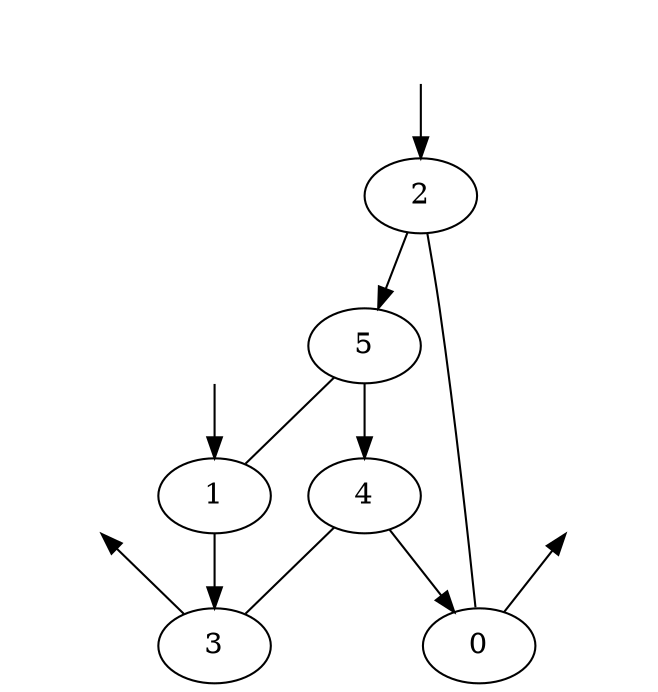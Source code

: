 //AutG(1)^-1*ExternalFermionOrderingSign(1)*AntiFermionSpinSumSign(-1)
//-1:[Pdg { pdg: -1 }, Pdg { pdg: 11 }]
digraph {
  0 [node_type=i,];
  1 [node_type=i,];
  2 [node_type=i,];
  3 [node_type=i,];
  4 [node_type=i,];
  5 [node_type=i,];
  ext0 [shape=none, label="" flow=sink];
  ext0 -> 0[dir=back cut_flow=reversed,edge_id=1,pdg=1,];
  ext1 [shape=none, label="" flow=source];
  ext1 -> 1[dir=forward cut_flow=reversed,edge_id=0,pdg=11,];
  ext2 [shape=none, label="" flow=source];
  ext2 -> 2[dir=forward cut_flow=aligned,edge_id=1,pdg=1,];
  ext3 [shape=none, label="" flow=sink];
  ext3 -> 3[dir=back cut_flow=aligned,edge_id=0,pdg=11,];
  5 -> 4[ dir=forward cut_flow=uncut,edge_id=4,pdg=1,];
  4 -> 3[ dir=none cut_flow=uncut,edge_id=5,pdg=22,];
  4 -> 0[ dir=forward cut_flow=uncut,edge_id=6,pdg=1,];
  2 -> 5[ dir=forward cut_flow=uncut,edge_id=7,pdg=1,];
  5 -> 1[ dir=none cut_flow=uncut,edge_id=8,pdg=22,];
  2 -> 0[ dir=none cut_flow=uncut,edge_id=9,pdg=21,];
  1 -> 3[ dir=forward cut_flow=uncut,edge_id=10,pdg=11,];
}
//AutG(1)^-1*ExternalFermionOrderingSign(1)*AntiFermionSpinSumSign(-1)
//-1:[Pdg { pdg: -1 }, Pdg { pdg: 11 }]
digraph {
  0 [node_type=i,];
  1 [node_type=i,];
  2 [node_type=i,];
  3 [node_type=i,];
  4 [node_type=i,];
  5 [node_type=i,];
  ext0 [shape=none, label="" flow=sink];
  ext0 -> 0[dir=back cut_flow=reversed,edge_id=1,pdg=1,];
  ext1 [shape=none, label="" flow=source];
  ext1 -> 1[dir=forward cut_flow=reversed,edge_id=0,pdg=11,];
  ext2 [shape=none, label="" flow=source];
  ext2 -> 2[dir=forward cut_flow=aligned,edge_id=1,pdg=1,];
  ext3 [shape=none, label="" flow=sink];
  ext3 -> 3[dir=back cut_flow=aligned,edge_id=0,pdg=11,];
  5 -> 4[ dir=forward cut_flow=uncut,edge_id=4,pdg=1,];
  4 -> 0[ dir=forward cut_flow=uncut,edge_id=5,pdg=1,];
  4 -> 1[ dir=none cut_flow=uncut,edge_id=6,pdg=22,];
  2 -> 5[ dir=forward cut_flow=uncut,edge_id=7,pdg=1,];
  5 -> 3[ dir=none cut_flow=uncut,edge_id=8,pdg=22,];
  2 -> 0[ dir=none cut_flow=uncut,edge_id=9,pdg=21,];
  1 -> 3[ dir=forward cut_flow=uncut,edge_id=10,pdg=11,];
}
//AutG(1)^-1*ExternalFermionOrderingSign(1)*AntiFermionSpinSumSign(-1)
//-1:[Pdg { pdg: -1 }, Pdg { pdg: 11 }]
digraph {
  0 [node_type=i,];
  1 [node_type=i,];
  2 [node_type=i,];
  3 [node_type=i,];
  4 [node_type=i,];
  5 [node_type=i,];
  ext0 [shape=none, label="" flow=sink];
  ext0 -> 0[dir=back cut_flow=reversed,edge_id=1,pdg=1,];
  ext1 [shape=none, label="" flow=source];
  ext1 -> 1[dir=forward cut_flow=reversed,edge_id=0,pdg=11,];
  ext2 [shape=none, label="" flow=source];
  ext2 -> 2[dir=forward cut_flow=aligned,edge_id=1,pdg=1,];
  ext3 [shape=none, label="" flow=sink];
  ext3 -> 3[dir=back cut_flow=aligned,edge_id=0,pdg=11,];
  5 -> 4[ dir=forward cut_flow=uncut,edge_id=4,pdg=1,];
  4 -> 3[ dir=none cut_flow=uncut,edge_id=5,pdg=22,];
  4 -> 0[ dir=forward cut_flow=uncut,edge_id=6,pdg=1,];
  2 -> 5[ dir=forward cut_flow=uncut,edge_id=7,pdg=1,];
  5 -> 0[ dir=none cut_flow=uncut,edge_id=8,pdg=21,];
  2 -> 1[ dir=none cut_flow=uncut,edge_id=9,pdg=22,];
  1 -> 3[ dir=forward cut_flow=uncut,edge_id=10,pdg=11,];
}
//AutG(1)^-1*ExternalFermionOrderingSign(1)*AntiFermionSpinSumSign(-1)
//-1:[Pdg { pdg: -1 }, Pdg { pdg: 11 }]
digraph {
  0 [node_type=i,];
  1 [node_type=i,];
  2 [node_type=i,];
  3 [node_type=i,];
  4 [node_type=i,];
  5 [node_type=i,];
  ext0 [shape=none, label="" flow=sink];
  ext0 -> 0[dir=back cut_flow=reversed,edge_id=1,pdg=1,];
  ext1 [shape=none, label="" flow=source];
  ext1 -> 1[dir=forward cut_flow=reversed,edge_id=0,pdg=11,];
  ext2 [shape=none, label="" flow=source];
  ext2 -> 2[dir=forward cut_flow=aligned,edge_id=1,pdg=1,];
  ext3 [shape=none, label="" flow=sink];
  ext3 -> 3[dir=back cut_flow=aligned,edge_id=0,pdg=11,];
  5 -> 4[ dir=forward cut_flow=uncut,edge_id=4,pdg=1,];
  4 -> 0[ dir=forward cut_flow=uncut,edge_id=5,pdg=1,];
  4 -> 1[ dir=none cut_flow=uncut,edge_id=6,pdg=22,];
  2 -> 5[ dir=forward cut_flow=uncut,edge_id=7,pdg=1,];
  5 -> 0[ dir=none cut_flow=uncut,edge_id=8,pdg=21,];
  2 -> 3[ dir=none cut_flow=uncut,edge_id=9,pdg=22,];
  1 -> 3[ dir=forward cut_flow=uncut,edge_id=10,pdg=11,];
}
//AutG(1)^-1*ExternalFermionOrderingSign(1)*AntiFermionSpinSumSign(-1)
//-1:[Pdg { pdg: -1 }, Pdg { pdg: 11 }]
digraph {
  0 [node_type=i,];
  1 [node_type=i,];
  2 [node_type=i,];
  3 [node_type=i,];
  4 [node_type=i,];
  5 [node_type=i,];
  ext0 [shape=none, label="" flow=sink];
  ext0 -> 0[dir=back cut_flow=reversed,edge_id=1,pdg=1,];
  ext1 [shape=none, label="" flow=source];
  ext1 -> 1[dir=forward cut_flow=reversed,edge_id=0,pdg=11,];
  ext2 [shape=none, label="" flow=source];
  ext2 -> 2[dir=forward cut_flow=aligned,edge_id=1,pdg=1,];
  ext3 [shape=none, label="" flow=sink];
  ext3 -> 3[dir=back cut_flow=aligned,edge_id=0,pdg=11,];
  5 -> 4[ dir=forward cut_flow=uncut,edge_id=4,pdg=1,];
  2 -> 5[ dir=forward cut_flow=uncut,edge_id=5,pdg=1,];
  5 -> 3[ dir=none cut_flow=uncut,edge_id=6,pdg=22,];
  4 -> 2[ dir=none cut_flow=uncut,edge_id=7,pdg=21,];
  4 -> 0[ dir=forward cut_flow=uncut,edge_id=8,pdg=1,];
  1 -> 3[ dir=forward cut_flow=uncut,edge_id=9,pdg=11,];
  0 -> 1[ dir=none cut_flow=uncut,edge_id=10,pdg=22,];
}
//AutG(1)^-1*ExternalFermionOrderingSign(1)*AntiFermionSpinSumSign(-1)
//-1:[Pdg { pdg: -1 }, Pdg { pdg: 11 }]
digraph {
  0 [node_type=i,];
  1 [node_type=i,];
  2 [node_type=i,];
  3 [node_type=i,];
  4 [node_type=i,];
  5 [node_type=i,];
  ext0 [shape=none, label="" flow=sink];
  ext0 -> 0[dir=back cut_flow=reversed,edge_id=1,pdg=1,];
  ext1 [shape=none, label="" flow=source];
  ext1 -> 1[dir=forward cut_flow=reversed,edge_id=0,pdg=11,];
  ext2 [shape=none, label="" flow=source];
  ext2 -> 2[dir=forward cut_flow=aligned,edge_id=1,pdg=1,];
  ext3 [shape=none, label="" flow=sink];
  ext3 -> 3[dir=back cut_flow=aligned,edge_id=0,pdg=11,];
  5 -> 4[ dir=forward cut_flow=uncut,edge_id=4,pdg=1,];
  2 -> 5[ dir=forward cut_flow=uncut,edge_id=5,pdg=1,];
  5 -> 1[ dir=none cut_flow=uncut,edge_id=6,pdg=22,];
  4 -> 2[ dir=none cut_flow=uncut,edge_id=7,pdg=21,];
  4 -> 0[ dir=forward cut_flow=uncut,edge_id=8,pdg=1,];
  3 -> 0[ dir=none cut_flow=uncut,edge_id=9,pdg=22,];
  1 -> 3[ dir=forward cut_flow=uncut,edge_id=10,pdg=11,];
}
//AutG(1)^-1*ExternalFermionOrderingSign(1)*AntiFermionSpinSumSign(-1)
//-1:[Pdg { pdg: -1 }, Pdg { pdg: 11 }]
digraph {
  0 [node_type=i,];
  1 [node_type=i,];
  2 [node_type=i,];
  3 [node_type=i,];
  4 [node_type=i,];
  5 [node_type=i,];
  ext0 [shape=none, label="" flow=sink];
  ext0 -> 0[dir=back cut_flow=reversed,edge_id=1,pdg=1,];
  ext1 [shape=none, label="" flow=source];
  ext1 -> 1[dir=forward cut_flow=reversed,edge_id=0,pdg=11,];
  ext2 [shape=none, label="" flow=source];
  ext2 -> 2[dir=forward cut_flow=aligned,edge_id=1,pdg=1,];
  ext3 [shape=none, label="" flow=sink];
  ext3 -> 3[dir=back cut_flow=aligned,edge_id=0,pdg=11,];
  5 -> 4[ dir=forward cut_flow=uncut,edge_id=4,pdg=1,];
  4 -> 3[ dir=none cut_flow=uncut,edge_id=5,pdg=22,];
  4 -> 0[ dir=forward cut_flow=uncut,edge_id=6,pdg=1,];
  2 -> 5[ dir=forward cut_flow=uncut,edge_id=7,pdg=1,];
  5 -> 2[ dir=none cut_flow=uncut,edge_id=8,pdg=21,];
  1 -> 3[ dir=forward cut_flow=uncut,edge_id=9,pdg=11,];
  0 -> 1[ dir=none cut_flow=uncut,edge_id=10,pdg=22,];
}
//AutG(1)^-1*ExternalFermionOrderingSign(1)*AntiFermionSpinSumSign(-1)
//-1:[Pdg { pdg: -1 }, Pdg { pdg: 11 }]
digraph {
  0 [node_type=i,];
  1 [node_type=i,];
  2 [node_type=i,];
  3 [node_type=i,];
  4 [node_type=i,];
  5 [node_type=i,];
  ext0 [shape=none, label="" flow=sink];
  ext0 -> 0[dir=back cut_flow=reversed,edge_id=1,pdg=1,];
  ext1 [shape=none, label="" flow=source];
  ext1 -> 1[dir=forward cut_flow=reversed,edge_id=0,pdg=11,];
  ext2 [shape=none, label="" flow=source];
  ext2 -> 2[dir=forward cut_flow=aligned,edge_id=1,pdg=1,];
  ext3 [shape=none, label="" flow=sink];
  ext3 -> 3[dir=back cut_flow=aligned,edge_id=0,pdg=11,];
  5 -> 4[ dir=forward cut_flow=uncut,edge_id=4,pdg=1,];
  4 -> 0[ dir=forward cut_flow=uncut,edge_id=5,pdg=1,];
  4 -> 1[ dir=none cut_flow=uncut,edge_id=6,pdg=22,];
  2 -> 5[ dir=forward cut_flow=uncut,edge_id=7,pdg=1,];
  5 -> 2[ dir=none cut_flow=uncut,edge_id=8,pdg=21,];
  3 -> 0[ dir=none cut_flow=uncut,edge_id=9,pdg=22,];
  1 -> 3[ dir=forward cut_flow=uncut,edge_id=10,pdg=11,];
}
//AutG(1)^-1*ExternalFermionOrderingSign(1)*AntiFermionSpinSumSign(-1)
//-1:[Pdg { pdg: -1 }, Pdg { pdg: 11 }]
digraph {
  0 [node_type=i,];
  1 [node_type=i,];
  2 [node_type=i,];
  3 [node_type=i,];
  4 [node_type=i,];
  5 [node_type=i,];
  ext0 [shape=none, label="" flow=sink];
  ext0 -> 0[dir=back cut_flow=reversed,edge_id=1,pdg=1,];
  ext1 [shape=none, label="" flow=source];
  ext1 -> 1[dir=forward cut_flow=reversed,edge_id=0,pdg=11,];
  ext2 [shape=none, label="" flow=source];
  ext2 -> 2[dir=forward cut_flow=aligned,edge_id=1,pdg=1,];
  ext3 [shape=none, label="" flow=sink];
  ext3 -> 3[dir=back cut_flow=aligned,edge_id=0,pdg=11,];
  5 -> 4[ dir=forward cut_flow=uncut,edge_id=4,pdg=1,];
  4 -> 0[ dir=forward cut_flow=uncut,edge_id=5,pdg=1,];
  4 -> 0[ dir=none cut_flow=uncut,edge_id=6,pdg=21,];
  2 -> 5[ dir=forward cut_flow=uncut,edge_id=7,pdg=1,];
  5 -> 3[ dir=none cut_flow=uncut,edge_id=8,pdg=22,];
  2 -> 1[ dir=none cut_flow=uncut,edge_id=9,pdg=22,];
  1 -> 3[ dir=forward cut_flow=uncut,edge_id=10,pdg=11,];
}
//AutG(1)^-1*ExternalFermionOrderingSign(1)*AntiFermionSpinSumSign(-1)
//-1:[Pdg { pdg: -1 }, Pdg { pdg: 11 }]
digraph {
  0 [node_type=i,];
  1 [node_type=i,];
  2 [node_type=i,];
  3 [node_type=i,];
  4 [node_type=i,];
  5 [node_type=i,];
  ext0 [shape=none, label="" flow=sink];
  ext0 -> 0[dir=back cut_flow=reversed,edge_id=1,pdg=1,];
  ext1 [shape=none, label="" flow=source];
  ext1 -> 1[dir=forward cut_flow=reversed,edge_id=0,pdg=11,];
  ext2 [shape=none, label="" flow=source];
  ext2 -> 2[dir=forward cut_flow=aligned,edge_id=1,pdg=1,];
  ext3 [shape=none, label="" flow=sink];
  ext3 -> 3[dir=back cut_flow=aligned,edge_id=0,pdg=11,];
  5 -> 4[ dir=forward cut_flow=uncut,edge_id=4,pdg=1,];
  4 -> 0[ dir=forward cut_flow=uncut,edge_id=5,pdg=1,];
  4 -> 0[ dir=none cut_flow=uncut,edge_id=6,pdg=21,];
  2 -> 5[ dir=forward cut_flow=uncut,edge_id=7,pdg=1,];
  5 -> 1[ dir=none cut_flow=uncut,edge_id=8,pdg=22,];
  2 -> 3[ dir=none cut_flow=uncut,edge_id=9,pdg=22,];
  1 -> 3[ dir=forward cut_flow=uncut,edge_id=10,pdg=11,];
}
//AutG(1)^-1*ExternalFermionOrderingSign(1)*AntiFermionSpinSumSign(-1)
//-1:[Pdg { pdg: -1 }, Pdg { pdg: 11 }]
digraph {
  0 [node_type=i,];
  1 [node_type=i,];
  2 [node_type=i,];
  3 [node_type=i,];
  4 [node_type=i,];
  5 [node_type=i,];
  ext0 [shape=none, label="" flow=sink];
  ext0 -> 0[dir=back cut_flow=reversed,edge_id=1,pdg=1,];
  ext1 [shape=none, label="" flow=source];
  ext1 -> 1[dir=forward cut_flow=reversed,edge_id=0,pdg=11,];
  ext2 [shape=none, label="" flow=source];
  ext2 -> 2[dir=forward cut_flow=aligned,edge_id=1,pdg=1,];
  ext3 [shape=none, label="" flow=sink];
  ext3 -> 3[dir=back cut_flow=aligned,edge_id=0,pdg=11,];
  5 -> 4[ dir=forward cut_flow=uncut,edge_id=4,pdg=1,];
  4 -> 5[ dir=none cut_flow=uncut,edge_id=5,pdg=21,];
  4 -> 0[ dir=forward cut_flow=uncut,edge_id=6,pdg=1,];
  2 -> 5[ dir=forward cut_flow=uncut,edge_id=7,pdg=1,];
  2 -> 3[ dir=none cut_flow=uncut,edge_id=8,pdg=22,];
  1 -> 3[ dir=forward cut_flow=uncut,edge_id=9,pdg=11,];
  0 -> 1[ dir=none cut_flow=uncut,edge_id=10,pdg=22,];
}
//AutG(1)^-1*ExternalFermionOrderingSign(1)*AntiFermionSpinSumSign(-1)
//-1:[Pdg { pdg: -1 }, Pdg { pdg: 11 }]
digraph {
  0 [node_type=i,];
  1 [node_type=i,];
  2 [node_type=i,];
  3 [node_type=i,];
  4 [node_type=i,];
  5 [node_type=i,];
  ext0 [shape=none, label="" flow=sink];
  ext0 -> 0[dir=back cut_flow=reversed,edge_id=1,pdg=1,];
  ext1 [shape=none, label="" flow=source];
  ext1 -> 1[dir=forward cut_flow=reversed,edge_id=0,pdg=11,];
  ext2 [shape=none, label="" flow=source];
  ext2 -> 2[dir=forward cut_flow=aligned,edge_id=1,pdg=1,];
  ext3 [shape=none, label="" flow=sink];
  ext3 -> 3[dir=back cut_flow=aligned,edge_id=0,pdg=11,];
  5 -> 4[ dir=forward cut_flow=uncut,edge_id=4,pdg=1,];
  4 -> 5[ dir=none cut_flow=uncut,edge_id=5,pdg=21,];
  4 -> 0[ dir=forward cut_flow=uncut,edge_id=6,pdg=1,];
  2 -> 5[ dir=forward cut_flow=uncut,edge_id=7,pdg=1,];
  2 -> 1[ dir=none cut_flow=uncut,edge_id=8,pdg=22,];
  3 -> 0[ dir=none cut_flow=uncut,edge_id=9,pdg=22,];
  1 -> 3[ dir=forward cut_flow=uncut,edge_id=10,pdg=11,];
}
//AutG(1)^-1*ExternalFermionOrderingSign(1)*AntiFermionSpinSumSign(1)
//1:[Pdg { pdg: 1 }, Pdg { pdg: 11 }]
digraph {
  0 [node_type=i,];
  1 [node_type=i,];
  2 [node_type=i,];
  3 [node_type=i,];
  4 [node_type=i,];
  5 [node_type=i,];
  ext0 [shape=none, label="" flow=source];
  ext0 -> 0[dir=forward cut_flow=reversed,edge_id=1,pdg=1,];
  ext1 [shape=none, label="" flow=source];
  ext1 -> 1[dir=forward cut_flow=reversed,edge_id=0,pdg=11,];
  ext2 [shape=none, label="" flow=sink];
  ext2 -> 2[dir=back cut_flow=aligned,edge_id=1,pdg=1,];
  ext3 [shape=none, label="" flow=sink];
  ext3 -> 3[dir=back cut_flow=aligned,edge_id=0,pdg=11,];
  4 -> 5[ dir=forward cut_flow=uncut,edge_id=4,pdg=1,];
  4 -> 3[ dir=none cut_flow=uncut,edge_id=5,pdg=22,];
  0 -> 4[ dir=forward cut_flow=uncut,edge_id=6,pdg=1,];
  5 -> 2[ dir=forward cut_flow=uncut,edge_id=7,pdg=1,];
  5 -> 1[ dir=none cut_flow=uncut,edge_id=8,pdg=22,];
  2 -> 0[ dir=none cut_flow=uncut,edge_id=9,pdg=21,];
  1 -> 3[ dir=forward cut_flow=uncut,edge_id=10,pdg=11,];
}
//AutG(1)^-1*ExternalFermionOrderingSign(1)*AntiFermionSpinSumSign(1)
//1:[Pdg { pdg: 1 }, Pdg { pdg: 11 }]
digraph {
  0 [node_type=i,];
  1 [node_type=i,];
  2 [node_type=i,];
  3 [node_type=i,];
  4 [node_type=i,];
  5 [node_type=i,];
  ext0 [shape=none, label="" flow=source];
  ext0 -> 0[dir=forward cut_flow=reversed,edge_id=1,pdg=1,];
  ext1 [shape=none, label="" flow=source];
  ext1 -> 1[dir=forward cut_flow=reversed,edge_id=0,pdg=11,];
  ext2 [shape=none, label="" flow=sink];
  ext2 -> 2[dir=back cut_flow=aligned,edge_id=1,pdg=1,];
  ext3 [shape=none, label="" flow=sink];
  ext3 -> 3[dir=back cut_flow=aligned,edge_id=0,pdg=11,];
  4 -> 5[ dir=forward cut_flow=uncut,edge_id=4,pdg=1,];
  0 -> 4[ dir=forward cut_flow=uncut,edge_id=5,pdg=1,];
  4 -> 1[ dir=none cut_flow=uncut,edge_id=6,pdg=22,];
  5 -> 2[ dir=forward cut_flow=uncut,edge_id=7,pdg=1,];
  5 -> 3[ dir=none cut_flow=uncut,edge_id=8,pdg=22,];
  2 -> 0[ dir=none cut_flow=uncut,edge_id=9,pdg=21,];
  1 -> 3[ dir=forward cut_flow=uncut,edge_id=10,pdg=11,];
}
//AutG(1)^-1*ExternalFermionOrderingSign(1)*AntiFermionSpinSumSign(1)
//1:[Pdg { pdg: 1 }, Pdg { pdg: 11 }]
digraph {
  0 [node_type=i,];
  1 [node_type=i,];
  2 [node_type=i,];
  3 [node_type=i,];
  4 [node_type=i,];
  5 [node_type=i,];
  ext0 [shape=none, label="" flow=source];
  ext0 -> 0[dir=forward cut_flow=reversed,edge_id=1,pdg=1,];
  ext1 [shape=none, label="" flow=source];
  ext1 -> 1[dir=forward cut_flow=reversed,edge_id=0,pdg=11,];
  ext2 [shape=none, label="" flow=sink];
  ext2 -> 2[dir=back cut_flow=aligned,edge_id=1,pdg=1,];
  ext3 [shape=none, label="" flow=sink];
  ext3 -> 3[dir=back cut_flow=aligned,edge_id=0,pdg=11,];
  4 -> 5[ dir=forward cut_flow=uncut,edge_id=4,pdg=1,];
  4 -> 3[ dir=none cut_flow=uncut,edge_id=5,pdg=22,];
  0 -> 4[ dir=forward cut_flow=uncut,edge_id=6,pdg=1,];
  5 -> 2[ dir=forward cut_flow=uncut,edge_id=7,pdg=1,];
  5 -> 0[ dir=none cut_flow=uncut,edge_id=8,pdg=21,];
  2 -> 1[ dir=none cut_flow=uncut,edge_id=9,pdg=22,];
  1 -> 3[ dir=forward cut_flow=uncut,edge_id=10,pdg=11,];
}
//AutG(1)^-1*ExternalFermionOrderingSign(1)*AntiFermionSpinSumSign(1)
//1:[Pdg { pdg: 1 }, Pdg { pdg: 11 }]
digraph {
  0 [node_type=i,];
  1 [node_type=i,];
  2 [node_type=i,];
  3 [node_type=i,];
  4 [node_type=i,];
  5 [node_type=i,];
  ext0 [shape=none, label="" flow=source];
  ext0 -> 0[dir=forward cut_flow=reversed,edge_id=1,pdg=1,];
  ext1 [shape=none, label="" flow=source];
  ext1 -> 1[dir=forward cut_flow=reversed,edge_id=0,pdg=11,];
  ext2 [shape=none, label="" flow=sink];
  ext2 -> 2[dir=back cut_flow=aligned,edge_id=1,pdg=1,];
  ext3 [shape=none, label="" flow=sink];
  ext3 -> 3[dir=back cut_flow=aligned,edge_id=0,pdg=11,];
  4 -> 5[ dir=forward cut_flow=uncut,edge_id=4,pdg=1,];
  0 -> 4[ dir=forward cut_flow=uncut,edge_id=5,pdg=1,];
  4 -> 1[ dir=none cut_flow=uncut,edge_id=6,pdg=22,];
  5 -> 2[ dir=forward cut_flow=uncut,edge_id=7,pdg=1,];
  5 -> 0[ dir=none cut_flow=uncut,edge_id=8,pdg=21,];
  2 -> 3[ dir=none cut_flow=uncut,edge_id=9,pdg=22,];
  1 -> 3[ dir=forward cut_flow=uncut,edge_id=10,pdg=11,];
}
//AutG(1)^-1*ExternalFermionOrderingSign(1)*AntiFermionSpinSumSign(1)
//1:[Pdg { pdg: 1 }, Pdg { pdg: 11 }]
digraph {
  0 [node_type=i,];
  1 [node_type=i,];
  2 [node_type=i,];
  3 [node_type=i,];
  4 [node_type=i,];
  5 [node_type=i,];
  ext0 [shape=none, label="" flow=source];
  ext0 -> 0[dir=forward cut_flow=reversed,edge_id=1,pdg=1,];
  ext1 [shape=none, label="" flow=source];
  ext1 -> 1[dir=forward cut_flow=reversed,edge_id=0,pdg=11,];
  ext2 [shape=none, label="" flow=sink];
  ext2 -> 2[dir=back cut_flow=aligned,edge_id=1,pdg=1,];
  ext3 [shape=none, label="" flow=sink];
  ext3 -> 3[dir=back cut_flow=aligned,edge_id=0,pdg=11,];
  4 -> 5[ dir=forward cut_flow=uncut,edge_id=4,pdg=1,];
  5 -> 2[ dir=forward cut_flow=uncut,edge_id=5,pdg=1,];
  5 -> 3[ dir=none cut_flow=uncut,edge_id=6,pdg=22,];
  4 -> 2[ dir=none cut_flow=uncut,edge_id=7,pdg=21,];
  0 -> 4[ dir=forward cut_flow=uncut,edge_id=8,pdg=1,];
  1 -> 3[ dir=forward cut_flow=uncut,edge_id=9,pdg=11,];
  0 -> 1[ dir=none cut_flow=uncut,edge_id=10,pdg=22,];
}
//AutG(1)^-1*ExternalFermionOrderingSign(1)*AntiFermionSpinSumSign(1)
//1:[Pdg { pdg: 1 }, Pdg { pdg: 11 }]
digraph {
  0 [node_type=i,];
  1 [node_type=i,];
  2 [node_type=i,];
  3 [node_type=i,];
  4 [node_type=i,];
  5 [node_type=i,];
  ext0 [shape=none, label="" flow=source];
  ext0 -> 0[dir=forward cut_flow=reversed,edge_id=1,pdg=1,];
  ext1 [shape=none, label="" flow=source];
  ext1 -> 1[dir=forward cut_flow=reversed,edge_id=0,pdg=11,];
  ext2 [shape=none, label="" flow=sink];
  ext2 -> 2[dir=back cut_flow=aligned,edge_id=1,pdg=1,];
  ext3 [shape=none, label="" flow=sink];
  ext3 -> 3[dir=back cut_flow=aligned,edge_id=0,pdg=11,];
  4 -> 5[ dir=forward cut_flow=uncut,edge_id=4,pdg=1,];
  5 -> 2[ dir=forward cut_flow=uncut,edge_id=5,pdg=1,];
  5 -> 1[ dir=none cut_flow=uncut,edge_id=6,pdg=22,];
  4 -> 2[ dir=none cut_flow=uncut,edge_id=7,pdg=21,];
  0 -> 4[ dir=forward cut_flow=uncut,edge_id=8,pdg=1,];
  3 -> 0[ dir=none cut_flow=uncut,edge_id=9,pdg=22,];
  1 -> 3[ dir=forward cut_flow=uncut,edge_id=10,pdg=11,];
}
//AutG(1)^-1*ExternalFermionOrderingSign(1)*AntiFermionSpinSumSign(1)
//1:[Pdg { pdg: 1 }, Pdg { pdg: 11 }]
digraph {
  0 [node_type=i,];
  1 [node_type=i,];
  2 [node_type=i,];
  3 [node_type=i,];
  4 [node_type=i,];
  5 [node_type=i,];
  ext0 [shape=none, label="" flow=source];
  ext0 -> 0[dir=forward cut_flow=reversed,edge_id=1,pdg=1,];
  ext1 [shape=none, label="" flow=source];
  ext1 -> 1[dir=forward cut_flow=reversed,edge_id=0,pdg=11,];
  ext2 [shape=none, label="" flow=sink];
  ext2 -> 2[dir=back cut_flow=aligned,edge_id=1,pdg=1,];
  ext3 [shape=none, label="" flow=sink];
  ext3 -> 3[dir=back cut_flow=aligned,edge_id=0,pdg=11,];
  4 -> 5[ dir=forward cut_flow=uncut,edge_id=4,pdg=1,];
  4 -> 3[ dir=none cut_flow=uncut,edge_id=5,pdg=22,];
  0 -> 4[ dir=forward cut_flow=uncut,edge_id=6,pdg=1,];
  5 -> 2[ dir=forward cut_flow=uncut,edge_id=7,pdg=1,];
  5 -> 2[ dir=none cut_flow=uncut,edge_id=8,pdg=21,];
  1 -> 3[ dir=forward cut_flow=uncut,edge_id=9,pdg=11,];
  0 -> 1[ dir=none cut_flow=uncut,edge_id=10,pdg=22,];
}
//AutG(1)^-1*ExternalFermionOrderingSign(1)*AntiFermionSpinSumSign(1)
//1:[Pdg { pdg: 1 }, Pdg { pdg: 11 }]
digraph {
  0 [node_type=i,];
  1 [node_type=i,];
  2 [node_type=i,];
  3 [node_type=i,];
  4 [node_type=i,];
  5 [node_type=i,];
  ext0 [shape=none, label="" flow=source];
  ext0 -> 0[dir=forward cut_flow=reversed,edge_id=1,pdg=1,];
  ext1 [shape=none, label="" flow=source];
  ext1 -> 1[dir=forward cut_flow=reversed,edge_id=0,pdg=11,];
  ext2 [shape=none, label="" flow=sink];
  ext2 -> 2[dir=back cut_flow=aligned,edge_id=1,pdg=1,];
  ext3 [shape=none, label="" flow=sink];
  ext3 -> 3[dir=back cut_flow=aligned,edge_id=0,pdg=11,];
  4 -> 5[ dir=forward cut_flow=uncut,edge_id=4,pdg=1,];
  0 -> 4[ dir=forward cut_flow=uncut,edge_id=5,pdg=1,];
  4 -> 1[ dir=none cut_flow=uncut,edge_id=6,pdg=22,];
  5 -> 2[ dir=forward cut_flow=uncut,edge_id=7,pdg=1,];
  5 -> 2[ dir=none cut_flow=uncut,edge_id=8,pdg=21,];
  3 -> 0[ dir=none cut_flow=uncut,edge_id=9,pdg=22,];
  1 -> 3[ dir=forward cut_flow=uncut,edge_id=10,pdg=11,];
}
//AutG(1)^-1*ExternalFermionOrderingSign(1)*AntiFermionSpinSumSign(1)
//1:[Pdg { pdg: 1 }, Pdg { pdg: 11 }]
digraph {
  0 [node_type=i,];
  1 [node_type=i,];
  2 [node_type=i,];
  3 [node_type=i,];
  4 [node_type=i,];
  5 [node_type=i,];
  ext0 [shape=none, label="" flow=source];
  ext0 -> 0[dir=forward cut_flow=reversed,edge_id=1,pdg=1,];
  ext1 [shape=none, label="" flow=source];
  ext1 -> 1[dir=forward cut_flow=reversed,edge_id=0,pdg=11,];
  ext2 [shape=none, label="" flow=sink];
  ext2 -> 2[dir=back cut_flow=aligned,edge_id=1,pdg=1,];
  ext3 [shape=none, label="" flow=sink];
  ext3 -> 3[dir=back cut_flow=aligned,edge_id=0,pdg=11,];
  4 -> 5[ dir=forward cut_flow=uncut,edge_id=4,pdg=1,];
  0 -> 4[ dir=forward cut_flow=uncut,edge_id=5,pdg=1,];
  4 -> 0[ dir=none cut_flow=uncut,edge_id=6,pdg=21,];
  5 -> 2[ dir=forward cut_flow=uncut,edge_id=7,pdg=1,];
  5 -> 3[ dir=none cut_flow=uncut,edge_id=8,pdg=22,];
  2 -> 1[ dir=none cut_flow=uncut,edge_id=9,pdg=22,];
  1 -> 3[ dir=forward cut_flow=uncut,edge_id=10,pdg=11,];
}
//AutG(1)^-1*ExternalFermionOrderingSign(1)*AntiFermionSpinSumSign(1)
//1:[Pdg { pdg: 1 }, Pdg { pdg: 11 }]
digraph {
  0 [node_type=i,];
  1 [node_type=i,];
  2 [node_type=i,];
  3 [node_type=i,];
  4 [node_type=i,];
  5 [node_type=i,];
  ext0 [shape=none, label="" flow=source];
  ext0 -> 0[dir=forward cut_flow=reversed,edge_id=1,pdg=1,];
  ext1 [shape=none, label="" flow=source];
  ext1 -> 1[dir=forward cut_flow=reversed,edge_id=0,pdg=11,];
  ext2 [shape=none, label="" flow=sink];
  ext2 -> 2[dir=back cut_flow=aligned,edge_id=1,pdg=1,];
  ext3 [shape=none, label="" flow=sink];
  ext3 -> 3[dir=back cut_flow=aligned,edge_id=0,pdg=11,];
  4 -> 5[ dir=forward cut_flow=uncut,edge_id=4,pdg=1,];
  0 -> 4[ dir=forward cut_flow=uncut,edge_id=5,pdg=1,];
  4 -> 0[ dir=none cut_flow=uncut,edge_id=6,pdg=21,];
  5 -> 2[ dir=forward cut_flow=uncut,edge_id=7,pdg=1,];
  5 -> 1[ dir=none cut_flow=uncut,edge_id=8,pdg=22,];
  2 -> 3[ dir=none cut_flow=uncut,edge_id=9,pdg=22,];
  1 -> 3[ dir=forward cut_flow=uncut,edge_id=10,pdg=11,];
}
//AutG(1)^-1*ExternalFermionOrderingSign(1)*AntiFermionSpinSumSign(1)
//1:[Pdg { pdg: 1 }, Pdg { pdg: 11 }]
digraph {
  0 [node_type=i,];
  1 [node_type=i,];
  2 [node_type=i,];
  3 [node_type=i,];
  4 [node_type=i,];
  5 [node_type=i,];
  ext0 [shape=none, label="" flow=source];
  ext0 -> 0[dir=forward cut_flow=reversed,edge_id=1,pdg=1,];
  ext1 [shape=none, label="" flow=source];
  ext1 -> 1[dir=forward cut_flow=reversed,edge_id=0,pdg=11,];
  ext2 [shape=none, label="" flow=sink];
  ext2 -> 2[dir=back cut_flow=aligned,edge_id=1,pdg=1,];
  ext3 [shape=none, label="" flow=sink];
  ext3 -> 3[dir=back cut_flow=aligned,edge_id=0,pdg=11,];
  4 -> 5[ dir=forward cut_flow=uncut,edge_id=4,pdg=1,];
  4 -> 5[ dir=none cut_flow=uncut,edge_id=5,pdg=21,];
  0 -> 4[ dir=forward cut_flow=uncut,edge_id=6,pdg=1,];
  5 -> 2[ dir=forward cut_flow=uncut,edge_id=7,pdg=1,];
  2 -> 3[ dir=none cut_flow=uncut,edge_id=8,pdg=22,];
  1 -> 3[ dir=forward cut_flow=uncut,edge_id=9,pdg=11,];
  0 -> 1[ dir=none cut_flow=uncut,edge_id=10,pdg=22,];
}
//AutG(1)^-1*ExternalFermionOrderingSign(1)*AntiFermionSpinSumSign(1)
//1:[Pdg { pdg: 1 }, Pdg { pdg: 11 }]
digraph {
  0 [node_type=i,];
  1 [node_type=i,];
  2 [node_type=i,];
  3 [node_type=i,];
  4 [node_type=i,];
  5 [node_type=i,];
  ext0 [shape=none, label="" flow=source];
  ext0 -> 0[dir=forward cut_flow=reversed,edge_id=1,pdg=1,];
  ext1 [shape=none, label="" flow=source];
  ext1 -> 1[dir=forward cut_flow=reversed,edge_id=0,pdg=11,];
  ext2 [shape=none, label="" flow=sink];
  ext2 -> 2[dir=back cut_flow=aligned,edge_id=1,pdg=1,];
  ext3 [shape=none, label="" flow=sink];
  ext3 -> 3[dir=back cut_flow=aligned,edge_id=0,pdg=11,];
  4 -> 5[ dir=forward cut_flow=uncut,edge_id=4,pdg=1,];
  4 -> 5[ dir=none cut_flow=uncut,edge_id=5,pdg=21,];
  0 -> 4[ dir=forward cut_flow=uncut,edge_id=6,pdg=1,];
  5 -> 2[ dir=forward cut_flow=uncut,edge_id=7,pdg=1,];
  2 -> 1[ dir=none cut_flow=uncut,edge_id=8,pdg=22,];
  3 -> 0[ dir=none cut_flow=uncut,edge_id=9,pdg=22,];
  1 -> 3[ dir=forward cut_flow=uncut,edge_id=10,pdg=11,];
}
//AutG(1)^-1*InternalFermionLoopSign(-1)*ExternalFermionOrderingSign(-1)*AntiFermionSpinSumSign(1)
//0:[Pdg { pdg: 11 }, Pdg { pdg: 21 }]
digraph {
  0 [node_type=i,];
  1 [node_type=i,];
  2 [node_type=i,];
  3 [node_type=i,];
  4 [node_type=i,];
  5 [node_type=i,];
  ext0 [shape=none, label="" flow=source];
  ext0 -> 0[dir=none cut_flow=reversed,edge_id=1,pdg=21,];
  ext1 [shape=none, label="" flow=source];
  ext1 -> 1[dir=forward cut_flow=reversed,edge_id=0,pdg=11,];
  ext2 [shape=none, label="" flow=sink];
  ext2 -> 2[dir=none cut_flow=aligned,edge_id=1,pdg=21,];
  ext3 [shape=none, label="" flow=sink];
  ext3 -> 3[dir=back cut_flow=aligned,edge_id=0,pdg=11,];
  4 -> 5[ dir=forward cut_flow=uncut,edge_id=4,pdg=1,];
  4 -> 3[ dir=none cut_flow=uncut,edge_id=5,pdg=22,];
  0 -> 4[ dir=forward cut_flow=uncut,edge_id=6,pdg=1,];
  5 -> 2[ dir=forward cut_flow=uncut,edge_id=7,pdg=1,];
  5 -> 1[ dir=none cut_flow=uncut,edge_id=8,pdg=22,];
  2 -> 0[ dir=forward cut_flow=uncut,edge_id=9,pdg=1,];
  1 -> 3[ dir=forward cut_flow=uncut,edge_id=10,pdg=11,];
}
//AutG(1)^-1*InternalFermionLoopSign(-1)*ExternalFermionOrderingSign(-1)*AntiFermionSpinSumSign(1)
//0:[Pdg { pdg: 11 }, Pdg { pdg: 21 }]
digraph {
  0 [node_type=i,];
  1 [node_type=i,];
  2 [node_type=i,];
  3 [node_type=i,];
  4 [node_type=i,];
  5 [node_type=i,];
  ext0 [shape=none, label="" flow=source];
  ext0 -> 0[dir=none cut_flow=reversed,edge_id=1,pdg=21,];
  ext1 [shape=none, label="" flow=source];
  ext1 -> 1[dir=forward cut_flow=reversed,edge_id=0,pdg=11,];
  ext2 [shape=none, label="" flow=sink];
  ext2 -> 2[dir=none cut_flow=aligned,edge_id=1,pdg=21,];
  ext3 [shape=none, label="" flow=sink];
  ext3 -> 3[dir=back cut_flow=aligned,edge_id=0,pdg=11,];
  4 -> 5[ dir=forward cut_flow=uncut,edge_id=4,pdg=1,];
  5 -> 3[ dir=none cut_flow=uncut,edge_id=5,pdg=22,];
  5 -> 0[ dir=forward cut_flow=uncut,edge_id=6,pdg=1,];
  2 -> 4[ dir=forward cut_flow=uncut,edge_id=7,pdg=1,];
  4 -> 1[ dir=none cut_flow=uncut,edge_id=8,pdg=22,];
  0 -> 2[ dir=forward cut_flow=uncut,edge_id=9,pdg=1,];
  1 -> 3[ dir=forward cut_flow=uncut,edge_id=10,pdg=11,];
}
//AutG(1)^-1*InternalFermionLoopSign(-1)*ExternalFermionOrderingSign(-1)*AntiFermionSpinSumSign(1)
//0:[Pdg { pdg: 11 }, Pdg { pdg: 21 }]
digraph {
  0 [node_type=i,];
  1 [node_type=i,];
  2 [node_type=i,];
  3 [node_type=i,];
  4 [node_type=i,];
  5 [node_type=i,];
  ext0 [shape=none, label="" flow=source];
  ext0 -> 0[dir=none cut_flow=reversed,edge_id=1,pdg=21,];
  ext1 [shape=none, label="" flow=source];
  ext1 -> 1[dir=forward cut_flow=reversed,edge_id=0,pdg=11,];
  ext2 [shape=none, label="" flow=sink];
  ext2 -> 2[dir=none cut_flow=aligned,edge_id=1,pdg=21,];
  ext3 [shape=none, label="" flow=sink];
  ext3 -> 3[dir=back cut_flow=aligned,edge_id=0,pdg=11,];
  4 -> 5[ dir=forward cut_flow=uncut,edge_id=4,pdg=1,];
  0 -> 4[ dir=forward cut_flow=uncut,edge_id=5,pdg=1,];
  4 -> 1[ dir=none cut_flow=uncut,edge_id=6,pdg=22,];
  5 -> 2[ dir=forward cut_flow=uncut,edge_id=7,pdg=1,];
  5 -> 3[ dir=none cut_flow=uncut,edge_id=8,pdg=22,];
  2 -> 0[ dir=forward cut_flow=uncut,edge_id=9,pdg=1,];
  1 -> 3[ dir=forward cut_flow=uncut,edge_id=10,pdg=11,];
}
//AutG(1)^-1*InternalFermionLoopSign(-1)*ExternalFermionOrderingSign(-1)*AntiFermionSpinSumSign(1)
//0:[Pdg { pdg: 11 }, Pdg { pdg: 21 }]
digraph {
  0 [node_type=i,];
  1 [node_type=i,];
  2 [node_type=i,];
  3 [node_type=i,];
  4 [node_type=i,];
  5 [node_type=i,];
  ext0 [shape=none, label="" flow=source];
  ext0 -> 0[dir=none cut_flow=reversed,edge_id=1,pdg=21,];
  ext1 [shape=none, label="" flow=source];
  ext1 -> 1[dir=forward cut_flow=reversed,edge_id=0,pdg=11,];
  ext2 [shape=none, label="" flow=sink];
  ext2 -> 2[dir=none cut_flow=aligned,edge_id=1,pdg=21,];
  ext3 [shape=none, label="" flow=sink];
  ext3 -> 3[dir=back cut_flow=aligned,edge_id=0,pdg=11,];
  4 -> 5[ dir=forward cut_flow=uncut,edge_id=4,pdg=1,];
  5 -> 0[ dir=forward cut_flow=uncut,edge_id=5,pdg=1,];
  5 -> 1[ dir=none cut_flow=uncut,edge_id=6,pdg=22,];
  2 -> 4[ dir=forward cut_flow=uncut,edge_id=7,pdg=1,];
  4 -> 3[ dir=none cut_flow=uncut,edge_id=8,pdg=22,];
  0 -> 2[ dir=forward cut_flow=uncut,edge_id=9,pdg=1,];
  1 -> 3[ dir=forward cut_flow=uncut,edge_id=10,pdg=11,];
}
//AutG(1)^-1*InternalFermionLoopSign(-1)*ExternalFermionOrderingSign(-1)*AntiFermionSpinSumSign(1)
//0:[Pdg { pdg: 11 }, Pdg { pdg: 21 }]
digraph {
  0 [node_type=i,];
  1 [node_type=i,];
  2 [node_type=i,];
  3 [node_type=i,];
  4 [node_type=i,];
  5 [node_type=i,];
  ext0 [shape=none, label="" flow=source];
  ext0 -> 0[dir=none cut_flow=reversed,edge_id=1,pdg=21,];
  ext1 [shape=none, label="" flow=source];
  ext1 -> 1[dir=forward cut_flow=reversed,edge_id=0,pdg=11,];
  ext2 [shape=none, label="" flow=sink];
  ext2 -> 2[dir=none cut_flow=aligned,edge_id=1,pdg=21,];
  ext3 [shape=none, label="" flow=sink];
  ext3 -> 3[dir=back cut_flow=aligned,edge_id=0,pdg=11,];
  4 -> 2[ dir=forward cut_flow=uncut,edge_id=4,pdg=1,];
  0 -> 4[ dir=forward cut_flow=uncut,edge_id=5,pdg=1,];
  4 -> 1[ dir=none cut_flow=uncut,edge_id=6,pdg=22,];
  2 -> 5[ dir=forward cut_flow=uncut,edge_id=7,pdg=1,];
  5 -> 3[ dir=none cut_flow=uncut,edge_id=8,pdg=22,];
  5 -> 0[ dir=forward cut_flow=uncut,edge_id=9,pdg=1,];
  1 -> 3[ dir=forward cut_flow=uncut,edge_id=10,pdg=11,];
}
//AutG(1)^-1*InternalFermionLoopSign(-1)*ExternalFermionOrderingSign(-1)*AntiFermionSpinSumSign(1)
//0:[Pdg { pdg: 11 }, Pdg { pdg: 21 }]
digraph {
  0 [node_type=i,];
  1 [node_type=i,];
  2 [node_type=i,];
  3 [node_type=i,];
  4 [node_type=i,];
  5 [node_type=i,];
  ext0 [shape=none, label="" flow=source];
  ext0 -> 0[dir=none cut_flow=reversed,edge_id=1,pdg=21,];
  ext1 [shape=none, label="" flow=source];
  ext1 -> 1[dir=forward cut_flow=reversed,edge_id=0,pdg=11,];
  ext2 [shape=none, label="" flow=sink];
  ext2 -> 2[dir=none cut_flow=aligned,edge_id=1,pdg=21,];
  ext3 [shape=none, label="" flow=sink];
  ext3 -> 3[dir=back cut_flow=aligned,edge_id=0,pdg=11,];
  2 -> 4[ dir=forward cut_flow=uncut,edge_id=4,pdg=1,];
  4 -> 0[ dir=forward cut_flow=uncut,edge_id=5,pdg=1,];
  4 -> 1[ dir=none cut_flow=uncut,edge_id=6,pdg=22,];
  5 -> 2[ dir=forward cut_flow=uncut,edge_id=7,pdg=1,];
  5 -> 3[ dir=none cut_flow=uncut,edge_id=8,pdg=22,];
  0 -> 5[ dir=forward cut_flow=uncut,edge_id=9,pdg=1,];
  1 -> 3[ dir=forward cut_flow=uncut,edge_id=10,pdg=11,];
}
//AutG(1)^-1*ExternalFermionOrderingSign(1)*AntiFermionSpinSumSign(1)*NumeratorIndependentSymmetryGrouping(2)
//-2:[Pdg { pdg: -1 }, Pdg { pdg: -1 }, Pdg { pdg: 11 }]
digraph {
  0 [node_type=i,];
  1 [node_type=i,];
  2 [node_type=i,];
  3 [node_type=i,];
  4 [node_type=i,];
  5 [node_type=i,];
  ext0 [shape=none, label="" flow=sink];
  ext0 -> 0[dir=back cut_flow=reversed,edge_id=2,pdg=1,];
  ext1 [shape=none, label="" flow=sink];
  ext1 -> 1[dir=back cut_flow=reversed,edge_id=1,pdg=1,];
  ext2 [shape=none, label="" flow=source];
  ext2 -> 2[dir=forward cut_flow=reversed,edge_id=0,pdg=11,];
  ext3 [shape=none, label="" flow=source];
  ext3 -> 3[dir=forward cut_flow=aligned,edge_id=2,pdg=1,];
  ext4 [shape=none, label="" flow=source];
  ext4 -> 4[dir=forward cut_flow=aligned,edge_id=1,pdg=1,];
  ext5 [shape=none, label="" flow=sink];
  ext5 -> 5[dir=back cut_flow=aligned,edge_id=0,pdg=11,];
  3 -> 1[ dir=forward cut_flow=uncut,edge_id=6,pdg=1,];
  3 -> 2[ dir=none cut_flow=uncut,edge_id=7,pdg=22,];
  4 -> 5[ dir=none cut_flow=uncut,edge_id=8,pdg=22,];
  4 -> 0[ dir=forward cut_flow=uncut,edge_id=9,pdg=1,];
  2 -> 5[ dir=forward cut_flow=uncut,edge_id=10,pdg=11,];
  0 -> 1[ dir=none cut_flow=uncut,edge_id=11,pdg=21,];
}
//AutG(1)^-1*ExternalFermionOrderingSign(1)*AntiFermionSpinSumSign(1)*NumeratorIndependentSymmetryGrouping(2)
//-2:[Pdg { pdg: -1 }, Pdg { pdg: -1 }, Pdg { pdg: 11 }]
digraph {
  0 [node_type=i,];
  1 [node_type=i,];
  2 [node_type=i,];
  3 [node_type=i,];
  4 [node_type=i,];
  5 [node_type=i,];
  ext0 [shape=none, label="" flow=sink];
  ext0 -> 0[dir=back cut_flow=reversed,edge_id=2,pdg=1,];
  ext1 [shape=none, label="" flow=sink];
  ext1 -> 1[dir=back cut_flow=reversed,edge_id=1,pdg=1,];
  ext2 [shape=none, label="" flow=source];
  ext2 -> 2[dir=forward cut_flow=reversed,edge_id=0,pdg=11,];
  ext3 [shape=none, label="" flow=source];
  ext3 -> 3[dir=forward cut_flow=aligned,edge_id=2,pdg=1,];
  ext4 [shape=none, label="" flow=source];
  ext4 -> 4[dir=forward cut_flow=aligned,edge_id=1,pdg=1,];
  ext5 [shape=none, label="" flow=sink];
  ext5 -> 5[dir=back cut_flow=aligned,edge_id=0,pdg=11,];
  3 -> 5[ dir=none cut_flow=uncut,edge_id=6,pdg=22,];
  3 -> 1[ dir=forward cut_flow=uncut,edge_id=7,pdg=1,];
  4 -> 0[ dir=forward cut_flow=uncut,edge_id=8,pdg=1,];
  4 -> 1[ dir=none cut_flow=uncut,edge_id=9,pdg=21,];
  2 -> 5[ dir=forward cut_flow=uncut,edge_id=10,pdg=11,];
  0 -> 2[ dir=none cut_flow=uncut,edge_id=11,pdg=22,];
}
//AutG(1)^-1*ExternalFermionOrderingSign(1)*AntiFermionSpinSumSign(1)*NumeratorIndependentSymmetryGrouping(2)
//-2:[Pdg { pdg: -1 }, Pdg { pdg: -1 }, Pdg { pdg: 11 }]
digraph {
  0 [node_type=i,];
  1 [node_type=i,];
  2 [node_type=i,];
  3 [node_type=i,];
  4 [node_type=i,];
  5 [node_type=i,];
  ext0 [shape=none, label="" flow=sink];
  ext0 -> 0[dir=back cut_flow=reversed,edge_id=2,pdg=1,];
  ext1 [shape=none, label="" flow=sink];
  ext1 -> 1[dir=back cut_flow=reversed,edge_id=1,pdg=1,];
  ext2 [shape=none, label="" flow=source];
  ext2 -> 2[dir=forward cut_flow=reversed,edge_id=0,pdg=11,];
  ext3 [shape=none, label="" flow=source];
  ext3 -> 3[dir=forward cut_flow=aligned,edge_id=2,pdg=1,];
  ext4 [shape=none, label="" flow=source];
  ext4 -> 0[dir=forward cut_flow=aligned,edge_id=1,pdg=1,];
  ext5 [shape=none, label="" flow=sink];
  ext5 -> 4[dir=back cut_flow=aligned,edge_id=0,pdg=11,];
  3 -> 5[ dir=forward cut_flow=uncut,edge_id=6,pdg=1,];
  5 -> 4[ dir=none cut_flow=uncut,edge_id=7,pdg=22,];
  5 -> 1[ dir=forward cut_flow=uncut,edge_id=8,pdg=1,];
  3 -> 2[ dir=none cut_flow=uncut,edge_id=9,pdg=22,];
  2 -> 4[ dir=forward cut_flow=uncut,edge_id=10,pdg=11,];
  0 -> 1[ dir=none cut_flow=uncut,edge_id=11,pdg=21,];
}
//AutG(1)^-1*ExternalFermionOrderingSign(1)*AntiFermionSpinSumSign(1)*NumeratorIndependentSymmetryGrouping(2)
//-2:[Pdg { pdg: -1 }, Pdg { pdg: -1 }, Pdg { pdg: 11 }]
digraph {
  0 [node_type=i,];
  1 [node_type=i,];
  2 [node_type=i,];
  3 [node_type=i,];
  4 [node_type=i,];
  5 [node_type=i,];
  ext0 [shape=none, label="" flow=sink];
  ext0 -> 0[dir=back cut_flow=reversed,edge_id=2,pdg=1,];
  ext1 [shape=none, label="" flow=sink];
  ext1 -> 1[dir=back cut_flow=reversed,edge_id=1,pdg=1,];
  ext2 [shape=none, label="" flow=source];
  ext2 -> 2[dir=forward cut_flow=reversed,edge_id=0,pdg=11,];
  ext3 [shape=none, label="" flow=source];
  ext3 -> 3[dir=forward cut_flow=aligned,edge_id=2,pdg=1,];
  ext4 [shape=none, label="" flow=source];
  ext4 -> 0[dir=forward cut_flow=aligned,edge_id=1,pdg=1,];
  ext5 [shape=none, label="" flow=sink];
  ext5 -> 4[dir=back cut_flow=aligned,edge_id=0,pdg=11,];
  3 -> 5[ dir=forward cut_flow=uncut,edge_id=6,pdg=1,];
  5 -> 1[ dir=forward cut_flow=uncut,edge_id=7,pdg=1,];
  5 -> 2[ dir=none cut_flow=uncut,edge_id=8,pdg=22,];
  3 -> 4[ dir=none cut_flow=uncut,edge_id=9,pdg=22,];
  2 -> 4[ dir=forward cut_flow=uncut,edge_id=10,pdg=11,];
  0 -> 1[ dir=none cut_flow=uncut,edge_id=11,pdg=21,];
}
//AutG(1)^-1*ExternalFermionOrderingSign(1)*AntiFermionSpinSumSign(1)*NumeratorIndependentSymmetryGrouping(2)
//-2:[Pdg { pdg: -1 }, Pdg { pdg: -1 }, Pdg { pdg: 11 }]
digraph {
  0 [node_type=i,];
  1 [node_type=i,];
  2 [node_type=i,];
  3 [node_type=i,];
  4 [node_type=i,];
  5 [node_type=i,];
  ext0 [shape=none, label="" flow=sink];
  ext0 -> 0[dir=back cut_flow=reversed,edge_id=2,pdg=1,];
  ext1 [shape=none, label="" flow=sink];
  ext1 -> 1[dir=back cut_flow=reversed,edge_id=1,pdg=1,];
  ext2 [shape=none, label="" flow=source];
  ext2 -> 2[dir=forward cut_flow=reversed,edge_id=0,pdg=11,];
  ext3 [shape=none, label="" flow=source];
  ext3 -> 3[dir=forward cut_flow=aligned,edge_id=2,pdg=1,];
  ext4 [shape=none, label="" flow=source];
  ext4 -> 0[dir=forward cut_flow=aligned,edge_id=1,pdg=1,];
  ext5 [shape=none, label="" flow=sink];
  ext5 -> 4[dir=back cut_flow=aligned,edge_id=0,pdg=11,];
  3 -> 5[ dir=forward cut_flow=uncut,edge_id=6,pdg=1,];
  5 -> 4[ dir=none cut_flow=uncut,edge_id=7,pdg=22,];
  5 -> 1[ dir=forward cut_flow=uncut,edge_id=8,pdg=1,];
  3 -> 1[ dir=none cut_flow=uncut,edge_id=9,pdg=21,];
  2 -> 4[ dir=forward cut_flow=uncut,edge_id=10,pdg=11,];
  0 -> 2[ dir=none cut_flow=uncut,edge_id=11,pdg=22,];
}
//AutG(1)^-1*ExternalFermionOrderingSign(1)*AntiFermionSpinSumSign(1)*NumeratorIndependentSymmetryGrouping(2)
//-2:[Pdg { pdg: -1 }, Pdg { pdg: -1 }, Pdg { pdg: 11 }]
digraph {
  0 [node_type=i,];
  1 [node_type=i,];
  2 [node_type=i,];
  3 [node_type=i,];
  4 [node_type=i,];
  5 [node_type=i,];
  ext0 [shape=none, label="" flow=sink];
  ext0 -> 0[dir=back cut_flow=reversed,edge_id=2,pdg=1,];
  ext1 [shape=none, label="" flow=sink];
  ext1 -> 1[dir=back cut_flow=reversed,edge_id=1,pdg=1,];
  ext2 [shape=none, label="" flow=source];
  ext2 -> 2[dir=forward cut_flow=reversed,edge_id=0,pdg=11,];
  ext3 [shape=none, label="" flow=source];
  ext3 -> 3[dir=forward cut_flow=aligned,edge_id=2,pdg=1,];
  ext4 [shape=none, label="" flow=source];
  ext4 -> 0[dir=forward cut_flow=aligned,edge_id=1,pdg=1,];
  ext5 [shape=none, label="" flow=sink];
  ext5 -> 4[dir=back cut_flow=aligned,edge_id=0,pdg=11,];
  3 -> 5[ dir=forward cut_flow=uncut,edge_id=6,pdg=1,];
  5 -> 4[ dir=none cut_flow=uncut,edge_id=7,pdg=22,];
  5 -> 1[ dir=forward cut_flow=uncut,edge_id=8,pdg=1,];
  3 -> 0[ dir=none cut_flow=uncut,edge_id=9,pdg=21,];
  2 -> 4[ dir=forward cut_flow=uncut,edge_id=10,pdg=11,];
  1 -> 2[ dir=none cut_flow=uncut,edge_id=11,pdg=22,];
}
//AutG(1)^-1*ExternalFermionOrderingSign(1)*AntiFermionSpinSumSign(1)*NumeratorIndependentSymmetryGrouping(2)
//-2:[Pdg { pdg: -1 }, Pdg { pdg: -1 }, Pdg { pdg: 11 }]
digraph {
  0 [node_type=i,];
  1 [node_type=i,];
  2 [node_type=i,];
  3 [node_type=i,];
  4 [node_type=i,];
  5 [node_type=i,];
  ext0 [shape=none, label="" flow=sink];
  ext0 -> 0[dir=back cut_flow=reversed,edge_id=2,pdg=1,];
  ext1 [shape=none, label="" flow=sink];
  ext1 -> 1[dir=back cut_flow=reversed,edge_id=1,pdg=1,];
  ext2 [shape=none, label="" flow=source];
  ext2 -> 2[dir=forward cut_flow=reversed,edge_id=0,pdg=11,];
  ext3 [shape=none, label="" flow=source];
  ext3 -> 3[dir=forward cut_flow=aligned,edge_id=2,pdg=1,];
  ext4 [shape=none, label="" flow=source];
  ext4 -> 0[dir=forward cut_flow=aligned,edge_id=1,pdg=1,];
  ext5 [shape=none, label="" flow=sink];
  ext5 -> 4[dir=back cut_flow=aligned,edge_id=0,pdg=11,];
  3 -> 5[ dir=forward cut_flow=uncut,edge_id=6,pdg=1,];
  5 -> 1[ dir=forward cut_flow=uncut,edge_id=7,pdg=1,];
  5 -> 2[ dir=none cut_flow=uncut,edge_id=8,pdg=22,];
  3 -> 1[ dir=none cut_flow=uncut,edge_id=9,pdg=21,];
  4 -> 0[ dir=none cut_flow=uncut,edge_id=10,pdg=22,];
  2 -> 4[ dir=forward cut_flow=uncut,edge_id=11,pdg=11,];
}
//AutG(1)^-1*ExternalFermionOrderingSign(1)*AntiFermionSpinSumSign(1)*NumeratorIndependentSymmetryGrouping(2)
//-2:[Pdg { pdg: -1 }, Pdg { pdg: -1 }, Pdg { pdg: 11 }]
digraph {
  0 [node_type=i,];
  1 [node_type=i,];
  2 [node_type=i,];
  3 [node_type=i,];
  4 [node_type=i,];
  5 [node_type=i,];
  ext0 [shape=none, label="" flow=sink];
  ext0 -> 0[dir=back cut_flow=reversed,edge_id=2,pdg=1,];
  ext1 [shape=none, label="" flow=sink];
  ext1 -> 1[dir=back cut_flow=reversed,edge_id=1,pdg=1,];
  ext2 [shape=none, label="" flow=source];
  ext2 -> 2[dir=forward cut_flow=reversed,edge_id=0,pdg=11,];
  ext3 [shape=none, label="" flow=source];
  ext3 -> 3[dir=forward cut_flow=aligned,edge_id=2,pdg=1,];
  ext4 [shape=none, label="" flow=source];
  ext4 -> 0[dir=forward cut_flow=aligned,edge_id=1,pdg=1,];
  ext5 [shape=none, label="" flow=sink];
  ext5 -> 4[dir=back cut_flow=aligned,edge_id=0,pdg=11,];
  3 -> 5[ dir=forward cut_flow=uncut,edge_id=6,pdg=1,];
  5 -> 1[ dir=forward cut_flow=uncut,edge_id=7,pdg=1,];
  5 -> 2[ dir=none cut_flow=uncut,edge_id=8,pdg=22,];
  3 -> 0[ dir=none cut_flow=uncut,edge_id=9,pdg=21,];
  4 -> 1[ dir=none cut_flow=uncut,edge_id=10,pdg=22,];
  2 -> 4[ dir=forward cut_flow=uncut,edge_id=11,pdg=11,];
}
//AutG(1)^-1*ExternalFermionOrderingSign(1)*AntiFermionSpinSumSign(1)*NumeratorIndependentSymmetryGrouping(2)
//-2:[Pdg { pdg: -1 }, Pdg { pdg: -1 }, Pdg { pdg: 11 }]
digraph {
  0 [node_type=i,];
  1 [node_type=i,];
  2 [node_type=i,];
  3 [node_type=i,];
  4 [node_type=i,];
  5 [node_type=i,];
  ext0 [shape=none, label="" flow=sink];
  ext0 -> 0[dir=back cut_flow=reversed,edge_id=2,pdg=1,];
  ext1 [shape=none, label="" flow=sink];
  ext1 -> 1[dir=back cut_flow=reversed,edge_id=1,pdg=1,];
  ext2 [shape=none, label="" flow=source];
  ext2 -> 2[dir=forward cut_flow=reversed,edge_id=0,pdg=11,];
  ext3 [shape=none, label="" flow=source];
  ext3 -> 3[dir=forward cut_flow=aligned,edge_id=2,pdg=1,];
  ext4 [shape=none, label="" flow=source];
  ext4 -> 4[dir=forward cut_flow=aligned,edge_id=1,pdg=1,];
  ext5 [shape=none, label="" flow=sink];
  ext5 -> 5[dir=back cut_flow=aligned,edge_id=0,pdg=11,];
  3 -> 0[ dir=none cut_flow=uncut,edge_id=6,pdg=21,];
  3 -> 1[ dir=forward cut_flow=uncut,edge_id=7,pdg=1,];
  4 -> 0[ dir=forward cut_flow=uncut,edge_id=8,pdg=1,];
  4 -> 2[ dir=none cut_flow=uncut,edge_id=9,pdg=22,];
  5 -> 1[ dir=none cut_flow=uncut,edge_id=10,pdg=22,];
  2 -> 5[ dir=forward cut_flow=uncut,edge_id=11,pdg=11,];
}
//AutG(1)^-1*ExternalFermionOrderingSign(1)*AntiFermionSpinSumSign(1)*NumeratorIndependentSymmetryGrouping(2)
//-2:[Pdg { pdg: -1 }, Pdg { pdg: -1 }, Pdg { pdg: 11 }]
digraph {
  0 [node_type=i,];
  1 [node_type=i,];
  2 [node_type=i,];
  3 [node_type=i,];
  4 [node_type=i,];
  5 [node_type=i,];
  ext0 [shape=none, label="" flow=sink];
  ext0 -> 0[dir=back cut_flow=reversed,edge_id=2,pdg=1,];
  ext1 [shape=none, label="" flow=sink];
  ext1 -> 1[dir=back cut_flow=reversed,edge_id=1,pdg=1,];
  ext2 [shape=none, label="" flow=source];
  ext2 -> 2[dir=forward cut_flow=reversed,edge_id=0,pdg=11,];
  ext3 [shape=none, label="" flow=source];
  ext3 -> 3[dir=forward cut_flow=aligned,edge_id=2,pdg=1,];
  ext4 [shape=none, label="" flow=source];
  ext4 -> 4[dir=forward cut_flow=aligned,edge_id=1,pdg=1,];
  ext5 [shape=none, label="" flow=sink];
  ext5 -> 5[dir=back cut_flow=aligned,edge_id=0,pdg=11,];
  3 -> 4[ dir=none cut_flow=uncut,edge_id=6,pdg=21,];
  3 -> 1[ dir=forward cut_flow=uncut,edge_id=7,pdg=1,];
  4 -> 0[ dir=forward cut_flow=uncut,edge_id=8,pdg=1,];
  5 -> 1[ dir=none cut_flow=uncut,edge_id=9,pdg=22,];
  2 -> 5[ dir=forward cut_flow=uncut,edge_id=10,pdg=11,];
  0 -> 2[ dir=none cut_flow=uncut,edge_id=11,pdg=22,];
}
//AutG(1)^-1*ExternalFermionOrderingSign(1)*AntiFermionSpinSumSign(1)*NumeratorIndependentSymmetryGrouping(2)
//-2:[Pdg { pdg: -1 }, Pdg { pdg: -1 }, Pdg { pdg: 11 }]
digraph {
  0 [node_type=i,];
  1 [node_type=i,];
  2 [node_type=i,];
  3 [node_type=i,];
  4 [node_type=i,];
  5 [node_type=i,];
  ext0 [shape=none, label="" flow=sink];
  ext0 -> 0[dir=back cut_flow=reversed,edge_id=2,pdg=1,];
  ext1 [shape=none, label="" flow=sink];
  ext1 -> 1[dir=back cut_flow=reversed,edge_id=1,pdg=1,];
  ext2 [shape=none, label="" flow=source];
  ext2 -> 2[dir=forward cut_flow=reversed,edge_id=0,pdg=11,];
  ext3 [shape=none, label="" flow=source];
  ext3 -> 3[dir=forward cut_flow=aligned,edge_id=2,pdg=1,];
  ext4 [shape=none, label="" flow=source];
  ext4 -> 0[dir=forward cut_flow=aligned,edge_id=1,pdg=1,];
  ext5 [shape=none, label="" flow=sink];
  ext5 -> 4[dir=back cut_flow=aligned,edge_id=0,pdg=11,];
  3 -> 5[ dir=forward cut_flow=uncut,edge_id=6,pdg=1,];
  5 -> 1[ dir=forward cut_flow=uncut,edge_id=7,pdg=1,];
  5 -> 1[ dir=none cut_flow=uncut,edge_id=8,pdg=21,];
  3 -> 4[ dir=none cut_flow=uncut,edge_id=9,pdg=22,];
  2 -> 4[ dir=forward cut_flow=uncut,edge_id=10,pdg=11,];
  0 -> 2[ dir=none cut_flow=uncut,edge_id=11,pdg=22,];
}
//AutG(1)^-1*ExternalFermionOrderingSign(1)*AntiFermionSpinSumSign(1)*NumeratorIndependentSymmetryGrouping(2)
//-2:[Pdg { pdg: -1 }, Pdg { pdg: -1 }, Pdg { pdg: 11 }]
digraph {
  0 [node_type=i,];
  1 [node_type=i,];
  2 [node_type=i,];
  3 [node_type=i,];
  4 [node_type=i,];
  5 [node_type=i,];
  ext0 [shape=none, label="" flow=sink];
  ext0 -> 0[dir=back cut_flow=reversed,edge_id=2,pdg=1,];
  ext1 [shape=none, label="" flow=sink];
  ext1 -> 1[dir=back cut_flow=reversed,edge_id=1,pdg=1,];
  ext2 [shape=none, label="" flow=source];
  ext2 -> 2[dir=forward cut_flow=reversed,edge_id=0,pdg=11,];
  ext3 [shape=none, label="" flow=source];
  ext3 -> 3[dir=forward cut_flow=aligned,edge_id=2,pdg=1,];
  ext4 [shape=none, label="" flow=source];
  ext4 -> 0[dir=forward cut_flow=aligned,edge_id=1,pdg=1,];
  ext5 [shape=none, label="" flow=sink];
  ext5 -> 4[dir=back cut_flow=aligned,edge_id=0,pdg=11,];
  3 -> 5[ dir=forward cut_flow=uncut,edge_id=6,pdg=1,];
  5 -> 0[ dir=none cut_flow=uncut,edge_id=7,pdg=21,];
  5 -> 1[ dir=forward cut_flow=uncut,edge_id=8,pdg=1,];
  3 -> 4[ dir=none cut_flow=uncut,edge_id=9,pdg=22,];
  2 -> 4[ dir=forward cut_flow=uncut,edge_id=10,pdg=11,];
  1 -> 2[ dir=none cut_flow=uncut,edge_id=11,pdg=22,];
}
//AutG(1)^-1*ExternalFermionOrderingSign(1)*AntiFermionSpinSumSign(1)*NumeratorIndependentSymmetryGrouping(2)
//-2:[Pdg { pdg: -1 }, Pdg { pdg: -1 }, Pdg { pdg: 11 }]
digraph {
  0 [node_type=i,];
  1 [node_type=i,];
  2 [node_type=i,];
  3 [node_type=i,];
  4 [node_type=i,];
  5 [node_type=i,];
  ext0 [shape=none, label="" flow=sink];
  ext0 -> 0[dir=back cut_flow=reversed,edge_id=2,pdg=1,];
  ext1 [shape=none, label="" flow=sink];
  ext1 -> 1[dir=back cut_flow=reversed,edge_id=1,pdg=1,];
  ext2 [shape=none, label="" flow=source];
  ext2 -> 2[dir=forward cut_flow=reversed,edge_id=0,pdg=11,];
  ext3 [shape=none, label="" flow=source];
  ext3 -> 3[dir=forward cut_flow=aligned,edge_id=2,pdg=1,];
  ext4 [shape=none, label="" flow=source];
  ext4 -> 0[dir=forward cut_flow=aligned,edge_id=1,pdg=1,];
  ext5 [shape=none, label="" flow=sink];
  ext5 -> 4[dir=back cut_flow=aligned,edge_id=0,pdg=11,];
  3 -> 5[ dir=forward cut_flow=uncut,edge_id=6,pdg=1,];
  5 -> 1[ dir=forward cut_flow=uncut,edge_id=7,pdg=1,];
  5 -> 1[ dir=none cut_flow=uncut,edge_id=8,pdg=21,];
  3 -> 2[ dir=none cut_flow=uncut,edge_id=9,pdg=22,];
  4 -> 0[ dir=none cut_flow=uncut,edge_id=10,pdg=22,];
  2 -> 4[ dir=forward cut_flow=uncut,edge_id=11,pdg=11,];
}
//AutG(1)^-1*ExternalFermionOrderingSign(1)*AntiFermionSpinSumSign(1)*NumeratorIndependentSymmetryGrouping(2)
//-2:[Pdg { pdg: -1 }, Pdg { pdg: -1 }, Pdg { pdg: 11 }]
digraph {
  0 [node_type=i,];
  1 [node_type=i,];
  2 [node_type=i,];
  3 [node_type=i,];
  4 [node_type=i,];
  5 [node_type=i,];
  ext0 [shape=none, label="" flow=sink];
  ext0 -> 0[dir=back cut_flow=reversed,edge_id=2,pdg=1,];
  ext1 [shape=none, label="" flow=sink];
  ext1 -> 1[dir=back cut_flow=reversed,edge_id=1,pdg=1,];
  ext2 [shape=none, label="" flow=source];
  ext2 -> 2[dir=forward cut_flow=reversed,edge_id=0,pdg=11,];
  ext3 [shape=none, label="" flow=source];
  ext3 -> 3[dir=forward cut_flow=aligned,edge_id=2,pdg=1,];
  ext4 [shape=none, label="" flow=source];
  ext4 -> 0[dir=forward cut_flow=aligned,edge_id=1,pdg=1,];
  ext5 [shape=none, label="" flow=sink];
  ext5 -> 4[dir=back cut_flow=aligned,edge_id=0,pdg=11,];
  3 -> 5[ dir=forward cut_flow=uncut,edge_id=6,pdg=1,];
  5 -> 0[ dir=none cut_flow=uncut,edge_id=7,pdg=21,];
  5 -> 1[ dir=forward cut_flow=uncut,edge_id=8,pdg=1,];
  3 -> 2[ dir=none cut_flow=uncut,edge_id=9,pdg=22,];
  4 -> 1[ dir=none cut_flow=uncut,edge_id=10,pdg=22,];
  2 -> 4[ dir=forward cut_flow=uncut,edge_id=11,pdg=11,];
}
//AutG(1)^-1*ExternalFermionOrderingSign(1)*AntiFermionSpinSumSign(1)*NumeratorIndependentSymmetryGrouping(2)
//-2:[Pdg { pdg: -1 }, Pdg { pdg: -1 }, Pdg { pdg: 11 }]
digraph {
  0 [node_type=i,];
  1 [node_type=i,];
  2 [node_type=i,];
  3 [node_type=i,];
  4 [node_type=i,];
  5 [node_type=i,];
  ext0 [shape=none, label="" flow=sink];
  ext0 -> 0[dir=back cut_flow=reversed,edge_id=2,pdg=1,];
  ext1 [shape=none, label="" flow=sink];
  ext1 -> 1[dir=back cut_flow=reversed,edge_id=1,pdg=1,];
  ext2 [shape=none, label="" flow=source];
  ext2 -> 2[dir=forward cut_flow=reversed,edge_id=0,pdg=11,];
  ext3 [shape=none, label="" flow=source];
  ext3 -> 3[dir=forward cut_flow=aligned,edge_id=2,pdg=1,];
  ext4 [shape=none, label="" flow=source];
  ext4 -> 0[dir=forward cut_flow=aligned,edge_id=1,pdg=1,];
  ext5 [shape=none, label="" flow=sink];
  ext5 -> 4[dir=back cut_flow=aligned,edge_id=0,pdg=11,];
  3 -> 5[ dir=forward cut_flow=uncut,edge_id=6,pdg=1,];
  5 -> 3[ dir=none cut_flow=uncut,edge_id=7,pdg=21,];
  5 -> 1[ dir=forward cut_flow=uncut,edge_id=8,pdg=1,];
  4 -> 0[ dir=none cut_flow=uncut,edge_id=9,pdg=22,];
  2 -> 4[ dir=forward cut_flow=uncut,edge_id=10,pdg=11,];
  1 -> 2[ dir=none cut_flow=uncut,edge_id=11,pdg=22,];
}
//AutG(1)^-1*ExternalFermionOrderingSign(1)*AntiFermionSpinSumSign(1)*NumeratorIndependentSymmetryGrouping(2)
//-2:[Pdg { pdg: -1 }, Pdg { pdg: -1 }, Pdg { pdg: 11 }]
digraph {
  0 [node_type=i,];
  1 [node_type=i,];
  2 [node_type=i,];
  3 [node_type=i,];
  4 [node_type=i,];
  5 [node_type=i,];
  ext0 [shape=none, label="" flow=sink];
  ext0 -> 0[dir=back cut_flow=reversed,edge_id=2,pdg=1,];
  ext1 [shape=none, label="" flow=sink];
  ext1 -> 1[dir=back cut_flow=reversed,edge_id=1,pdg=1,];
  ext2 [shape=none, label="" flow=source];
  ext2 -> 2[dir=forward cut_flow=reversed,edge_id=0,pdg=11,];
  ext3 [shape=none, label="" flow=source];
  ext3 -> 3[dir=forward cut_flow=aligned,edge_id=2,pdg=1,];
  ext4 [shape=none, label="" flow=source];
  ext4 -> 0[dir=forward cut_flow=aligned,edge_id=1,pdg=1,];
  ext5 [shape=none, label="" flow=sink];
  ext5 -> 4[dir=back cut_flow=aligned,edge_id=0,pdg=11,];
  3 -> 5[ dir=forward cut_flow=uncut,edge_id=6,pdg=1,];
  5 -> 3[ dir=none cut_flow=uncut,edge_id=7,pdg=21,];
  5 -> 1[ dir=forward cut_flow=uncut,edge_id=8,pdg=1,];
  4 -> 1[ dir=none cut_flow=uncut,edge_id=9,pdg=22,];
  2 -> 4[ dir=forward cut_flow=uncut,edge_id=10,pdg=11,];
  0 -> 2[ dir=none cut_flow=uncut,edge_id=11,pdg=22,];
}
//AutG(1)^-1*ExternalFermionOrderingSign(1)*AntiFermionSpinSumSign(-1)
//0:[Pdg { pdg: -1 }, Pdg { pdg: 1 }, Pdg { pdg: 11 }]
digraph {
  0 [node_type=i,];
  1 [node_type=i,];
  2 [node_type=i,];
  3 [node_type=i,];
  4 [node_type=i,];
  5 [node_type=i,];
  ext0 [shape=none, label="" flow=sink];
  ext0 -> 0[dir=back cut_flow=reversed,edge_id=2,pdg=1,];
  ext1 [shape=none, label="" flow=source];
  ext1 -> 1[dir=forward cut_flow=reversed,edge_id=1,pdg=1,];
  ext2 [shape=none, label="" flow=source];
  ext2 -> 2[dir=forward cut_flow=reversed,edge_id=0,pdg=11,];
  ext3 [shape=none, label="" flow=source];
  ext3 -> 3[dir=forward cut_flow=aligned,edge_id=2,pdg=1,];
  ext4 [shape=none, label="" flow=sink];
  ext4 -> 4[dir=back cut_flow=aligned,edge_id=1,pdg=1,];
  ext5 [shape=none, label="" flow=sink];
  ext5 -> 5[dir=back cut_flow=aligned,edge_id=0,pdg=11,];
  3 -> 4[ dir=forward cut_flow=uncut,edge_id=6,pdg=1,];
  3 -> 5[ dir=none cut_flow=uncut,edge_id=7,pdg=22,];
  4 -> 1[ dir=none cut_flow=uncut,edge_id=8,pdg=21,];
  2 -> 5[ dir=forward cut_flow=uncut,edge_id=9,pdg=11,];
  1 -> 0[ dir=forward cut_flow=uncut,edge_id=10,pdg=1,];
  0 -> 2[ dir=none cut_flow=uncut,edge_id=11,pdg=22,];
}
//AutG(1)^-1*ExternalFermionOrderingSign(1)*AntiFermionSpinSumSign(-1)
//0:[Pdg { pdg: -1 }, Pdg { pdg: 1 }, Pdg { pdg: 11 }]
digraph {
  0 [node_type=i,];
  1 [node_type=i,];
  2 [node_type=i,];
  3 [node_type=i,];
  4 [node_type=i,];
  5 [node_type=i,];
  ext0 [shape=none, label="" flow=sink];
  ext0 -> 0[dir=back cut_flow=reversed,edge_id=2,pdg=1,];
  ext1 [shape=none, label="" flow=source];
  ext1 -> 1[dir=forward cut_flow=reversed,edge_id=1,pdg=1,];
  ext2 [shape=none, label="" flow=source];
  ext2 -> 2[dir=forward cut_flow=reversed,edge_id=0,pdg=11,];
  ext3 [shape=none, label="" flow=source];
  ext3 -> 3[dir=forward cut_flow=aligned,edge_id=2,pdg=1,];
  ext4 [shape=none, label="" flow=sink];
  ext4 -> 4[dir=back cut_flow=aligned,edge_id=1,pdg=1,];
  ext5 [shape=none, label="" flow=sink];
  ext5 -> 5[dir=back cut_flow=aligned,edge_id=0,pdg=11,];
  3 -> 4[ dir=forward cut_flow=uncut,edge_id=6,pdg=1,];
  3 -> 5[ dir=none cut_flow=uncut,edge_id=7,pdg=22,];
  4 -> 0[ dir=none cut_flow=uncut,edge_id=8,pdg=21,];
  2 -> 5[ dir=forward cut_flow=uncut,edge_id=9,pdg=11,];
  1 -> 0[ dir=forward cut_flow=uncut,edge_id=10,pdg=1,];
  1 -> 2[ dir=none cut_flow=uncut,edge_id=11,pdg=22,];
}
//AutG(1)^-1*ExternalFermionOrderingSign(1)*AntiFermionSpinSumSign(-1)
//0:[Pdg { pdg: -1 }, Pdg { pdg: 1 }, Pdg { pdg: 11 }]
digraph {
  0 [node_type=i,];
  1 [node_type=i,];
  2 [node_type=i,];
  3 [node_type=i,];
  4 [node_type=i,];
  5 [node_type=i,];
  ext0 [shape=none, label="" flow=sink];
  ext0 -> 0[dir=back cut_flow=reversed,edge_id=2,pdg=1,];
  ext1 [shape=none, label="" flow=source];
  ext1 -> 1[dir=forward cut_flow=reversed,edge_id=1,pdg=1,];
  ext2 [shape=none, label="" flow=source];
  ext2 -> 2[dir=forward cut_flow=reversed,edge_id=0,pdg=11,];
  ext3 [shape=none, label="" flow=source];
  ext3 -> 3[dir=forward cut_flow=aligned,edge_id=2,pdg=1,];
  ext4 [shape=none, label="" flow=sink];
  ext4 -> 4[dir=back cut_flow=aligned,edge_id=1,pdg=1,];
  ext5 [shape=none, label="" flow=sink];
  ext5 -> 5[dir=back cut_flow=aligned,edge_id=0,pdg=11,];
  3 -> 4[ dir=forward cut_flow=uncut,edge_id=6,pdg=1,];
  3 -> 2[ dir=none cut_flow=uncut,edge_id=7,pdg=22,];
  4 -> 1[ dir=none cut_flow=uncut,edge_id=8,pdg=21,];
  5 -> 0[ dir=none cut_flow=uncut,edge_id=9,pdg=22,];
  2 -> 5[ dir=forward cut_flow=uncut,edge_id=10,pdg=11,];
  1 -> 0[ dir=forward cut_flow=uncut,edge_id=11,pdg=1,];
}
//AutG(1)^-1*ExternalFermionOrderingSign(1)*AntiFermionSpinSumSign(-1)
//0:[Pdg { pdg: -1 }, Pdg { pdg: 1 }, Pdg { pdg: 11 }]
digraph {
  0 [node_type=i,];
  1 [node_type=i,];
  2 [node_type=i,];
  3 [node_type=i,];
  4 [node_type=i,];
  5 [node_type=i,];
  ext0 [shape=none, label="" flow=sink];
  ext0 -> 0[dir=back cut_flow=reversed,edge_id=2,pdg=1,];
  ext1 [shape=none, label="" flow=source];
  ext1 -> 1[dir=forward cut_flow=reversed,edge_id=1,pdg=1,];
  ext2 [shape=none, label="" flow=source];
  ext2 -> 2[dir=forward cut_flow=reversed,edge_id=0,pdg=11,];
  ext3 [shape=none, label="" flow=source];
  ext3 -> 3[dir=forward cut_flow=aligned,edge_id=2,pdg=1,];
  ext4 [shape=none, label="" flow=sink];
  ext4 -> 4[dir=back cut_flow=aligned,edge_id=1,pdg=1,];
  ext5 [shape=none, label="" flow=sink];
  ext5 -> 5[dir=back cut_flow=aligned,edge_id=0,pdg=11,];
  3 -> 4[ dir=forward cut_flow=uncut,edge_id=6,pdg=1,];
  3 -> 2[ dir=none cut_flow=uncut,edge_id=7,pdg=22,];
  4 -> 0[ dir=none cut_flow=uncut,edge_id=8,pdg=21,];
  5 -> 1[ dir=none cut_flow=uncut,edge_id=9,pdg=22,];
  2 -> 5[ dir=forward cut_flow=uncut,edge_id=10,pdg=11,];
  1 -> 0[ dir=forward cut_flow=uncut,edge_id=11,pdg=1,];
}
//AutG(1)^-1*ExternalFermionOrderingSign(1)*AntiFermionSpinSumSign(-1)
//0:[Pdg { pdg: -1 }, Pdg { pdg: 1 }, Pdg { pdg: 11 }]
digraph {
  0 [node_type=i,];
  1 [node_type=i,];
  2 [node_type=i,];
  3 [node_type=i,];
  4 [node_type=i,];
  5 [node_type=i,];
  ext0 [shape=none, label="" flow=sink];
  ext0 -> 0[dir=back cut_flow=reversed,edge_id=2,pdg=1,];
  ext1 [shape=none, label="" flow=source];
  ext1 -> 1[dir=forward cut_flow=reversed,edge_id=1,pdg=1,];
  ext2 [shape=none, label="" flow=source];
  ext2 -> 2[dir=forward cut_flow=reversed,edge_id=0,pdg=11,];
  ext3 [shape=none, label="" flow=source];
  ext3 -> 3[dir=forward cut_flow=aligned,edge_id=2,pdg=1,];
  ext4 [shape=none, label="" flow=sink];
  ext4 -> 3[dir=back cut_flow=aligned,edge_id=1,pdg=1,];
  ext5 [shape=none, label="" flow=sink];
  ext5 -> 4[dir=back cut_flow=aligned,edge_id=0,pdg=11,];
  5 -> 4[ dir=none cut_flow=uncut,edge_id=6,pdg=22,];
  5 -> 0[ dir=forward cut_flow=uncut,edge_id=7,pdg=1,];
  1 -> 5[ dir=forward cut_flow=uncut,edge_id=8,pdg=1,];
  3 -> 2[ dir=none cut_flow=uncut,edge_id=9,pdg=22,];
  2 -> 4[ dir=forward cut_flow=uncut,edge_id=10,pdg=11,];
  0 -> 1[ dir=none cut_flow=uncut,edge_id=11,pdg=21,];
}
//AutG(1)^-1*ExternalFermionOrderingSign(1)*AntiFermionSpinSumSign(-1)
//0:[Pdg { pdg: -1 }, Pdg { pdg: 1 }, Pdg { pdg: 11 }]
digraph {
  0 [node_type=i,];
  1 [node_type=i,];
  2 [node_type=i,];
  3 [node_type=i,];
  4 [node_type=i,];
  5 [node_type=i,];
  ext0 [shape=none, label="" flow=sink];
  ext0 -> 0[dir=back cut_flow=reversed,edge_id=2,pdg=1,];
  ext1 [shape=none, label="" flow=source];
  ext1 -> 0[dir=forward cut_flow=reversed,edge_id=1,pdg=1,];
  ext2 [shape=none, label="" flow=source];
  ext2 -> 1[dir=forward cut_flow=reversed,edge_id=0,pdg=11,];
  ext3 [shape=none, label="" flow=source];
  ext3 -> 2[dir=forward cut_flow=aligned,edge_id=2,pdg=1,];
  ext4 [shape=none, label="" flow=sink];
  ext4 -> 3[dir=back cut_flow=aligned,edge_id=1,pdg=1,];
  ext5 [shape=none, label="" flow=sink];
  ext5 -> 4[dir=back cut_flow=aligned,edge_id=0,pdg=11,];
  2 -> 5[ dir=forward cut_flow=uncut,edge_id=6,pdg=1,];
  5 -> 3[ dir=forward cut_flow=uncut,edge_id=7,pdg=1,];
  5 -> 4[ dir=none cut_flow=uncut,edge_id=8,pdg=22,];
  2 -> 1[ dir=none cut_flow=uncut,edge_id=9,pdg=22,];
  3 -> 0[ dir=none cut_flow=uncut,edge_id=10,pdg=21,];
  1 -> 4[ dir=forward cut_flow=uncut,edge_id=11,pdg=11,];
}
//AutG(1)^-1*ExternalFermionOrderingSign(1)*AntiFermionSpinSumSign(-1)
//0:[Pdg { pdg: -1 }, Pdg { pdg: 1 }, Pdg { pdg: 11 }]
digraph {
  0 [node_type=i,];
  1 [node_type=i,];
  2 [node_type=i,];
  3 [node_type=i,];
  4 [node_type=i,];
  5 [node_type=i,];
  ext0 [shape=none, label="" flow=sink];
  ext0 -> 0[dir=back cut_flow=reversed,edge_id=2,pdg=1,];
  ext1 [shape=none, label="" flow=source];
  ext1 -> 0[dir=forward cut_flow=reversed,edge_id=1,pdg=1,];
  ext2 [shape=none, label="" flow=source];
  ext2 -> 1[dir=forward cut_flow=reversed,edge_id=0,pdg=11,];
  ext3 [shape=none, label="" flow=source];
  ext3 -> 2[dir=forward cut_flow=aligned,edge_id=2,pdg=1,];
  ext4 [shape=none, label="" flow=sink];
  ext4 -> 3[dir=back cut_flow=aligned,edge_id=1,pdg=1,];
  ext5 [shape=none, label="" flow=sink];
  ext5 -> 4[dir=back cut_flow=aligned,edge_id=0,pdg=11,];
  2 -> 5[ dir=forward cut_flow=uncut,edge_id=6,pdg=1,];
  5 -> 3[ dir=forward cut_flow=uncut,edge_id=7,pdg=1,];
  5 -> 1[ dir=none cut_flow=uncut,edge_id=8,pdg=22,];
  2 -> 4[ dir=none cut_flow=uncut,edge_id=9,pdg=22,];
  3 -> 0[ dir=none cut_flow=uncut,edge_id=10,pdg=21,];
  1 -> 4[ dir=forward cut_flow=uncut,edge_id=11,pdg=11,];
}
//AutG(1)^-1*ExternalFermionOrderingSign(1)*AntiFermionSpinSumSign(-1)
//0:[Pdg { pdg: -1 }, Pdg { pdg: 1 }, Pdg { pdg: 11 }]
digraph {
  0 [node_type=i,];
  1 [node_type=i,];
  2 [node_type=i,];
  3 [node_type=i,];
  4 [node_type=i,];
  5 [node_type=i,];
  ext0 [shape=none, label="" flow=sink];
  ext0 -> 0[dir=back cut_flow=reversed,edge_id=2,pdg=1,];
  ext1 [shape=none, label="" flow=source];
  ext1 -> 1[dir=forward cut_flow=reversed,edge_id=1,pdg=1,];
  ext2 [shape=none, label="" flow=source];
  ext2 -> 2[dir=forward cut_flow=reversed,edge_id=0,pdg=11,];
  ext3 [shape=none, label="" flow=source];
  ext3 -> 3[dir=forward cut_flow=aligned,edge_id=2,pdg=1,];
  ext4 [shape=none, label="" flow=sink];
  ext4 -> 3[dir=back cut_flow=aligned,edge_id=1,pdg=1,];
  ext5 [shape=none, label="" flow=sink];
  ext5 -> 4[dir=back cut_flow=aligned,edge_id=0,pdg=11,];
  5 -> 4[ dir=none cut_flow=uncut,edge_id=6,pdg=22,];
  5 -> 0[ dir=forward cut_flow=uncut,edge_id=7,pdg=1,];
  1 -> 5[ dir=forward cut_flow=uncut,edge_id=8,pdg=1,];
  3 -> 1[ dir=none cut_flow=uncut,edge_id=9,pdg=21,];
  2 -> 4[ dir=forward cut_flow=uncut,edge_id=10,pdg=11,];
  0 -> 2[ dir=none cut_flow=uncut,edge_id=11,pdg=22,];
}
//AutG(1)^-1*ExternalFermionOrderingSign(1)*AntiFermionSpinSumSign(-1)
//0:[Pdg { pdg: -1 }, Pdg { pdg: 1 }, Pdg { pdg: 11 }]
digraph {
  0 [node_type=i,];
  1 [node_type=i,];
  2 [node_type=i,];
  3 [node_type=i,];
  4 [node_type=i,];
  5 [node_type=i,];
  ext0 [shape=none, label="" flow=sink];
  ext0 -> 0[dir=back cut_flow=reversed,edge_id=2,pdg=1,];
  ext1 [shape=none, label="" flow=source];
  ext1 -> 1[dir=forward cut_flow=reversed,edge_id=1,pdg=1,];
  ext2 [shape=none, label="" flow=source];
  ext2 -> 2[dir=forward cut_flow=reversed,edge_id=0,pdg=11,];
  ext3 [shape=none, label="" flow=source];
  ext3 -> 3[dir=forward cut_flow=aligned,edge_id=2,pdg=1,];
  ext4 [shape=none, label="" flow=sink];
  ext4 -> 3[dir=back cut_flow=aligned,edge_id=1,pdg=1,];
  ext5 [shape=none, label="" flow=sink];
  ext5 -> 4[dir=back cut_flow=aligned,edge_id=0,pdg=11,];
  5 -> 4[ dir=none cut_flow=uncut,edge_id=6,pdg=22,];
  5 -> 0[ dir=forward cut_flow=uncut,edge_id=7,pdg=1,];
  1 -> 5[ dir=forward cut_flow=uncut,edge_id=8,pdg=1,];
  3 -> 0[ dir=none cut_flow=uncut,edge_id=9,pdg=21,];
  2 -> 4[ dir=forward cut_flow=uncut,edge_id=10,pdg=11,];
  1 -> 2[ dir=none cut_flow=uncut,edge_id=11,pdg=22,];
}
//AutG(1)^-1*ExternalFermionOrderingSign(1)*AntiFermionSpinSumSign(-1)
//0:[Pdg { pdg: -1 }, Pdg { pdg: 1 }, Pdg { pdg: 11 }]
digraph {
  0 [node_type=i,];
  1 [node_type=i,];
  2 [node_type=i,];
  3 [node_type=i,];
  4 [node_type=i,];
  5 [node_type=i,];
  ext0 [shape=none, label="" flow=sink];
  ext0 -> 0[dir=back cut_flow=reversed,edge_id=2,pdg=1,];
  ext1 [shape=none, label="" flow=source];
  ext1 -> 1[dir=forward cut_flow=reversed,edge_id=1,pdg=1,];
  ext2 [shape=none, label="" flow=source];
  ext2 -> 2[dir=forward cut_flow=reversed,edge_id=0,pdg=11,];
  ext3 [shape=none, label="" flow=source];
  ext3 -> 3[dir=forward cut_flow=aligned,edge_id=2,pdg=1,];
  ext4 [shape=none, label="" flow=sink];
  ext4 -> 3[dir=back cut_flow=aligned,edge_id=1,pdg=1,];
  ext5 [shape=none, label="" flow=sink];
  ext5 -> 4[dir=back cut_flow=aligned,edge_id=0,pdg=11,];
  5 -> 0[ dir=forward cut_flow=uncut,edge_id=6,pdg=1,];
  1 -> 5[ dir=forward cut_flow=uncut,edge_id=7,pdg=1,];
  5 -> 2[ dir=none cut_flow=uncut,edge_id=8,pdg=22,];
  3 -> 1[ dir=none cut_flow=uncut,edge_id=9,pdg=21,];
  4 -> 0[ dir=none cut_flow=uncut,edge_id=10,pdg=22,];
  2 -> 4[ dir=forward cut_flow=uncut,edge_id=11,pdg=11,];
}
//AutG(1)^-1*ExternalFermionOrderingSign(1)*AntiFermionSpinSumSign(-1)
//0:[Pdg { pdg: -1 }, Pdg { pdg: 1 }, Pdg { pdg: 11 }]
digraph {
  0 [node_type=i,];
  1 [node_type=i,];
  2 [node_type=i,];
  3 [node_type=i,];
  4 [node_type=i,];
  5 [node_type=i,];
  ext0 [shape=none, label="" flow=sink];
  ext0 -> 0[dir=back cut_flow=reversed,edge_id=2,pdg=1,];
  ext1 [shape=none, label="" flow=source];
  ext1 -> 1[dir=forward cut_flow=reversed,edge_id=1,pdg=1,];
  ext2 [shape=none, label="" flow=source];
  ext2 -> 2[dir=forward cut_flow=reversed,edge_id=0,pdg=11,];
  ext3 [shape=none, label="" flow=source];
  ext3 -> 3[dir=forward cut_flow=aligned,edge_id=2,pdg=1,];
  ext4 [shape=none, label="" flow=sink];
  ext4 -> 3[dir=back cut_flow=aligned,edge_id=1,pdg=1,];
  ext5 [shape=none, label="" flow=sink];
  ext5 -> 4[dir=back cut_flow=aligned,edge_id=0,pdg=11,];
  5 -> 0[ dir=forward cut_flow=uncut,edge_id=6,pdg=1,];
  1 -> 5[ dir=forward cut_flow=uncut,edge_id=7,pdg=1,];
  5 -> 2[ dir=none cut_flow=uncut,edge_id=8,pdg=22,];
  3 -> 0[ dir=none cut_flow=uncut,edge_id=9,pdg=21,];
  4 -> 1[ dir=none cut_flow=uncut,edge_id=10,pdg=22,];
  2 -> 4[ dir=forward cut_flow=uncut,edge_id=11,pdg=11,];
}
//AutG(1)^-1*ExternalFermionOrderingSign(1)*AntiFermionSpinSumSign(-1)
//0:[Pdg { pdg: -1 }, Pdg { pdg: 1 }, Pdg { pdg: 11 }]
digraph {
  0 [node_type=i,];
  1 [node_type=i,];
  2 [node_type=i,];
  3 [node_type=i,];
  4 [node_type=i,];
  5 [node_type=i,];
  ext0 [shape=none, label="" flow=sink];
  ext0 -> 0[dir=back cut_flow=reversed,edge_id=2,pdg=1,];
  ext1 [shape=none, label="" flow=source];
  ext1 -> 0[dir=forward cut_flow=reversed,edge_id=1,pdg=1,];
  ext2 [shape=none, label="" flow=source];
  ext2 -> 1[dir=forward cut_flow=reversed,edge_id=0,pdg=11,];
  ext3 [shape=none, label="" flow=source];
  ext3 -> 2[dir=forward cut_flow=aligned,edge_id=2,pdg=1,];
  ext4 [shape=none, label="" flow=sink];
  ext4 -> 3[dir=back cut_flow=aligned,edge_id=1,pdg=1,];
  ext5 [shape=none, label="" flow=sink];
  ext5 -> 4[dir=back cut_flow=aligned,edge_id=0,pdg=11,];
  2 -> 5[ dir=forward cut_flow=uncut,edge_id=6,pdg=1,];
  5 -> 3[ dir=forward cut_flow=uncut,edge_id=7,pdg=1,];
  5 -> 4[ dir=none cut_flow=uncut,edge_id=8,pdg=22,];
  2 -> 0[ dir=none cut_flow=uncut,edge_id=9,pdg=21,];
  3 -> 1[ dir=none cut_flow=uncut,edge_id=10,pdg=22,];
  1 -> 4[ dir=forward cut_flow=uncut,edge_id=11,pdg=11,];
}
//AutG(1)^-1*ExternalFermionOrderingSign(1)*AntiFermionSpinSumSign(-1)
//0:[Pdg { pdg: -1 }, Pdg { pdg: 1 }, Pdg { pdg: 11 }]
digraph {
  0 [node_type=i,];
  1 [node_type=i,];
  2 [node_type=i,];
  3 [node_type=i,];
  4 [node_type=i,];
  5 [node_type=i,];
  ext0 [shape=none, label="" flow=sink];
  ext0 -> 0[dir=back cut_flow=reversed,edge_id=2,pdg=1,];
  ext1 [shape=none, label="" flow=source];
  ext1 -> 0[dir=forward cut_flow=reversed,edge_id=1,pdg=1,];
  ext2 [shape=none, label="" flow=source];
  ext2 -> 1[dir=forward cut_flow=reversed,edge_id=0,pdg=11,];
  ext3 [shape=none, label="" flow=source];
  ext3 -> 2[dir=forward cut_flow=aligned,edge_id=2,pdg=1,];
  ext4 [shape=none, label="" flow=sink];
  ext4 -> 3[dir=back cut_flow=aligned,edge_id=1,pdg=1,];
  ext5 [shape=none, label="" flow=sink];
  ext5 -> 4[dir=back cut_flow=aligned,edge_id=0,pdg=11,];
  2 -> 5[ dir=forward cut_flow=uncut,edge_id=6,pdg=1,];
  5 -> 3[ dir=forward cut_flow=uncut,edge_id=7,pdg=1,];
  5 -> 1[ dir=none cut_flow=uncut,edge_id=8,pdg=22,];
  2 -> 0[ dir=none cut_flow=uncut,edge_id=9,pdg=21,];
  3 -> 4[ dir=none cut_flow=uncut,edge_id=10,pdg=22,];
  1 -> 4[ dir=forward cut_flow=uncut,edge_id=11,pdg=11,];
}
//AutG(1)^-1*ExternalFermionOrderingSign(1)*AntiFermionSpinSumSign(-1)
//0:[Pdg { pdg: -1 }, Pdg { pdg: 1 }, Pdg { pdg: 11 }]
digraph {
  0 [node_type=i,];
  1 [node_type=i,];
  2 [node_type=i,];
  3 [node_type=i,];
  4 [node_type=i,];
  5 [node_type=i,];
  ext0 [shape=none, label="" flow=sink];
  ext0 -> 0[dir=back cut_flow=reversed,edge_id=2,pdg=1,];
  ext1 [shape=none, label="" flow=source];
  ext1 -> 0[dir=forward cut_flow=reversed,edge_id=1,pdg=1,];
  ext2 [shape=none, label="" flow=source];
  ext2 -> 1[dir=forward cut_flow=reversed,edge_id=0,pdg=11,];
  ext3 [shape=none, label="" flow=source];
  ext3 -> 2[dir=forward cut_flow=aligned,edge_id=2,pdg=1,];
  ext4 [shape=none, label="" flow=sink];
  ext4 -> 3[dir=back cut_flow=aligned,edge_id=1,pdg=1,];
  ext5 [shape=none, label="" flow=sink];
  ext5 -> 4[dir=back cut_flow=aligned,edge_id=0,pdg=11,];
  2 -> 5[ dir=forward cut_flow=uncut,edge_id=6,pdg=1,];
  5 -> 3[ dir=forward cut_flow=uncut,edge_id=7,pdg=1,];
  5 -> 1[ dir=none cut_flow=uncut,edge_id=8,pdg=22,];
  2 -> 3[ dir=none cut_flow=uncut,edge_id=9,pdg=21,];
  4 -> 0[ dir=none cut_flow=uncut,edge_id=10,pdg=22,];
  1 -> 4[ dir=forward cut_flow=uncut,edge_id=11,pdg=11,];
}
//AutG(1)^-1*ExternalFermionOrderingSign(1)*AntiFermionSpinSumSign(-1)
//0:[Pdg { pdg: -1 }, Pdg { pdg: 1 }, Pdg { pdg: 11 }]
digraph {
  0 [node_type=i,];
  1 [node_type=i,];
  2 [node_type=i,];
  3 [node_type=i,];
  4 [node_type=i,];
  5 [node_type=i,];
  ext0 [shape=none, label="" flow=sink];
  ext0 -> 0[dir=back cut_flow=reversed,edge_id=2,pdg=1,];
  ext1 [shape=none, label="" flow=source];
  ext1 -> 1[dir=forward cut_flow=reversed,edge_id=1,pdg=1,];
  ext2 [shape=none, label="" flow=source];
  ext2 -> 2[dir=forward cut_flow=reversed,edge_id=0,pdg=11,];
  ext3 [shape=none, label="" flow=source];
  ext3 -> 3[dir=forward cut_flow=aligned,edge_id=2,pdg=1,];
  ext4 [shape=none, label="" flow=sink];
  ext4 -> 4[dir=back cut_flow=aligned,edge_id=1,pdg=1,];
  ext5 [shape=none, label="" flow=sink];
  ext5 -> 5[dir=back cut_flow=aligned,edge_id=0,pdg=11,];
  3 -> 4[ dir=forward cut_flow=uncut,edge_id=6,pdg=1,];
  3 -> 1[ dir=none cut_flow=uncut,edge_id=7,pdg=21,];
  4 -> 5[ dir=none cut_flow=uncut,edge_id=8,pdg=22,];
  2 -> 5[ dir=forward cut_flow=uncut,edge_id=9,pdg=11,];
  1 -> 0[ dir=forward cut_flow=uncut,edge_id=10,pdg=1,];
  0 -> 2[ dir=none cut_flow=uncut,edge_id=11,pdg=22,];
}
//AutG(1)^-1*ExternalFermionOrderingSign(1)*AntiFermionSpinSumSign(-1)
//0:[Pdg { pdg: -1 }, Pdg { pdg: 1 }, Pdg { pdg: 11 }]
digraph {
  0 [node_type=i,];
  1 [node_type=i,];
  2 [node_type=i,];
  3 [node_type=i,];
  4 [node_type=i,];
  5 [node_type=i,];
  ext0 [shape=none, label="" flow=sink];
  ext0 -> 0[dir=back cut_flow=reversed,edge_id=2,pdg=1,];
  ext1 [shape=none, label="" flow=source];
  ext1 -> 1[dir=forward cut_flow=reversed,edge_id=1,pdg=1,];
  ext2 [shape=none, label="" flow=source];
  ext2 -> 2[dir=forward cut_flow=reversed,edge_id=0,pdg=11,];
  ext3 [shape=none, label="" flow=source];
  ext3 -> 3[dir=forward cut_flow=aligned,edge_id=2,pdg=1,];
  ext4 [shape=none, label="" flow=sink];
  ext4 -> 4[dir=back cut_flow=aligned,edge_id=1,pdg=1,];
  ext5 [shape=none, label="" flow=sink];
  ext5 -> 5[dir=back cut_flow=aligned,edge_id=0,pdg=11,];
  3 -> 4[ dir=forward cut_flow=uncut,edge_id=6,pdg=1,];
  3 -> 0[ dir=none cut_flow=uncut,edge_id=7,pdg=21,];
  4 -> 5[ dir=none cut_flow=uncut,edge_id=8,pdg=22,];
  2 -> 5[ dir=forward cut_flow=uncut,edge_id=9,pdg=11,];
  1 -> 0[ dir=forward cut_flow=uncut,edge_id=10,pdg=1,];
  1 -> 2[ dir=none cut_flow=uncut,edge_id=11,pdg=22,];
}
//AutG(1)^-1*ExternalFermionOrderingSign(1)*AntiFermionSpinSumSign(-1)
//0:[Pdg { pdg: -1 }, Pdg { pdg: 1 }, Pdg { pdg: 11 }]
digraph {
  0 [node_type=i,];
  1 [node_type=i,];
  2 [node_type=i,];
  3 [node_type=i,];
  4 [node_type=i,];
  5 [node_type=i,];
  ext0 [shape=none, label="" flow=sink];
  ext0 -> 0[dir=back cut_flow=reversed,edge_id=2,pdg=1,];
  ext1 [shape=none, label="" flow=source];
  ext1 -> 1[dir=forward cut_flow=reversed,edge_id=1,pdg=1,];
  ext2 [shape=none, label="" flow=source];
  ext2 -> 2[dir=forward cut_flow=reversed,edge_id=0,pdg=11,];
  ext3 [shape=none, label="" flow=source];
  ext3 -> 3[dir=forward cut_flow=aligned,edge_id=2,pdg=1,];
  ext4 [shape=none, label="" flow=sink];
  ext4 -> 4[dir=back cut_flow=aligned,edge_id=1,pdg=1,];
  ext5 [shape=none, label="" flow=sink];
  ext5 -> 5[dir=back cut_flow=aligned,edge_id=0,pdg=11,];
  3 -> 4[ dir=forward cut_flow=uncut,edge_id=6,pdg=1,];
  3 -> 1[ dir=none cut_flow=uncut,edge_id=7,pdg=21,];
  4 -> 2[ dir=none cut_flow=uncut,edge_id=8,pdg=22,];
  5 -> 0[ dir=none cut_flow=uncut,edge_id=9,pdg=22,];
  2 -> 5[ dir=forward cut_flow=uncut,edge_id=10,pdg=11,];
  1 -> 0[ dir=forward cut_flow=uncut,edge_id=11,pdg=1,];
}
//AutG(1)^-1*ExternalFermionOrderingSign(1)*AntiFermionSpinSumSign(-1)
//0:[Pdg { pdg: -1 }, Pdg { pdg: 1 }, Pdg { pdg: 11 }]
digraph {
  0 [node_type=i,];
  1 [node_type=i,];
  2 [node_type=i,];
  3 [node_type=i,];
  4 [node_type=i,];
  5 [node_type=i,];
  ext0 [shape=none, label="" flow=sink];
  ext0 -> 0[dir=back cut_flow=reversed,edge_id=2,pdg=1,];
  ext1 [shape=none, label="" flow=source];
  ext1 -> 1[dir=forward cut_flow=reversed,edge_id=1,pdg=1,];
  ext2 [shape=none, label="" flow=source];
  ext2 -> 2[dir=forward cut_flow=reversed,edge_id=0,pdg=11,];
  ext3 [shape=none, label="" flow=source];
  ext3 -> 3[dir=forward cut_flow=aligned,edge_id=2,pdg=1,];
  ext4 [shape=none, label="" flow=sink];
  ext4 -> 4[dir=back cut_flow=aligned,edge_id=1,pdg=1,];
  ext5 [shape=none, label="" flow=sink];
  ext5 -> 5[dir=back cut_flow=aligned,edge_id=0,pdg=11,];
  3 -> 4[ dir=forward cut_flow=uncut,edge_id=6,pdg=1,];
  3 -> 0[ dir=none cut_flow=uncut,edge_id=7,pdg=21,];
  4 -> 2[ dir=none cut_flow=uncut,edge_id=8,pdg=22,];
  5 -> 1[ dir=none cut_flow=uncut,edge_id=9,pdg=22,];
  2 -> 5[ dir=forward cut_flow=uncut,edge_id=10,pdg=11,];
  1 -> 0[ dir=forward cut_flow=uncut,edge_id=11,pdg=1,];
}
//AutG(1)^-1*ExternalFermionOrderingSign(1)*AntiFermionSpinSumSign(-1)
//0:[Pdg { pdg: -1 }, Pdg { pdg: 1 }, Pdg { pdg: 11 }]
digraph {
  0 [node_type=i,];
  1 [node_type=i,];
  2 [node_type=i,];
  3 [node_type=i,];
  4 [node_type=i,];
  5 [node_type=i,];
  ext0 [shape=none, label="" flow=sink];
  ext0 -> 0[dir=back cut_flow=reversed,edge_id=2,pdg=1,];
  ext1 [shape=none, label="" flow=source];
  ext1 -> 1[dir=forward cut_flow=reversed,edge_id=1,pdg=1,];
  ext2 [shape=none, label="" flow=source];
  ext2 -> 2[dir=forward cut_flow=reversed,edge_id=0,pdg=11,];
  ext3 [shape=none, label="" flow=source];
  ext3 -> 3[dir=forward cut_flow=aligned,edge_id=2,pdg=1,];
  ext4 [shape=none, label="" flow=sink];
  ext4 -> 3[dir=back cut_flow=aligned,edge_id=1,pdg=1,];
  ext5 [shape=none, label="" flow=sink];
  ext5 -> 4[dir=back cut_flow=aligned,edge_id=0,pdg=11,];
  5 -> 0[ dir=forward cut_flow=uncut,edge_id=6,pdg=1,];
  1 -> 5[ dir=forward cut_flow=uncut,edge_id=7,pdg=1,];
  5 -> 1[ dir=none cut_flow=uncut,edge_id=8,pdg=21,];
  3 -> 2[ dir=none cut_flow=uncut,edge_id=9,pdg=22,];
  4 -> 0[ dir=none cut_flow=uncut,edge_id=10,pdg=22,];
  2 -> 4[ dir=forward cut_flow=uncut,edge_id=11,pdg=11,];
}
//AutG(1)^-1*ExternalFermionOrderingSign(1)*AntiFermionSpinSumSign(-1)
//0:[Pdg { pdg: -1 }, Pdg { pdg: 1 }, Pdg { pdg: 11 }]
digraph {
  0 [node_type=i,];
  1 [node_type=i,];
  2 [node_type=i,];
  3 [node_type=i,];
  4 [node_type=i,];
  5 [node_type=i,];
  ext0 [shape=none, label="" flow=sink];
  ext0 -> 0[dir=back cut_flow=reversed,edge_id=2,pdg=1,];
  ext1 [shape=none, label="" flow=source];
  ext1 -> 1[dir=forward cut_flow=reversed,edge_id=1,pdg=1,];
  ext2 [shape=none, label="" flow=source];
  ext2 -> 2[dir=forward cut_flow=reversed,edge_id=0,pdg=11,];
  ext3 [shape=none, label="" flow=source];
  ext3 -> 3[dir=forward cut_flow=aligned,edge_id=2,pdg=1,];
  ext4 [shape=none, label="" flow=sink];
  ext4 -> 3[dir=back cut_flow=aligned,edge_id=1,pdg=1,];
  ext5 [shape=none, label="" flow=sink];
  ext5 -> 4[dir=back cut_flow=aligned,edge_id=0,pdg=11,];
  5 -> 0[ dir=forward cut_flow=uncut,edge_id=6,pdg=1,];
  5 -> 0[ dir=none cut_flow=uncut,edge_id=7,pdg=21,];
  1 -> 5[ dir=forward cut_flow=uncut,edge_id=8,pdg=1,];
  3 -> 2[ dir=none cut_flow=uncut,edge_id=9,pdg=22,];
  4 -> 1[ dir=none cut_flow=uncut,edge_id=10,pdg=22,];
  2 -> 4[ dir=forward cut_flow=uncut,edge_id=11,pdg=11,];
}
//AutG(1)^-1*ExternalFermionOrderingSign(1)*AntiFermionSpinSumSign(-1)
//0:[Pdg { pdg: -1 }, Pdg { pdg: 1 }, Pdg { pdg: 11 }]
digraph {
  0 [node_type=i,];
  1 [node_type=i,];
  2 [node_type=i,];
  3 [node_type=i,];
  4 [node_type=i,];
  5 [node_type=i,];
  ext0 [shape=none, label="" flow=sink];
  ext0 -> 0[dir=back cut_flow=reversed,edge_id=2,pdg=1,];
  ext1 [shape=none, label="" flow=source];
  ext1 -> 0[dir=forward cut_flow=reversed,edge_id=1,pdg=1,];
  ext2 [shape=none, label="" flow=source];
  ext2 -> 1[dir=forward cut_flow=reversed,edge_id=0,pdg=11,];
  ext3 [shape=none, label="" flow=source];
  ext3 -> 2[dir=forward cut_flow=aligned,edge_id=2,pdg=1,];
  ext4 [shape=none, label="" flow=sink];
  ext4 -> 3[dir=back cut_flow=aligned,edge_id=1,pdg=1,];
  ext5 [shape=none, label="" flow=sink];
  ext5 -> 4[dir=back cut_flow=aligned,edge_id=0,pdg=11,];
  2 -> 5[ dir=forward cut_flow=uncut,edge_id=6,pdg=1,];
  5 -> 3[ dir=forward cut_flow=uncut,edge_id=7,pdg=1,];
  5 -> 0[ dir=none cut_flow=uncut,edge_id=8,pdg=21,];
  2 -> 4[ dir=none cut_flow=uncut,edge_id=9,pdg=22,];
  3 -> 1[ dir=none cut_flow=uncut,edge_id=10,pdg=22,];
  1 -> 4[ dir=forward cut_flow=uncut,edge_id=11,pdg=11,];
}
//AutG(1)^-1*ExternalFermionOrderingSign(1)*AntiFermionSpinSumSign(-1)
//0:[Pdg { pdg: -1 }, Pdg { pdg: 1 }, Pdg { pdg: 11 }]
digraph {
  0 [node_type=i,];
  1 [node_type=i,];
  2 [node_type=i,];
  3 [node_type=i,];
  4 [node_type=i,];
  5 [node_type=i,];
  ext0 [shape=none, label="" flow=sink];
  ext0 -> 0[dir=back cut_flow=reversed,edge_id=2,pdg=1,];
  ext1 [shape=none, label="" flow=source];
  ext1 -> 0[dir=forward cut_flow=reversed,edge_id=1,pdg=1,];
  ext2 [shape=none, label="" flow=source];
  ext2 -> 1[dir=forward cut_flow=reversed,edge_id=0,pdg=11,];
  ext3 [shape=none, label="" flow=source];
  ext3 -> 2[dir=forward cut_flow=aligned,edge_id=2,pdg=1,];
  ext4 [shape=none, label="" flow=sink];
  ext4 -> 3[dir=back cut_flow=aligned,edge_id=1,pdg=1,];
  ext5 [shape=none, label="" flow=sink];
  ext5 -> 4[dir=back cut_flow=aligned,edge_id=0,pdg=11,];
  2 -> 5[ dir=forward cut_flow=uncut,edge_id=6,pdg=1,];
  5 -> 3[ dir=forward cut_flow=uncut,edge_id=7,pdg=1,];
  5 -> 0[ dir=none cut_flow=uncut,edge_id=8,pdg=21,];
  2 -> 1[ dir=none cut_flow=uncut,edge_id=9,pdg=22,];
  3 -> 4[ dir=none cut_flow=uncut,edge_id=10,pdg=22,];
  1 -> 4[ dir=forward cut_flow=uncut,edge_id=11,pdg=11,];
}
//AutG(1)^-1*ExternalFermionOrderingSign(1)*AntiFermionSpinSumSign(-1)
//0:[Pdg { pdg: -1 }, Pdg { pdg: 1 }, Pdg { pdg: 11 }]
digraph {
  0 [node_type=i,];
  1 [node_type=i,];
  2 [node_type=i,];
  3 [node_type=i,];
  4 [node_type=i,];
  5 [node_type=i,];
  ext0 [shape=none, label="" flow=sink];
  ext0 -> 0[dir=back cut_flow=reversed,edge_id=2,pdg=1,];
  ext1 [shape=none, label="" flow=source];
  ext1 -> 0[dir=forward cut_flow=reversed,edge_id=1,pdg=1,];
  ext2 [shape=none, label="" flow=source];
  ext2 -> 1[dir=forward cut_flow=reversed,edge_id=0,pdg=11,];
  ext3 [shape=none, label="" flow=source];
  ext3 -> 2[dir=forward cut_flow=aligned,edge_id=2,pdg=1,];
  ext4 [shape=none, label="" flow=sink];
  ext4 -> 3[dir=back cut_flow=aligned,edge_id=1,pdg=1,];
  ext5 [shape=none, label="" flow=sink];
  ext5 -> 4[dir=back cut_flow=aligned,edge_id=0,pdg=11,];
  2 -> 5[ dir=forward cut_flow=uncut,edge_id=6,pdg=1,];
  5 -> 3[ dir=forward cut_flow=uncut,edge_id=7,pdg=1,];
  5 -> 3[ dir=none cut_flow=uncut,edge_id=8,pdg=21,];
  2 -> 1[ dir=none cut_flow=uncut,edge_id=9,pdg=22,];
  4 -> 0[ dir=none cut_flow=uncut,edge_id=10,pdg=22,];
  1 -> 4[ dir=forward cut_flow=uncut,edge_id=11,pdg=11,];
}
//AutG(1)^-1*ExternalFermionOrderingSign(1)*AntiFermionSpinSumSign(-1)
//0:[Pdg { pdg: -1 }, Pdg { pdg: 1 }, Pdg { pdg: 11 }]
digraph {
  0 [node_type=i,];
  1 [node_type=i,];
  2 [node_type=i,];
  3 [node_type=i,];
  4 [node_type=i,];
  5 [node_type=i,];
  ext0 [shape=none, label="" flow=sink];
  ext0 -> 0[dir=back cut_flow=reversed,edge_id=2,pdg=1,];
  ext1 [shape=none, label="" flow=source];
  ext1 -> 1[dir=forward cut_flow=reversed,edge_id=1,pdg=1,];
  ext2 [shape=none, label="" flow=source];
  ext2 -> 2[dir=forward cut_flow=reversed,edge_id=0,pdg=11,];
  ext3 [shape=none, label="" flow=source];
  ext3 -> 3[dir=forward cut_flow=aligned,edge_id=2,pdg=1,];
  ext4 [shape=none, label="" flow=sink];
  ext4 -> 3[dir=back cut_flow=aligned,edge_id=1,pdg=1,];
  ext5 [shape=none, label="" flow=sink];
  ext5 -> 4[dir=back cut_flow=aligned,edge_id=0,pdg=11,];
  5 -> 3[ dir=none cut_flow=uncut,edge_id=6,pdg=21,];
  5 -> 0[ dir=forward cut_flow=uncut,edge_id=7,pdg=1,];
  1 -> 5[ dir=forward cut_flow=uncut,edge_id=8,pdg=1,];
  4 -> 0[ dir=none cut_flow=uncut,edge_id=9,pdg=22,];
  2 -> 4[ dir=forward cut_flow=uncut,edge_id=10,pdg=11,];
  1 -> 2[ dir=none cut_flow=uncut,edge_id=11,pdg=22,];
}
//AutG(1)^-1*ExternalFermionOrderingSign(1)*AntiFermionSpinSumSign(-1)
//0:[Pdg { pdg: -1 }, Pdg { pdg: 1 }, Pdg { pdg: 11 }]
digraph {
  0 [node_type=i,];
  1 [node_type=i,];
  2 [node_type=i,];
  3 [node_type=i,];
  4 [node_type=i,];
  5 [node_type=i,];
  ext0 [shape=none, label="" flow=sink];
  ext0 -> 0[dir=back cut_flow=reversed,edge_id=2,pdg=1,];
  ext1 [shape=none, label="" flow=source];
  ext1 -> 1[dir=forward cut_flow=reversed,edge_id=1,pdg=1,];
  ext2 [shape=none, label="" flow=source];
  ext2 -> 2[dir=forward cut_flow=reversed,edge_id=0,pdg=11,];
  ext3 [shape=none, label="" flow=source];
  ext3 -> 3[dir=forward cut_flow=aligned,edge_id=2,pdg=1,];
  ext4 [shape=none, label="" flow=sink];
  ext4 -> 3[dir=back cut_flow=aligned,edge_id=1,pdg=1,];
  ext5 [shape=none, label="" flow=sink];
  ext5 -> 4[dir=back cut_flow=aligned,edge_id=0,pdg=11,];
  5 -> 3[ dir=none cut_flow=uncut,edge_id=6,pdg=21,];
  5 -> 0[ dir=forward cut_flow=uncut,edge_id=7,pdg=1,];
  1 -> 5[ dir=forward cut_flow=uncut,edge_id=8,pdg=1,];
  4 -> 1[ dir=none cut_flow=uncut,edge_id=9,pdg=22,];
  2 -> 4[ dir=forward cut_flow=uncut,edge_id=10,pdg=11,];
  0 -> 2[ dir=none cut_flow=uncut,edge_id=11,pdg=22,];
}
//AutG(1)^-1*ExternalFermionOrderingSign(1)*AntiFermionSpinSumSign(-1)
//0:[Pdg { pdg: -1 }, Pdg { pdg: 1 }, Pdg { pdg: 11 }]
digraph {
  0 [node_type=i,];
  1 [node_type=i,];
  2 [node_type=i,];
  3 [node_type=i,];
  4 [node_type=i,];
  5 [node_type=i,];
  ext0 [shape=none, label="" flow=sink];
  ext0 -> 0[dir=back cut_flow=reversed,edge_id=2,pdg=1,];
  ext1 [shape=none, label="" flow=source];
  ext1 -> 0[dir=forward cut_flow=reversed,edge_id=1,pdg=1,];
  ext2 [shape=none, label="" flow=source];
  ext2 -> 1[dir=forward cut_flow=reversed,edge_id=0,pdg=11,];
  ext3 [shape=none, label="" flow=source];
  ext3 -> 2[dir=forward cut_flow=aligned,edge_id=2,pdg=1,];
  ext4 [shape=none, label="" flow=sink];
  ext4 -> 3[dir=back cut_flow=aligned,edge_id=1,pdg=1,];
  ext5 [shape=none, label="" flow=sink];
  ext5 -> 4[dir=back cut_flow=aligned,edge_id=0,pdg=11,];
  2 -> 5[ dir=forward cut_flow=uncut,edge_id=6,pdg=1,];
  5 -> 2[ dir=none cut_flow=uncut,edge_id=7,pdg=21,];
  5 -> 3[ dir=forward cut_flow=uncut,edge_id=8,pdg=1,];
  3 -> 1[ dir=none cut_flow=uncut,edge_id=9,pdg=22,];
  4 -> 0[ dir=none cut_flow=uncut,edge_id=10,pdg=22,];
  1 -> 4[ dir=forward cut_flow=uncut,edge_id=11,pdg=11,];
}
//AutG(1)^-1*ExternalFermionOrderingSign(1)*AntiFermionSpinSumSign(-1)
//-1:[Pdg { pdg: -1 }, Pdg { pdg: 11 }, Pdg { pdg: 21 }]
digraph {
  0 [node_type=i,];
  1 [node_type=i,];
  2 [node_type=i,];
  3 [node_type=i,];
  4 [node_type=i,];
  5 [node_type=i,];
  ext0 [shape=none, label="" flow=sink];
  ext0 -> 0[dir=back cut_flow=reversed,edge_id=2,pdg=1,];
  ext1 [shape=none, label="" flow=source];
  ext1 -> 1[dir=none cut_flow=reversed,edge_id=1,pdg=21,];
  ext2 [shape=none, label="" flow=source];
  ext2 -> 2[dir=forward cut_flow=reversed,edge_id=0,pdg=11,];
  ext3 [shape=none, label="" flow=source];
  ext3 -> 3[dir=forward cut_flow=aligned,edge_id=2,pdg=1,];
  ext4 [shape=none, label="" flow=sink];
  ext4 -> 4[dir=none cut_flow=aligned,edge_id=1,pdg=21,];
  ext5 [shape=none, label="" flow=sink];
  ext5 -> 5[dir=back cut_flow=aligned,edge_id=0,pdg=11,];
  3 -> 4[ dir=forward cut_flow=uncut,edge_id=6,pdg=1,];
  3 -> 5[ dir=none cut_flow=uncut,edge_id=7,pdg=22,];
  4 -> 1[ dir=forward cut_flow=uncut,edge_id=8,pdg=1,];
  2 -> 5[ dir=forward cut_flow=uncut,edge_id=9,pdg=11,];
  1 -> 0[ dir=forward cut_flow=uncut,edge_id=10,pdg=1,];
  0 -> 2[ dir=none cut_flow=uncut,edge_id=11,pdg=22,];
}
//AutG(1)^-1*ExternalFermionOrderingSign(1)*AntiFermionSpinSumSign(-1)
//-1:[Pdg { pdg: -1 }, Pdg { pdg: 11 }, Pdg { pdg: 21 }]
digraph {
  0 [node_type=i,];
  1 [node_type=i,];
  2 [node_type=i,];
  3 [node_type=i,];
  4 [node_type=i,];
  5 [node_type=i,];
  ext0 [shape=none, label="" flow=sink];
  ext0 -> 0[dir=back cut_flow=reversed,edge_id=2,pdg=1,];
  ext1 [shape=none, label="" flow=source];
  ext1 -> 1[dir=none cut_flow=reversed,edge_id=1,pdg=21,];
  ext2 [shape=none, label="" flow=source];
  ext2 -> 2[dir=forward cut_flow=reversed,edge_id=0,pdg=11,];
  ext3 [shape=none, label="" flow=source];
  ext3 -> 3[dir=forward cut_flow=aligned,edge_id=2,pdg=1,];
  ext4 [shape=none, label="" flow=sink];
  ext4 -> 4[dir=none cut_flow=aligned,edge_id=1,pdg=21,];
  ext5 [shape=none, label="" flow=sink];
  ext5 -> 5[dir=back cut_flow=aligned,edge_id=0,pdg=11,];
  3 -> 4[ dir=forward cut_flow=uncut,edge_id=6,pdg=1,];
  3 -> 2[ dir=none cut_flow=uncut,edge_id=7,pdg=22,];
  4 -> 1[ dir=forward cut_flow=uncut,edge_id=8,pdg=1,];
  5 -> 0[ dir=none cut_flow=uncut,edge_id=9,pdg=22,];
  2 -> 5[ dir=forward cut_flow=uncut,edge_id=10,pdg=11,];
  1 -> 0[ dir=forward cut_flow=uncut,edge_id=11,pdg=1,];
}
//AutG(1)^-1*ExternalFermionOrderingSign(1)*AntiFermionSpinSumSign(-1)
//-1:[Pdg { pdg: -1 }, Pdg { pdg: 11 }, Pdg { pdg: 21 }]
digraph {
  0 [node_type=i,];
  1 [node_type=i,];
  2 [node_type=i,];
  3 [node_type=i,];
  4 [node_type=i,];
  5 [node_type=i,];
  ext0 [shape=none, label="" flow=sink];
  ext0 -> 0[dir=back cut_flow=reversed,edge_id=2,pdg=1,];
  ext1 [shape=none, label="" flow=source];
  ext1 -> 1[dir=none cut_flow=reversed,edge_id=1,pdg=21,];
  ext2 [shape=none, label="" flow=source];
  ext2 -> 2[dir=forward cut_flow=reversed,edge_id=0,pdg=11,];
  ext3 [shape=none, label="" flow=source];
  ext3 -> 3[dir=forward cut_flow=aligned,edge_id=2,pdg=1,];
  ext4 [shape=none, label="" flow=sink];
  ext4 -> 4[dir=none cut_flow=aligned,edge_id=1,pdg=21,];
  ext5 [shape=none, label="" flow=sink];
  ext5 -> 5[dir=back cut_flow=aligned,edge_id=0,pdg=11,];
  3 -> 5[ dir=none cut_flow=uncut,edge_id=6,pdg=22,];
  3 -> 1[ dir=forward cut_flow=uncut,edge_id=7,pdg=1,];
  4 -> 0[ dir=forward cut_flow=uncut,edge_id=8,pdg=1,];
  1 -> 4[ dir=forward cut_flow=uncut,edge_id=9,pdg=1,];
  2 -> 5[ dir=forward cut_flow=uncut,edge_id=10,pdg=11,];
  0 -> 2[ dir=none cut_flow=uncut,edge_id=11,pdg=22,];
}
//AutG(1)^-1*ExternalFermionOrderingSign(1)*AntiFermionSpinSumSign(-1)
//-1:[Pdg { pdg: -1 }, Pdg { pdg: 11 }, Pdg { pdg: 21 }]
digraph {
  0 [node_type=i,];
  1 [node_type=i,];
  2 [node_type=i,];
  3 [node_type=i,];
  4 [node_type=i,];
  5 [node_type=i,];
  ext0 [shape=none, label="" flow=sink];
  ext0 -> 0[dir=back cut_flow=reversed,edge_id=2,pdg=1,];
  ext1 [shape=none, label="" flow=source];
  ext1 -> 1[dir=none cut_flow=reversed,edge_id=1,pdg=21,];
  ext2 [shape=none, label="" flow=source];
  ext2 -> 2[dir=forward cut_flow=reversed,edge_id=0,pdg=11,];
  ext3 [shape=none, label="" flow=source];
  ext3 -> 3[dir=forward cut_flow=aligned,edge_id=2,pdg=1,];
  ext4 [shape=none, label="" flow=sink];
  ext4 -> 4[dir=none cut_flow=aligned,edge_id=1,pdg=21,];
  ext5 [shape=none, label="" flow=sink];
  ext5 -> 5[dir=back cut_flow=aligned,edge_id=0,pdg=11,];
  3 -> 1[ dir=forward cut_flow=uncut,edge_id=6,pdg=1,];
  3 -> 2[ dir=none cut_flow=uncut,edge_id=7,pdg=22,];
  4 -> 0[ dir=forward cut_flow=uncut,edge_id=8,pdg=1,];
  1 -> 4[ dir=forward cut_flow=uncut,edge_id=9,pdg=1,];
  5 -> 0[ dir=none cut_flow=uncut,edge_id=10,pdg=22,];
  2 -> 5[ dir=forward cut_flow=uncut,edge_id=11,pdg=11,];
}
//AutG(1)^-1*ExternalFermionOrderingSign(1)*AntiFermionSpinSumSign(-1)
//-1:[Pdg { pdg: -1 }, Pdg { pdg: 11 }, Pdg { pdg: 21 }]
digraph {
  0 [node_type=i,];
  1 [node_type=i,];
  2 [node_type=i,];
  3 [node_type=i,];
  4 [node_type=i,];
  5 [node_type=i,];
  ext0 [shape=none, label="" flow=sink];
  ext0 -> 0[dir=back cut_flow=reversed,edge_id=2,pdg=1,];
  ext1 [shape=none, label="" flow=source];
  ext1 -> 0[dir=none cut_flow=reversed,edge_id=1,pdg=21,];
  ext2 [shape=none, label="" flow=source];
  ext2 -> 1[dir=forward cut_flow=reversed,edge_id=0,pdg=11,];
  ext3 [shape=none, label="" flow=source];
  ext3 -> 2[dir=forward cut_flow=aligned,edge_id=2,pdg=1,];
  ext4 [shape=none, label="" flow=sink];
  ext4 -> 3[dir=none cut_flow=aligned,edge_id=1,pdg=21,];
  ext5 [shape=none, label="" flow=sink];
  ext5 -> 4[dir=back cut_flow=aligned,edge_id=0,pdg=11,];
  2 -> 5[ dir=forward cut_flow=uncut,edge_id=6,pdg=1,];
  5 -> 3[ dir=forward cut_flow=uncut,edge_id=7,pdg=1,];
  5 -> 4[ dir=none cut_flow=uncut,edge_id=8,pdg=22,];
  2 -> 1[ dir=none cut_flow=uncut,edge_id=9,pdg=22,];
  3 -> 0[ dir=forward cut_flow=uncut,edge_id=10,pdg=1,];
  1 -> 4[ dir=forward cut_flow=uncut,edge_id=11,pdg=11,];
}
//AutG(1)^-1*ExternalFermionOrderingSign(1)*AntiFermionSpinSumSign(-1)
//-1:[Pdg { pdg: -1 }, Pdg { pdg: 11 }, Pdg { pdg: 21 }]
digraph {
  0 [node_type=i,];
  1 [node_type=i,];
  2 [node_type=i,];
  3 [node_type=i,];
  4 [node_type=i,];
  5 [node_type=i,];
  ext0 [shape=none, label="" flow=sink];
  ext0 -> 0[dir=back cut_flow=reversed,edge_id=2,pdg=1,];
  ext1 [shape=none, label="" flow=source];
  ext1 -> 0[dir=none cut_flow=reversed,edge_id=1,pdg=21,];
  ext2 [shape=none, label="" flow=source];
  ext2 -> 1[dir=forward cut_flow=reversed,edge_id=0,pdg=11,];
  ext3 [shape=none, label="" flow=source];
  ext3 -> 2[dir=forward cut_flow=aligned,edge_id=2,pdg=1,];
  ext4 [shape=none, label="" flow=sink];
  ext4 -> 3[dir=none cut_flow=aligned,edge_id=1,pdg=21,];
  ext5 [shape=none, label="" flow=sink];
  ext5 -> 4[dir=back cut_flow=aligned,edge_id=0,pdg=11,];
  2 -> 5[ dir=forward cut_flow=uncut,edge_id=6,pdg=1,];
  5 -> 3[ dir=forward cut_flow=uncut,edge_id=7,pdg=1,];
  5 -> 1[ dir=none cut_flow=uncut,edge_id=8,pdg=22,];
  2 -> 4[ dir=none cut_flow=uncut,edge_id=9,pdg=22,];
  3 -> 0[ dir=forward cut_flow=uncut,edge_id=10,pdg=1,];
  1 -> 4[ dir=forward cut_flow=uncut,edge_id=11,pdg=11,];
}
//AutG(1)^-1*ExternalFermionOrderingSign(1)*AntiFermionSpinSumSign(-1)
//-1:[Pdg { pdg: -1 }, Pdg { pdg: 11 }, Pdg { pdg: 21 }]
digraph {
  0 [node_type=i,];
  1 [node_type=i,];
  2 [node_type=i,];
  3 [node_type=i,];
  4 [node_type=i,];
  5 [node_type=i,];
  ext0 [shape=none, label="" flow=sink];
  ext0 -> 0[dir=back cut_flow=reversed,edge_id=2,pdg=1,];
  ext1 [shape=none, label="" flow=source];
  ext1 -> 1[dir=none cut_flow=reversed,edge_id=1,pdg=21,];
  ext2 [shape=none, label="" flow=source];
  ext2 -> 2[dir=forward cut_flow=reversed,edge_id=0,pdg=11,];
  ext3 [shape=none, label="" flow=source];
  ext3 -> 3[dir=forward cut_flow=aligned,edge_id=2,pdg=1,];
  ext4 [shape=none, label="" flow=sink];
  ext4 -> 0[dir=none cut_flow=aligned,edge_id=1,pdg=21,];
  ext5 [shape=none, label="" flow=sink];
  ext5 -> 4[dir=back cut_flow=aligned,edge_id=0,pdg=11,];
  3 -> 5[ dir=forward cut_flow=uncut,edge_id=6,pdg=1,];
  5 -> 4[ dir=none cut_flow=uncut,edge_id=7,pdg=22,];
  5 -> 1[ dir=forward cut_flow=uncut,edge_id=8,pdg=1,];
  3 -> 2[ dir=none cut_flow=uncut,edge_id=9,pdg=22,];
  2 -> 4[ dir=forward cut_flow=uncut,edge_id=10,pdg=11,];
  1 -> 0[ dir=forward cut_flow=uncut,edge_id=11,pdg=1,];
}
//AutG(1)^-1*ExternalFermionOrderingSign(1)*AntiFermionSpinSumSign(-1)
//-1:[Pdg { pdg: -1 }, Pdg { pdg: 11 }, Pdg { pdg: 21 }]
digraph {
  0 [node_type=i,];
  1 [node_type=i,];
  2 [node_type=i,];
  3 [node_type=i,];
  4 [node_type=i,];
  5 [node_type=i,];
  ext0 [shape=none, label="" flow=sink];
  ext0 -> 0[dir=back cut_flow=reversed,edge_id=2,pdg=1,];
  ext1 [shape=none, label="" flow=source];
  ext1 -> 1[dir=none cut_flow=reversed,edge_id=1,pdg=21,];
  ext2 [shape=none, label="" flow=source];
  ext2 -> 2[dir=forward cut_flow=reversed,edge_id=0,pdg=11,];
  ext3 [shape=none, label="" flow=source];
  ext3 -> 3[dir=forward cut_flow=aligned,edge_id=2,pdg=1,];
  ext4 [shape=none, label="" flow=sink];
  ext4 -> 0[dir=none cut_flow=aligned,edge_id=1,pdg=21,];
  ext5 [shape=none, label="" flow=sink];
  ext5 -> 4[dir=back cut_flow=aligned,edge_id=0,pdg=11,];
  3 -> 5[ dir=forward cut_flow=uncut,edge_id=6,pdg=1,];
  5 -> 1[ dir=forward cut_flow=uncut,edge_id=7,pdg=1,];
  5 -> 2[ dir=none cut_flow=uncut,edge_id=8,pdg=22,];
  3 -> 4[ dir=none cut_flow=uncut,edge_id=9,pdg=22,];
  2 -> 4[ dir=forward cut_flow=uncut,edge_id=10,pdg=11,];
  1 -> 0[ dir=forward cut_flow=uncut,edge_id=11,pdg=1,];
}
//AutG(1)^-1*ExternalFermionOrderingSign(1)*AntiFermionSpinSumSign(-1)
//-1:[Pdg { pdg: -1 }, Pdg { pdg: 11 }, Pdg { pdg: 21 }]
digraph {
  0 [node_type=i,];
  1 [node_type=i,];
  2 [node_type=i,];
  3 [node_type=i,];
  4 [node_type=i,];
  5 [node_type=i,];
  ext0 [shape=none, label="" flow=sink];
  ext0 -> 0[dir=back cut_flow=reversed,edge_id=2,pdg=1,];
  ext1 [shape=none, label="" flow=source];
  ext1 -> 0[dir=none cut_flow=reversed,edge_id=1,pdg=21,];
  ext2 [shape=none, label="" flow=source];
  ext2 -> 1[dir=forward cut_flow=reversed,edge_id=0,pdg=11,];
  ext3 [shape=none, label="" flow=source];
  ext3 -> 2[dir=forward cut_flow=aligned,edge_id=2,pdg=1,];
  ext4 [shape=none, label="" flow=sink];
  ext4 -> 3[dir=none cut_flow=aligned,edge_id=1,pdg=21,];
  ext5 [shape=none, label="" flow=sink];
  ext5 -> 4[dir=back cut_flow=aligned,edge_id=0,pdg=11,];
  3 -> 5[ dir=forward cut_flow=uncut,edge_id=6,pdg=1,];
  5 -> 4[ dir=none cut_flow=uncut,edge_id=7,pdg=22,];
  5 -> 0[ dir=forward cut_flow=uncut,edge_id=8,pdg=1,];
  2 -> 3[ dir=forward cut_flow=uncut,edge_id=9,pdg=1,];
  2 -> 1[ dir=none cut_flow=uncut,edge_id=10,pdg=22,];
  1 -> 4[ dir=forward cut_flow=uncut,edge_id=11,pdg=11,];
}
//AutG(1)^-1*ExternalFermionOrderingSign(1)*AntiFermionSpinSumSign(-1)
//-1:[Pdg { pdg: -1 }, Pdg { pdg: 11 }, Pdg { pdg: 21 }]
digraph {
  0 [node_type=i,];
  1 [node_type=i,];
  2 [node_type=i,];
  3 [node_type=i,];
  4 [node_type=i,];
  5 [node_type=i,];
  ext0 [shape=none, label="" flow=sink];
  ext0 -> 0[dir=back cut_flow=reversed,edge_id=2,pdg=1,];
  ext1 [shape=none, label="" flow=source];
  ext1 -> 0[dir=none cut_flow=reversed,edge_id=1,pdg=21,];
  ext2 [shape=none, label="" flow=source];
  ext2 -> 1[dir=forward cut_flow=reversed,edge_id=0,pdg=11,];
  ext3 [shape=none, label="" flow=source];
  ext3 -> 2[dir=forward cut_flow=aligned,edge_id=2,pdg=1,];
  ext4 [shape=none, label="" flow=sink];
  ext4 -> 3[dir=none cut_flow=aligned,edge_id=1,pdg=21,];
  ext5 [shape=none, label="" flow=sink];
  ext5 -> 4[dir=back cut_flow=aligned,edge_id=0,pdg=11,];
  3 -> 5[ dir=forward cut_flow=uncut,edge_id=6,pdg=1,];
  5 -> 0[ dir=forward cut_flow=uncut,edge_id=7,pdg=1,];
  5 -> 1[ dir=none cut_flow=uncut,edge_id=8,pdg=22,];
  2 -> 3[ dir=forward cut_flow=uncut,edge_id=9,pdg=1,];
  2 -> 4[ dir=none cut_flow=uncut,edge_id=10,pdg=22,];
  1 -> 4[ dir=forward cut_flow=uncut,edge_id=11,pdg=11,];
}
//AutG(1)^-1*ExternalFermionOrderingSign(1)*AntiFermionSpinSumSign(-1)
//-1:[Pdg { pdg: -1 }, Pdg { pdg: 11 }, Pdg { pdg: 21 }]
digraph {
  0 [node_type=i,];
  1 [node_type=i,];
  2 [node_type=i,];
  3 [node_type=i,];
  4 [node_type=i,];
  5 [node_type=i,];
  ext0 [shape=none, label="" flow=sink];
  ext0 -> 0[dir=back cut_flow=reversed,edge_id=2,pdg=1,];
  ext1 [shape=none, label="" flow=source];
  ext1 -> 1[dir=none cut_flow=reversed,edge_id=1,pdg=21,];
  ext2 [shape=none, label="" flow=source];
  ext2 -> 2[dir=forward cut_flow=reversed,edge_id=0,pdg=11,];
  ext3 [shape=none, label="" flow=source];
  ext3 -> 3[dir=forward cut_flow=aligned,edge_id=2,pdg=1,];
  ext4 [shape=none, label="" flow=sink];
  ext4 -> 0[dir=none cut_flow=aligned,edge_id=1,pdg=21,];
  ext5 [shape=none, label="" flow=sink];
  ext5 -> 4[dir=back cut_flow=aligned,edge_id=0,pdg=11,];
  5 -> 4[ dir=none cut_flow=uncut,edge_id=6,pdg=22,];
  5 -> 0[ dir=forward cut_flow=uncut,edge_id=7,pdg=1,];
  1 -> 5[ dir=forward cut_flow=uncut,edge_id=8,pdg=1,];
  3 -> 1[ dir=forward cut_flow=uncut,edge_id=9,pdg=1,];
  3 -> 2[ dir=none cut_flow=uncut,edge_id=10,pdg=22,];
  2 -> 4[ dir=forward cut_flow=uncut,edge_id=11,pdg=11,];
}
//AutG(1)^-1*ExternalFermionOrderingSign(1)*AntiFermionSpinSumSign(-1)
//-1:[Pdg { pdg: -1 }, Pdg { pdg: 11 }, Pdg { pdg: 21 }]
digraph {
  0 [node_type=i,];
  1 [node_type=i,];
  2 [node_type=i,];
  3 [node_type=i,];
  4 [node_type=i,];
  5 [node_type=i,];
  ext0 [shape=none, label="" flow=sink];
  ext0 -> 0[dir=back cut_flow=reversed,edge_id=2,pdg=1,];
  ext1 [shape=none, label="" flow=source];
  ext1 -> 1[dir=none cut_flow=reversed,edge_id=1,pdg=21,];
  ext2 [shape=none, label="" flow=source];
  ext2 -> 2[dir=forward cut_flow=reversed,edge_id=0,pdg=11,];
  ext3 [shape=none, label="" flow=source];
  ext3 -> 3[dir=forward cut_flow=aligned,edge_id=2,pdg=1,];
  ext4 [shape=none, label="" flow=sink];
  ext4 -> 0[dir=none cut_flow=aligned,edge_id=1,pdg=21,];
  ext5 [shape=none, label="" flow=sink];
  ext5 -> 4[dir=back cut_flow=aligned,edge_id=0,pdg=11,];
  5 -> 0[ dir=forward cut_flow=uncut,edge_id=6,pdg=1,];
  1 -> 5[ dir=forward cut_flow=uncut,edge_id=7,pdg=1,];
  5 -> 2[ dir=none cut_flow=uncut,edge_id=8,pdg=22,];
  3 -> 4[ dir=none cut_flow=uncut,edge_id=9,pdg=22,];
  3 -> 1[ dir=forward cut_flow=uncut,edge_id=10,pdg=1,];
  2 -> 4[ dir=forward cut_flow=uncut,edge_id=11,pdg=11,];
}
//AutG(1)^-1*ExternalFermionOrderingSign(1)*AntiFermionSpinSumSign(-1)
//-1:[Pdg { pdg: -1 }, Pdg { pdg: 11 }, Pdg { pdg: 21 }]
digraph {
  0 [node_type=i,];
  1 [node_type=i,];
  2 [node_type=i,];
  3 [node_type=i,];
  4 [node_type=i,];
  5 [node_type=i,];
  ext0 [shape=none, label="" flow=sink];
  ext0 -> 0[dir=back cut_flow=reversed,edge_id=2,pdg=1,];
  ext1 [shape=none, label="" flow=source];
  ext1 -> 0[dir=none cut_flow=reversed,edge_id=1,pdg=21,];
  ext2 [shape=none, label="" flow=source];
  ext2 -> 1[dir=forward cut_flow=reversed,edge_id=0,pdg=11,];
  ext3 [shape=none, label="" flow=source];
  ext3 -> 2[dir=forward cut_flow=aligned,edge_id=2,pdg=1,];
  ext4 [shape=none, label="" flow=sink];
  ext4 -> 2[dir=none cut_flow=aligned,edge_id=1,pdg=21,];
  ext5 [shape=none, label="" flow=sink];
  ext5 -> 3[dir=back cut_flow=aligned,edge_id=0,pdg=11,];
  5 -> 4[ dir=forward cut_flow=uncut,edge_id=6,pdg=1,];
  4 -> 3[ dir=none cut_flow=uncut,edge_id=7,pdg=22,];
  4 -> 0[ dir=forward cut_flow=uncut,edge_id=8,pdg=1,];
  2 -> 5[ dir=forward cut_flow=uncut,edge_id=9,pdg=1,];
  5 -> 1[ dir=none cut_flow=uncut,edge_id=10,pdg=22,];
  1 -> 3[ dir=forward cut_flow=uncut,edge_id=11,pdg=11,];
}
//AutG(1)^-1*ExternalFermionOrderingSign(1)*AntiFermionSpinSumSign(-1)
//-1:[Pdg { pdg: -1 }, Pdg { pdg: 11 }, Pdg { pdg: 21 }]
digraph {
  0 [node_type=i,];
  1 [node_type=i,];
  2 [node_type=i,];
  3 [node_type=i,];
  4 [node_type=i,];
  5 [node_type=i,];
  ext0 [shape=none, label="" flow=sink];
  ext0 -> 0[dir=back cut_flow=reversed,edge_id=2,pdg=1,];
  ext1 [shape=none, label="" flow=source];
  ext1 -> 0[dir=none cut_flow=reversed,edge_id=1,pdg=21,];
  ext2 [shape=none, label="" flow=source];
  ext2 -> 1[dir=forward cut_flow=reversed,edge_id=0,pdg=11,];
  ext3 [shape=none, label="" flow=source];
  ext3 -> 2[dir=forward cut_flow=aligned,edge_id=2,pdg=1,];
  ext4 [shape=none, label="" flow=sink];
  ext4 -> 2[dir=none cut_flow=aligned,edge_id=1,pdg=21,];
  ext5 [shape=none, label="" flow=sink];
  ext5 -> 3[dir=back cut_flow=aligned,edge_id=0,pdg=11,];
  5 -> 4[ dir=forward cut_flow=uncut,edge_id=6,pdg=1,];
  4 -> 0[ dir=forward cut_flow=uncut,edge_id=7,pdg=1,];
  4 -> 1[ dir=none cut_flow=uncut,edge_id=8,pdg=22,];
  2 -> 5[ dir=forward cut_flow=uncut,edge_id=9,pdg=1,];
  5 -> 3[ dir=none cut_flow=uncut,edge_id=10,pdg=22,];
  1 -> 3[ dir=forward cut_flow=uncut,edge_id=11,pdg=11,];
}
//AutG(1)^-1*ExternalFermionOrderingSign(1)*AntiFermionSpinSumSign(-1)
//-1:[Pdg { pdg: -1 }, Pdg { pdg: 11 }, Pdg { pdg: 21 }]
digraph {
  0 [node_type=i,];
  1 [node_type=i,];
  2 [node_type=i,];
  3 [node_type=i,];
  4 [node_type=i,];
  5 [node_type=i,];
  ext0 [shape=none, label="" flow=sink];
  ext0 -> 0[dir=back cut_flow=reversed,edge_id=2,pdg=1,];
  ext1 [shape=none, label="" flow=source];
  ext1 -> 1[dir=none cut_flow=reversed,edge_id=1,pdg=21,];
  ext2 [shape=none, label="" flow=source];
  ext2 -> 2[dir=forward cut_flow=reversed,edge_id=0,pdg=11,];
  ext3 [shape=none, label="" flow=source];
  ext3 -> 1[dir=forward cut_flow=aligned,edge_id=2,pdg=1,];
  ext4 [shape=none, label="" flow=sink];
  ext4 -> 0[dir=none cut_flow=aligned,edge_id=1,pdg=21,];
  ext5 [shape=none, label="" flow=sink];
  ext5 -> 3[dir=back cut_flow=aligned,edge_id=0,pdg=11,];
  5 -> 4[ dir=forward cut_flow=uncut,edge_id=6,pdg=1,];
  4 -> 0[ dir=forward cut_flow=uncut,edge_id=7,pdg=1,];
  4 -> 2[ dir=none cut_flow=uncut,edge_id=8,pdg=22,];
  5 -> 3[ dir=none cut_flow=uncut,edge_id=9,pdg=22,];
  1 -> 5[ dir=forward cut_flow=uncut,edge_id=10,pdg=1,];
  2 -> 3[ dir=forward cut_flow=uncut,edge_id=11,pdg=11,];
}
//AutG(1)^-1*ExternalFermionOrderingSign(1)*AntiFermionSpinSumSign(-1)
//-1:[Pdg { pdg: -1 }, Pdg { pdg: 11 }, Pdg { pdg: 21 }]
digraph {
  0 [node_type=i,];
  1 [node_type=i,];
  2 [node_type=i,];
  3 [node_type=i,];
  4 [node_type=i,];
  5 [node_type=i,];
  ext0 [shape=none, label="" flow=sink];
  ext0 -> 0[dir=back cut_flow=reversed,edge_id=2,pdg=1,];
  ext1 [shape=none, label="" flow=source];
  ext1 -> 1[dir=none cut_flow=reversed,edge_id=1,pdg=21,];
  ext2 [shape=none, label="" flow=source];
  ext2 -> 2[dir=forward cut_flow=reversed,edge_id=0,pdg=11,];
  ext3 [shape=none, label="" flow=source];
  ext3 -> 1[dir=forward cut_flow=aligned,edge_id=2,pdg=1,];
  ext4 [shape=none, label="" flow=sink];
  ext4 -> 0[dir=none cut_flow=aligned,edge_id=1,pdg=21,];
  ext5 [shape=none, label="" flow=sink];
  ext5 -> 3[dir=back cut_flow=aligned,edge_id=0,pdg=11,];
  5 -> 4[ dir=forward cut_flow=uncut,edge_id=6,pdg=1,];
  1 -> 5[ dir=forward cut_flow=uncut,edge_id=7,pdg=1,];
  5 -> 2[ dir=none cut_flow=uncut,edge_id=8,pdg=22,];
  4 -> 3[ dir=none cut_flow=uncut,edge_id=9,pdg=22,];
  4 -> 0[ dir=forward cut_flow=uncut,edge_id=10,pdg=1,];
  2 -> 3[ dir=forward cut_flow=uncut,edge_id=11,pdg=11,];
}
//AutG(1)^-1*ExternalFermionOrderingSign(1)*AntiFermionSpinSumSign(-1)
//-1:[Pdg { pdg: -1 }, Pdg { pdg: 11 }, Pdg { pdg: 21 }]
digraph {
  0 [node_type=i,];
  1 [node_type=i,];
  2 [node_type=i,];
  3 [node_type=i,];
  4 [node_type=i,];
  5 [node_type=i,];
  ext0 [shape=none, label="" flow=sink];
  ext0 -> 0[dir=back cut_flow=reversed,edge_id=2,pdg=1,];
  ext1 [shape=none, label="" flow=source];
  ext1 -> 1[dir=none cut_flow=reversed,edge_id=1,pdg=21,];
  ext2 [shape=none, label="" flow=source];
  ext2 -> 2[dir=forward cut_flow=reversed,edge_id=0,pdg=11,];
  ext3 [shape=none, label="" flow=source];
  ext3 -> 3[dir=forward cut_flow=aligned,edge_id=2,pdg=1,];
  ext4 [shape=none, label="" flow=sink];
  ext4 -> 3[dir=none cut_flow=aligned,edge_id=1,pdg=21,];
  ext5 [shape=none, label="" flow=sink];
  ext5 -> 4[dir=back cut_flow=aligned,edge_id=0,pdg=11,];
  3 -> 5[ dir=forward cut_flow=uncut,edge_id=6,pdg=1,];
  5 -> 4[ dir=none cut_flow=uncut,edge_id=7,pdg=22,];
  5 -> 1[ dir=forward cut_flow=uncut,edge_id=8,pdg=1,];
  2 -> 4[ dir=forward cut_flow=uncut,edge_id=9,pdg=11,];
  1 -> 0[ dir=forward cut_flow=uncut,edge_id=10,pdg=1,];
  0 -> 2[ dir=none cut_flow=uncut,edge_id=11,pdg=22,];
}
//AutG(1)^-1*ExternalFermionOrderingSign(1)*AntiFermionSpinSumSign(-1)
//-1:[Pdg { pdg: -1 }, Pdg { pdg: 11 }, Pdg { pdg: 21 }]
digraph {
  0 [node_type=i,];
  1 [node_type=i,];
  2 [node_type=i,];
  3 [node_type=i,];
  4 [node_type=i,];
  5 [node_type=i,];
  ext0 [shape=none, label="" flow=sink];
  ext0 -> 0[dir=back cut_flow=reversed,edge_id=2,pdg=1,];
  ext1 [shape=none, label="" flow=source];
  ext1 -> 1[dir=none cut_flow=reversed,edge_id=1,pdg=21,];
  ext2 [shape=none, label="" flow=source];
  ext2 -> 2[dir=forward cut_flow=reversed,edge_id=0,pdg=11,];
  ext3 [shape=none, label="" flow=source];
  ext3 -> 3[dir=forward cut_flow=aligned,edge_id=2,pdg=1,];
  ext4 [shape=none, label="" flow=sink];
  ext4 -> 3[dir=none cut_flow=aligned,edge_id=1,pdg=21,];
  ext5 [shape=none, label="" flow=sink];
  ext5 -> 4[dir=back cut_flow=aligned,edge_id=0,pdg=11,];
  3 -> 5[ dir=forward cut_flow=uncut,edge_id=6,pdg=1,];
  5 -> 1[ dir=forward cut_flow=uncut,edge_id=7,pdg=1,];
  5 -> 2[ dir=none cut_flow=uncut,edge_id=8,pdg=22,];
  4 -> 0[ dir=none cut_flow=uncut,edge_id=9,pdg=22,];
  2 -> 4[ dir=forward cut_flow=uncut,edge_id=10,pdg=11,];
  1 -> 0[ dir=forward cut_flow=uncut,edge_id=11,pdg=1,];
}
//AutG(1)^-1*ExternalFermionOrderingSign(1)*AntiFermionSpinSumSign(-1)
//-1:[Pdg { pdg: -1 }, Pdg { pdg: 11 }, Pdg { pdg: 21 }]
digraph {
  0 [node_type=i,];
  1 [node_type=i,];
  2 [node_type=i,];
  3 [node_type=i,];
  4 [node_type=i,];
  5 [node_type=i,];
  ext0 [shape=none, label="" flow=sink];
  ext0 -> 0[dir=back cut_flow=reversed,edge_id=2,pdg=1,];
  ext1 [shape=none, label="" flow=source];
  ext1 -> 1[dir=none cut_flow=reversed,edge_id=1,pdg=21,];
  ext2 [shape=none, label="" flow=source];
  ext2 -> 2[dir=forward cut_flow=reversed,edge_id=0,pdg=11,];
  ext3 [shape=none, label="" flow=source];
  ext3 -> 3[dir=forward cut_flow=aligned,edge_id=2,pdg=1,];
  ext4 [shape=none, label="" flow=sink];
  ext4 -> 3[dir=none cut_flow=aligned,edge_id=1,pdg=21,];
  ext5 [shape=none, label="" flow=sink];
  ext5 -> 4[dir=back cut_flow=aligned,edge_id=0,pdg=11,];
  5 -> 4[ dir=none cut_flow=uncut,edge_id=6,pdg=22,];
  5 -> 0[ dir=forward cut_flow=uncut,edge_id=7,pdg=1,];
  1 -> 5[ dir=forward cut_flow=uncut,edge_id=8,pdg=1,];
  3 -> 1[ dir=forward cut_flow=uncut,edge_id=9,pdg=1,];
  2 -> 4[ dir=forward cut_flow=uncut,edge_id=10,pdg=11,];
  0 -> 2[ dir=none cut_flow=uncut,edge_id=11,pdg=22,];
}
//AutG(1)^-1*ExternalFermionOrderingSign(1)*AntiFermionSpinSumSign(-1)
//-1:[Pdg { pdg: -1 }, Pdg { pdg: 11 }, Pdg { pdg: 21 }]
digraph {
  0 [node_type=i,];
  1 [node_type=i,];
  2 [node_type=i,];
  3 [node_type=i,];
  4 [node_type=i,];
  5 [node_type=i,];
  ext0 [shape=none, label="" flow=sink];
  ext0 -> 0[dir=back cut_flow=reversed,edge_id=2,pdg=1,];
  ext1 [shape=none, label="" flow=source];
  ext1 -> 1[dir=none cut_flow=reversed,edge_id=1,pdg=21,];
  ext2 [shape=none, label="" flow=source];
  ext2 -> 2[dir=forward cut_flow=reversed,edge_id=0,pdg=11,];
  ext3 [shape=none, label="" flow=source];
  ext3 -> 3[dir=forward cut_flow=aligned,edge_id=2,pdg=1,];
  ext4 [shape=none, label="" flow=sink];
  ext4 -> 3[dir=none cut_flow=aligned,edge_id=1,pdg=21,];
  ext5 [shape=none, label="" flow=sink];
  ext5 -> 4[dir=back cut_flow=aligned,edge_id=0,pdg=11,];
  5 -> 0[ dir=forward cut_flow=uncut,edge_id=6,pdg=1,];
  1 -> 5[ dir=forward cut_flow=uncut,edge_id=7,pdg=1,];
  5 -> 2[ dir=none cut_flow=uncut,edge_id=8,pdg=22,];
  3 -> 1[ dir=forward cut_flow=uncut,edge_id=9,pdg=1,];
  4 -> 0[ dir=none cut_flow=uncut,edge_id=10,pdg=22,];
  2 -> 4[ dir=forward cut_flow=uncut,edge_id=11,pdg=11,];
}
//AutG(1)^-1*ExternalFermionOrderingSign(1)*AntiFermionSpinSumSign(-1)
//-1:[Pdg { pdg: -1 }, Pdg { pdg: 11 }, Pdg { pdg: 21 }]
digraph {
  0 [node_type=i,];
  1 [node_type=i,];
  2 [node_type=i,];
  3 [node_type=i,];
  4 [node_type=i,];
  5 [node_type=i,];
  ext0 [shape=none, label="" flow=sink];
  ext0 -> 0[dir=back cut_flow=reversed,edge_id=2,pdg=1,];
  ext1 [shape=none, label="" flow=source];
  ext1 -> 1[dir=none cut_flow=reversed,edge_id=1,pdg=21,];
  ext2 [shape=none, label="" flow=source];
  ext2 -> 2[dir=forward cut_flow=reversed,edge_id=0,pdg=11,];
  ext3 [shape=none, label="" flow=source];
  ext3 -> 1[dir=forward cut_flow=aligned,edge_id=2,pdg=1,];
  ext4 [shape=none, label="" flow=sink];
  ext4 -> 3[dir=none cut_flow=aligned,edge_id=1,pdg=21,];
  ext5 [shape=none, label="" flow=sink];
  ext5 -> 4[dir=back cut_flow=aligned,edge_id=0,pdg=11,];
  3 -> 5[ dir=forward cut_flow=uncut,edge_id=6,pdg=1,];
  5 -> 4[ dir=none cut_flow=uncut,edge_id=7,pdg=22,];
  5 -> 0[ dir=forward cut_flow=uncut,edge_id=8,pdg=1,];
  1 -> 3[ dir=forward cut_flow=uncut,edge_id=9,pdg=1,];
  2 -> 4[ dir=forward cut_flow=uncut,edge_id=10,pdg=11,];
  0 -> 2[ dir=none cut_flow=uncut,edge_id=11,pdg=22,];
}
//AutG(1)^-1*ExternalFermionOrderingSign(1)*AntiFermionSpinSumSign(-1)
//-1:[Pdg { pdg: -1 }, Pdg { pdg: 11 }, Pdg { pdg: 21 }]
digraph {
  0 [node_type=i,];
  1 [node_type=i,];
  2 [node_type=i,];
  3 [node_type=i,];
  4 [node_type=i,];
  5 [node_type=i,];
  ext0 [shape=none, label="" flow=sink];
  ext0 -> 0[dir=back cut_flow=reversed,edge_id=2,pdg=1,];
  ext1 [shape=none, label="" flow=source];
  ext1 -> 1[dir=none cut_flow=reversed,edge_id=1,pdg=21,];
  ext2 [shape=none, label="" flow=source];
  ext2 -> 2[dir=forward cut_flow=reversed,edge_id=0,pdg=11,];
  ext3 [shape=none, label="" flow=source];
  ext3 -> 1[dir=forward cut_flow=aligned,edge_id=2,pdg=1,];
  ext4 [shape=none, label="" flow=sink];
  ext4 -> 3[dir=none cut_flow=aligned,edge_id=1,pdg=21,];
  ext5 [shape=none, label="" flow=sink];
  ext5 -> 4[dir=back cut_flow=aligned,edge_id=0,pdg=11,];
  5 -> 3[ dir=forward cut_flow=uncut,edge_id=6,pdg=1,];
  5 -> 4[ dir=none cut_flow=uncut,edge_id=7,pdg=22,];
  1 -> 5[ dir=forward cut_flow=uncut,edge_id=8,pdg=1,];
  3 -> 0[ dir=forward cut_flow=uncut,edge_id=9,pdg=1,];
  2 -> 4[ dir=forward cut_flow=uncut,edge_id=10,pdg=11,];
  0 -> 2[ dir=none cut_flow=uncut,edge_id=11,pdg=22,];
}
//AutG(1)^-1*ExternalFermionOrderingSign(1)*AntiFermionSpinSumSign(-1)
//-1:[Pdg { pdg: -1 }, Pdg { pdg: 11 }, Pdg { pdg: 21 }]
digraph {
  0 [node_type=i,];
  1 [node_type=i,];
  2 [node_type=i,];
  3 [node_type=i,];
  4 [node_type=i,];
  5 [node_type=i,];
  ext0 [shape=none, label="" flow=sink];
  ext0 -> 0[dir=back cut_flow=reversed,edge_id=2,pdg=1,];
  ext1 [shape=none, label="" flow=source];
  ext1 -> 1[dir=none cut_flow=reversed,edge_id=1,pdg=21,];
  ext2 [shape=none, label="" flow=source];
  ext2 -> 2[dir=forward cut_flow=reversed,edge_id=0,pdg=11,];
  ext3 [shape=none, label="" flow=source];
  ext3 -> 1[dir=forward cut_flow=aligned,edge_id=2,pdg=1,];
  ext4 [shape=none, label="" flow=sink];
  ext4 -> 3[dir=none cut_flow=aligned,edge_id=1,pdg=21,];
  ext5 [shape=none, label="" flow=sink];
  ext5 -> 4[dir=back cut_flow=aligned,edge_id=0,pdg=11,];
  3 -> 5[ dir=forward cut_flow=uncut,edge_id=6,pdg=1,];
  5 -> 0[ dir=forward cut_flow=uncut,edge_id=7,pdg=1,];
  5 -> 2[ dir=none cut_flow=uncut,edge_id=8,pdg=22,];
  1 -> 3[ dir=forward cut_flow=uncut,edge_id=9,pdg=1,];
  4 -> 0[ dir=none cut_flow=uncut,edge_id=10,pdg=22,];
  2 -> 4[ dir=forward cut_flow=uncut,edge_id=11,pdg=11,];
}
//AutG(1)^-1*ExternalFermionOrderingSign(1)*AntiFermionSpinSumSign(-1)
//-1:[Pdg { pdg: -1 }, Pdg { pdg: 11 }, Pdg { pdg: 21 }]
digraph {
  0 [node_type=i,];
  1 [node_type=i,];
  2 [node_type=i,];
  3 [node_type=i,];
  4 [node_type=i,];
  5 [node_type=i,];
  ext0 [shape=none, label="" flow=sink];
  ext0 -> 0[dir=back cut_flow=reversed,edge_id=2,pdg=1,];
  ext1 [shape=none, label="" flow=source];
  ext1 -> 1[dir=none cut_flow=reversed,edge_id=1,pdg=21,];
  ext2 [shape=none, label="" flow=source];
  ext2 -> 2[dir=forward cut_flow=reversed,edge_id=0,pdg=11,];
  ext3 [shape=none, label="" flow=source];
  ext3 -> 1[dir=forward cut_flow=aligned,edge_id=2,pdg=1,];
  ext4 [shape=none, label="" flow=sink];
  ext4 -> 3[dir=none cut_flow=aligned,edge_id=1,pdg=21,];
  ext5 [shape=none, label="" flow=sink];
  ext5 -> 4[dir=back cut_flow=aligned,edge_id=0,pdg=11,];
  5 -> 3[ dir=forward cut_flow=uncut,edge_id=6,pdg=1,];
  1 -> 5[ dir=forward cut_flow=uncut,edge_id=7,pdg=1,];
  5 -> 2[ dir=none cut_flow=uncut,edge_id=8,pdg=22,];
  3 -> 0[ dir=forward cut_flow=uncut,edge_id=9,pdg=1,];
  4 -> 0[ dir=none cut_flow=uncut,edge_id=10,pdg=22,];
  2 -> 4[ dir=forward cut_flow=uncut,edge_id=11,pdg=11,];
}
//AutG(1)^-1*ExternalFermionOrderingSign(1)*AntiFermionSpinSumSign(1)*NumeratorIndependentSymmetryGrouping(2)
//2:[Pdg { pdg: 1 }, Pdg { pdg: 1 }, Pdg { pdg: 11 }]
digraph {
  0 [node_type=i,];
  1 [node_type=i,];
  2 [node_type=i,];
  3 [node_type=i,];
  4 [node_type=i,];
  5 [node_type=i,];
  ext0 [shape=none, label="" flow=source];
  ext0 -> 0[dir=forward cut_flow=reversed,edge_id=2,pdg=1,];
  ext1 [shape=none, label="" flow=source];
  ext1 -> 1[dir=forward cut_flow=reversed,edge_id=1,pdg=1,];
  ext2 [shape=none, label="" flow=source];
  ext2 -> 2[dir=forward cut_flow=reversed,edge_id=0,pdg=11,];
  ext3 [shape=none, label="" flow=sink];
  ext3 -> 3[dir=back cut_flow=aligned,edge_id=2,pdg=1,];
  ext4 [shape=none, label="" flow=sink];
  ext4 -> 4[dir=back cut_flow=aligned,edge_id=1,pdg=1,];
  ext5 [shape=none, label="" flow=sink];
  ext5 -> 5[dir=back cut_flow=aligned,edge_id=0,pdg=11,];
  1 -> 3[ dir=forward cut_flow=uncut,edge_id=6,pdg=1,];
  3 -> 2[ dir=none cut_flow=uncut,edge_id=7,pdg=22,];
  4 -> 5[ dir=none cut_flow=uncut,edge_id=8,pdg=22,];
  0 -> 4[ dir=forward cut_flow=uncut,edge_id=9,pdg=1,];
  2 -> 5[ dir=forward cut_flow=uncut,edge_id=10,pdg=11,];
  0 -> 1[ dir=none cut_flow=uncut,edge_id=11,pdg=21,];
}
//AutG(1)^-1*ExternalFermionOrderingSign(1)*AntiFermionSpinSumSign(1)*NumeratorIndependentSymmetryGrouping(2)
//2:[Pdg { pdg: 1 }, Pdg { pdg: 1 }, Pdg { pdg: 11 }]
digraph {
  0 [node_type=i,];
  1 [node_type=i,];
  2 [node_type=i,];
  3 [node_type=i,];
  4 [node_type=i,];
  5 [node_type=i,];
  ext0 [shape=none, label="" flow=source];
  ext0 -> 0[dir=forward cut_flow=reversed,edge_id=2,pdg=1,];
  ext1 [shape=none, label="" flow=source];
  ext1 -> 1[dir=forward cut_flow=reversed,edge_id=1,pdg=1,];
  ext2 [shape=none, label="" flow=source];
  ext2 -> 2[dir=forward cut_flow=reversed,edge_id=0,pdg=11,];
  ext3 [shape=none, label="" flow=sink];
  ext3 -> 3[dir=back cut_flow=aligned,edge_id=2,pdg=1,];
  ext4 [shape=none, label="" flow=sink];
  ext4 -> 4[dir=back cut_flow=aligned,edge_id=1,pdg=1,];
  ext5 [shape=none, label="" flow=sink];
  ext5 -> 5[dir=back cut_flow=aligned,edge_id=0,pdg=11,];
  3 -> 5[ dir=none cut_flow=uncut,edge_id=6,pdg=22,];
  1 -> 3[ dir=forward cut_flow=uncut,edge_id=7,pdg=1,];
  0 -> 4[ dir=forward cut_flow=uncut,edge_id=8,pdg=1,];
  4 -> 1[ dir=none cut_flow=uncut,edge_id=9,pdg=21,];
  2 -> 5[ dir=forward cut_flow=uncut,edge_id=10,pdg=11,];
  0 -> 2[ dir=none cut_flow=uncut,edge_id=11,pdg=22,];
}
//AutG(1)^-1*ExternalFermionOrderingSign(1)*AntiFermionSpinSumSign(1)*NumeratorIndependentSymmetryGrouping(2)
//2:[Pdg { pdg: 1 }, Pdg { pdg: 1 }, Pdg { pdg: 11 }]
digraph {
  0 [node_type=i,];
  1 [node_type=i,];
  2 [node_type=i,];
  3 [node_type=i,];
  4 [node_type=i,];
  5 [node_type=i,];
  ext0 [shape=none, label="" flow=source];
  ext0 -> 0[dir=forward cut_flow=reversed,edge_id=2,pdg=1,];
  ext1 [shape=none, label="" flow=source];
  ext1 -> 1[dir=forward cut_flow=reversed,edge_id=1,pdg=1,];
  ext2 [shape=none, label="" flow=source];
  ext2 -> 2[dir=forward cut_flow=reversed,edge_id=0,pdg=11,];
  ext3 [shape=none, label="" flow=sink];
  ext3 -> 3[dir=back cut_flow=aligned,edge_id=2,pdg=1,];
  ext4 [shape=none, label="" flow=sink];
  ext4 -> 0[dir=back cut_flow=aligned,edge_id=1,pdg=1,];
  ext5 [shape=none, label="" flow=sink];
  ext5 -> 4[dir=back cut_flow=aligned,edge_id=0,pdg=11,];
  5 -> 3[ dir=forward cut_flow=uncut,edge_id=6,pdg=1,];
  5 -> 4[ dir=none cut_flow=uncut,edge_id=7,pdg=22,];
  1 -> 5[ dir=forward cut_flow=uncut,edge_id=8,pdg=1,];
  3 -> 2[ dir=none cut_flow=uncut,edge_id=9,pdg=22,];
  2 -> 4[ dir=forward cut_flow=uncut,edge_id=10,pdg=11,];
  0 -> 1[ dir=none cut_flow=uncut,edge_id=11,pdg=21,];
}
//AutG(1)^-1*ExternalFermionOrderingSign(1)*AntiFermionSpinSumSign(1)*NumeratorIndependentSymmetryGrouping(2)
//2:[Pdg { pdg: 1 }, Pdg { pdg: 1 }, Pdg { pdg: 11 }]
digraph {
  0 [node_type=i,];
  1 [node_type=i,];
  2 [node_type=i,];
  3 [node_type=i,];
  4 [node_type=i,];
  5 [node_type=i,];
  ext0 [shape=none, label="" flow=source];
  ext0 -> 0[dir=forward cut_flow=reversed,edge_id=2,pdg=1,];
  ext1 [shape=none, label="" flow=source];
  ext1 -> 1[dir=forward cut_flow=reversed,edge_id=1,pdg=1,];
  ext2 [shape=none, label="" flow=source];
  ext2 -> 2[dir=forward cut_flow=reversed,edge_id=0,pdg=11,];
  ext3 [shape=none, label="" flow=sink];
  ext3 -> 3[dir=back cut_flow=aligned,edge_id=2,pdg=1,];
  ext4 [shape=none, label="" flow=sink];
  ext4 -> 0[dir=back cut_flow=aligned,edge_id=1,pdg=1,];
  ext5 [shape=none, label="" flow=sink];
  ext5 -> 4[dir=back cut_flow=aligned,edge_id=0,pdg=11,];
  5 -> 3[ dir=forward cut_flow=uncut,edge_id=6,pdg=1,];
  1 -> 5[ dir=forward cut_flow=uncut,edge_id=7,pdg=1,];
  5 -> 2[ dir=none cut_flow=uncut,edge_id=8,pdg=22,];
  3 -> 4[ dir=none cut_flow=uncut,edge_id=9,pdg=22,];
  2 -> 4[ dir=forward cut_flow=uncut,edge_id=10,pdg=11,];
  0 -> 1[ dir=none cut_flow=uncut,edge_id=11,pdg=21,];
}
//AutG(1)^-1*ExternalFermionOrderingSign(1)*AntiFermionSpinSumSign(1)*NumeratorIndependentSymmetryGrouping(2)
//2:[Pdg { pdg: 1 }, Pdg { pdg: 1 }, Pdg { pdg: 11 }]
digraph {
  0 [node_type=i,];
  1 [node_type=i,];
  2 [node_type=i,];
  3 [node_type=i,];
  4 [node_type=i,];
  5 [node_type=i,];
  ext0 [shape=none, label="" flow=source];
  ext0 -> 0[dir=forward cut_flow=reversed,edge_id=2,pdg=1,];
  ext1 [shape=none, label="" flow=source];
  ext1 -> 1[dir=forward cut_flow=reversed,edge_id=1,pdg=1,];
  ext2 [shape=none, label="" flow=source];
  ext2 -> 2[dir=forward cut_flow=reversed,edge_id=0,pdg=11,];
  ext3 [shape=none, label="" flow=sink];
  ext3 -> 3[dir=back cut_flow=aligned,edge_id=2,pdg=1,];
  ext4 [shape=none, label="" flow=sink];
  ext4 -> 0[dir=back cut_flow=aligned,edge_id=1,pdg=1,];
  ext5 [shape=none, label="" flow=sink];
  ext5 -> 4[dir=back cut_flow=aligned,edge_id=0,pdg=11,];
  5 -> 3[ dir=forward cut_flow=uncut,edge_id=6,pdg=1,];
  5 -> 4[ dir=none cut_flow=uncut,edge_id=7,pdg=22,];
  1 -> 5[ dir=forward cut_flow=uncut,edge_id=8,pdg=1,];
  3 -> 1[ dir=none cut_flow=uncut,edge_id=9,pdg=21,];
  2 -> 4[ dir=forward cut_flow=uncut,edge_id=10,pdg=11,];
  0 -> 2[ dir=none cut_flow=uncut,edge_id=11,pdg=22,];
}
//AutG(1)^-1*ExternalFermionOrderingSign(1)*AntiFermionSpinSumSign(1)*NumeratorIndependentSymmetryGrouping(2)
//2:[Pdg { pdg: 1 }, Pdg { pdg: 1 }, Pdg { pdg: 11 }]
digraph {
  0 [node_type=i,];
  1 [node_type=i,];
  2 [node_type=i,];
  3 [node_type=i,];
  4 [node_type=i,];
  5 [node_type=i,];
  ext0 [shape=none, label="" flow=source];
  ext0 -> 0[dir=forward cut_flow=reversed,edge_id=2,pdg=1,];
  ext1 [shape=none, label="" flow=source];
  ext1 -> 1[dir=forward cut_flow=reversed,edge_id=1,pdg=1,];
  ext2 [shape=none, label="" flow=source];
  ext2 -> 2[dir=forward cut_flow=reversed,edge_id=0,pdg=11,];
  ext3 [shape=none, label="" flow=sink];
  ext3 -> 3[dir=back cut_flow=aligned,edge_id=2,pdg=1,];
  ext4 [shape=none, label="" flow=sink];
  ext4 -> 0[dir=back cut_flow=aligned,edge_id=1,pdg=1,];
  ext5 [shape=none, label="" flow=sink];
  ext5 -> 4[dir=back cut_flow=aligned,edge_id=0,pdg=11,];
  5 -> 3[ dir=forward cut_flow=uncut,edge_id=6,pdg=1,];
  5 -> 4[ dir=none cut_flow=uncut,edge_id=7,pdg=22,];
  1 -> 5[ dir=forward cut_flow=uncut,edge_id=8,pdg=1,];
  3 -> 0[ dir=none cut_flow=uncut,edge_id=9,pdg=21,];
  2 -> 4[ dir=forward cut_flow=uncut,edge_id=10,pdg=11,];
  1 -> 2[ dir=none cut_flow=uncut,edge_id=11,pdg=22,];
}
//AutG(1)^-1*ExternalFermionOrderingSign(1)*AntiFermionSpinSumSign(1)*NumeratorIndependentSymmetryGrouping(2)
//2:[Pdg { pdg: 1 }, Pdg { pdg: 1 }, Pdg { pdg: 11 }]
digraph {
  0 [node_type=i,];
  1 [node_type=i,];
  2 [node_type=i,];
  3 [node_type=i,];
  4 [node_type=i,];
  5 [node_type=i,];
  ext0 [shape=none, label="" flow=source];
  ext0 -> 0[dir=forward cut_flow=reversed,edge_id=2,pdg=1,];
  ext1 [shape=none, label="" flow=source];
  ext1 -> 1[dir=forward cut_flow=reversed,edge_id=1,pdg=1,];
  ext2 [shape=none, label="" flow=source];
  ext2 -> 2[dir=forward cut_flow=reversed,edge_id=0,pdg=11,];
  ext3 [shape=none, label="" flow=sink];
  ext3 -> 3[dir=back cut_flow=aligned,edge_id=2,pdg=1,];
  ext4 [shape=none, label="" flow=sink];
  ext4 -> 0[dir=back cut_flow=aligned,edge_id=1,pdg=1,];
  ext5 [shape=none, label="" flow=sink];
  ext5 -> 4[dir=back cut_flow=aligned,edge_id=0,pdg=11,];
  5 -> 3[ dir=forward cut_flow=uncut,edge_id=6,pdg=1,];
  1 -> 5[ dir=forward cut_flow=uncut,edge_id=7,pdg=1,];
  5 -> 2[ dir=none cut_flow=uncut,edge_id=8,pdg=22,];
  3 -> 1[ dir=none cut_flow=uncut,edge_id=9,pdg=21,];
  4 -> 0[ dir=none cut_flow=uncut,edge_id=10,pdg=22,];
  2 -> 4[ dir=forward cut_flow=uncut,edge_id=11,pdg=11,];
}
//AutG(1)^-1*ExternalFermionOrderingSign(1)*AntiFermionSpinSumSign(1)*NumeratorIndependentSymmetryGrouping(2)
//2:[Pdg { pdg: 1 }, Pdg { pdg: 1 }, Pdg { pdg: 11 }]
digraph {
  0 [node_type=i,];
  1 [node_type=i,];
  2 [node_type=i,];
  3 [node_type=i,];
  4 [node_type=i,];
  5 [node_type=i,];
  ext0 [shape=none, label="" flow=source];
  ext0 -> 0[dir=forward cut_flow=reversed,edge_id=2,pdg=1,];
  ext1 [shape=none, label="" flow=source];
  ext1 -> 1[dir=forward cut_flow=reversed,edge_id=1,pdg=1,];
  ext2 [shape=none, label="" flow=source];
  ext2 -> 2[dir=forward cut_flow=reversed,edge_id=0,pdg=11,];
  ext3 [shape=none, label="" flow=sink];
  ext3 -> 3[dir=back cut_flow=aligned,edge_id=2,pdg=1,];
  ext4 [shape=none, label="" flow=sink];
  ext4 -> 0[dir=back cut_flow=aligned,edge_id=1,pdg=1,];
  ext5 [shape=none, label="" flow=sink];
  ext5 -> 4[dir=back cut_flow=aligned,edge_id=0,pdg=11,];
  5 -> 3[ dir=forward cut_flow=uncut,edge_id=6,pdg=1,];
  1 -> 5[ dir=forward cut_flow=uncut,edge_id=7,pdg=1,];
  5 -> 2[ dir=none cut_flow=uncut,edge_id=8,pdg=22,];
  3 -> 0[ dir=none cut_flow=uncut,edge_id=9,pdg=21,];
  4 -> 1[ dir=none cut_flow=uncut,edge_id=10,pdg=22,];
  2 -> 4[ dir=forward cut_flow=uncut,edge_id=11,pdg=11,];
}
//AutG(1)^-1*ExternalFermionOrderingSign(1)*AntiFermionSpinSumSign(1)*NumeratorIndependentSymmetryGrouping(2)
//2:[Pdg { pdg: 1 }, Pdg { pdg: 1 }, Pdg { pdg: 11 }]
digraph {
  0 [node_type=i,];
  1 [node_type=i,];
  2 [node_type=i,];
  3 [node_type=i,];
  4 [node_type=i,];
  5 [node_type=i,];
  ext0 [shape=none, label="" flow=source];
  ext0 -> 0[dir=forward cut_flow=reversed,edge_id=2,pdg=1,];
  ext1 [shape=none, label="" flow=source];
  ext1 -> 1[dir=forward cut_flow=reversed,edge_id=1,pdg=1,];
  ext2 [shape=none, label="" flow=source];
  ext2 -> 2[dir=forward cut_flow=reversed,edge_id=0,pdg=11,];
  ext3 [shape=none, label="" flow=sink];
  ext3 -> 3[dir=back cut_flow=aligned,edge_id=2,pdg=1,];
  ext4 [shape=none, label="" flow=sink];
  ext4 -> 4[dir=back cut_flow=aligned,edge_id=1,pdg=1,];
  ext5 [shape=none, label="" flow=sink];
  ext5 -> 5[dir=back cut_flow=aligned,edge_id=0,pdg=11,];
  3 -> 0[ dir=none cut_flow=uncut,edge_id=6,pdg=21,];
  1 -> 3[ dir=forward cut_flow=uncut,edge_id=7,pdg=1,];
  0 -> 4[ dir=forward cut_flow=uncut,edge_id=8,pdg=1,];
  4 -> 2[ dir=none cut_flow=uncut,edge_id=9,pdg=22,];
  5 -> 1[ dir=none cut_flow=uncut,edge_id=10,pdg=22,];
  2 -> 5[ dir=forward cut_flow=uncut,edge_id=11,pdg=11,];
}
//AutG(1)^-1*ExternalFermionOrderingSign(1)*AntiFermionSpinSumSign(1)*NumeratorIndependentSymmetryGrouping(2)
//2:[Pdg { pdg: 1 }, Pdg { pdg: 1 }, Pdg { pdg: 11 }]
digraph {
  0 [node_type=i,];
  1 [node_type=i,];
  2 [node_type=i,];
  3 [node_type=i,];
  4 [node_type=i,];
  5 [node_type=i,];
  ext0 [shape=none, label="" flow=source];
  ext0 -> 0[dir=forward cut_flow=reversed,edge_id=2,pdg=1,];
  ext1 [shape=none, label="" flow=source];
  ext1 -> 1[dir=forward cut_flow=reversed,edge_id=1,pdg=1,];
  ext2 [shape=none, label="" flow=source];
  ext2 -> 2[dir=forward cut_flow=reversed,edge_id=0,pdg=11,];
  ext3 [shape=none, label="" flow=sink];
  ext3 -> 3[dir=back cut_flow=aligned,edge_id=2,pdg=1,];
  ext4 [shape=none, label="" flow=sink];
  ext4 -> 4[dir=back cut_flow=aligned,edge_id=1,pdg=1,];
  ext5 [shape=none, label="" flow=sink];
  ext5 -> 5[dir=back cut_flow=aligned,edge_id=0,pdg=11,];
  3 -> 4[ dir=none cut_flow=uncut,edge_id=6,pdg=21,];
  1 -> 3[ dir=forward cut_flow=uncut,edge_id=7,pdg=1,];
  0 -> 4[ dir=forward cut_flow=uncut,edge_id=8,pdg=1,];
  5 -> 1[ dir=none cut_flow=uncut,edge_id=9,pdg=22,];
  2 -> 5[ dir=forward cut_flow=uncut,edge_id=10,pdg=11,];
  0 -> 2[ dir=none cut_flow=uncut,edge_id=11,pdg=22,];
}
//AutG(1)^-1*ExternalFermionOrderingSign(1)*AntiFermionSpinSumSign(1)*NumeratorIndependentSymmetryGrouping(2)
//2:[Pdg { pdg: 1 }, Pdg { pdg: 1 }, Pdg { pdg: 11 }]
digraph {
  0 [node_type=i,];
  1 [node_type=i,];
  2 [node_type=i,];
  3 [node_type=i,];
  4 [node_type=i,];
  5 [node_type=i,];
  ext0 [shape=none, label="" flow=source];
  ext0 -> 0[dir=forward cut_flow=reversed,edge_id=2,pdg=1,];
  ext1 [shape=none, label="" flow=source];
  ext1 -> 1[dir=forward cut_flow=reversed,edge_id=1,pdg=1,];
  ext2 [shape=none, label="" flow=source];
  ext2 -> 2[dir=forward cut_flow=reversed,edge_id=0,pdg=11,];
  ext3 [shape=none, label="" flow=sink];
  ext3 -> 3[dir=back cut_flow=aligned,edge_id=2,pdg=1,];
  ext4 [shape=none, label="" flow=sink];
  ext4 -> 0[dir=back cut_flow=aligned,edge_id=1,pdg=1,];
  ext5 [shape=none, label="" flow=sink];
  ext5 -> 4[dir=back cut_flow=aligned,edge_id=0,pdg=11,];
  5 -> 3[ dir=forward cut_flow=uncut,edge_id=6,pdg=1,];
  1 -> 5[ dir=forward cut_flow=uncut,edge_id=7,pdg=1,];
  5 -> 1[ dir=none cut_flow=uncut,edge_id=8,pdg=21,];
  3 -> 4[ dir=none cut_flow=uncut,edge_id=9,pdg=22,];
  2 -> 4[ dir=forward cut_flow=uncut,edge_id=10,pdg=11,];
  0 -> 2[ dir=none cut_flow=uncut,edge_id=11,pdg=22,];
}
//AutG(1)^-1*ExternalFermionOrderingSign(1)*AntiFermionSpinSumSign(1)*NumeratorIndependentSymmetryGrouping(2)
//2:[Pdg { pdg: 1 }, Pdg { pdg: 1 }, Pdg { pdg: 11 }]
digraph {
  0 [node_type=i,];
  1 [node_type=i,];
  2 [node_type=i,];
  3 [node_type=i,];
  4 [node_type=i,];
  5 [node_type=i,];
  ext0 [shape=none, label="" flow=source];
  ext0 -> 0[dir=forward cut_flow=reversed,edge_id=2,pdg=1,];
  ext1 [shape=none, label="" flow=source];
  ext1 -> 1[dir=forward cut_flow=reversed,edge_id=1,pdg=1,];
  ext2 [shape=none, label="" flow=source];
  ext2 -> 2[dir=forward cut_flow=reversed,edge_id=0,pdg=11,];
  ext3 [shape=none, label="" flow=sink];
  ext3 -> 3[dir=back cut_flow=aligned,edge_id=2,pdg=1,];
  ext4 [shape=none, label="" flow=sink];
  ext4 -> 0[dir=back cut_flow=aligned,edge_id=1,pdg=1,];
  ext5 [shape=none, label="" flow=sink];
  ext5 -> 4[dir=back cut_flow=aligned,edge_id=0,pdg=11,];
  5 -> 3[ dir=forward cut_flow=uncut,edge_id=6,pdg=1,];
  5 -> 0[ dir=none cut_flow=uncut,edge_id=7,pdg=21,];
  1 -> 5[ dir=forward cut_flow=uncut,edge_id=8,pdg=1,];
  3 -> 4[ dir=none cut_flow=uncut,edge_id=9,pdg=22,];
  2 -> 4[ dir=forward cut_flow=uncut,edge_id=10,pdg=11,];
  1 -> 2[ dir=none cut_flow=uncut,edge_id=11,pdg=22,];
}
//AutG(1)^-1*ExternalFermionOrderingSign(1)*AntiFermionSpinSumSign(1)*NumeratorIndependentSymmetryGrouping(2)
//2:[Pdg { pdg: 1 }, Pdg { pdg: 1 }, Pdg { pdg: 11 }]
digraph {
  0 [node_type=i,];
  1 [node_type=i,];
  2 [node_type=i,];
  3 [node_type=i,];
  4 [node_type=i,];
  5 [node_type=i,];
  ext0 [shape=none, label="" flow=source];
  ext0 -> 0[dir=forward cut_flow=reversed,edge_id=2,pdg=1,];
  ext1 [shape=none, label="" flow=source];
  ext1 -> 1[dir=forward cut_flow=reversed,edge_id=1,pdg=1,];
  ext2 [shape=none, label="" flow=source];
  ext2 -> 2[dir=forward cut_flow=reversed,edge_id=0,pdg=11,];
  ext3 [shape=none, label="" flow=sink];
  ext3 -> 3[dir=back cut_flow=aligned,edge_id=2,pdg=1,];
  ext4 [shape=none, label="" flow=sink];
  ext4 -> 0[dir=back cut_flow=aligned,edge_id=1,pdg=1,];
  ext5 [shape=none, label="" flow=sink];
  ext5 -> 4[dir=back cut_flow=aligned,edge_id=0,pdg=11,];
  5 -> 3[ dir=forward cut_flow=uncut,edge_id=6,pdg=1,];
  1 -> 5[ dir=forward cut_flow=uncut,edge_id=7,pdg=1,];
  5 -> 1[ dir=none cut_flow=uncut,edge_id=8,pdg=21,];
  3 -> 2[ dir=none cut_flow=uncut,edge_id=9,pdg=22,];
  4 -> 0[ dir=none cut_flow=uncut,edge_id=10,pdg=22,];
  2 -> 4[ dir=forward cut_flow=uncut,edge_id=11,pdg=11,];
}
//AutG(1)^-1*ExternalFermionOrderingSign(1)*AntiFermionSpinSumSign(1)*NumeratorIndependentSymmetryGrouping(2)
//2:[Pdg { pdg: 1 }, Pdg { pdg: 1 }, Pdg { pdg: 11 }]
digraph {
  0 [node_type=i,];
  1 [node_type=i,];
  2 [node_type=i,];
  3 [node_type=i,];
  4 [node_type=i,];
  5 [node_type=i,];
  ext0 [shape=none, label="" flow=source];
  ext0 -> 0[dir=forward cut_flow=reversed,edge_id=2,pdg=1,];
  ext1 [shape=none, label="" flow=source];
  ext1 -> 1[dir=forward cut_flow=reversed,edge_id=1,pdg=1,];
  ext2 [shape=none, label="" flow=source];
  ext2 -> 2[dir=forward cut_flow=reversed,edge_id=0,pdg=11,];
  ext3 [shape=none, label="" flow=sink];
  ext3 -> 3[dir=back cut_flow=aligned,edge_id=2,pdg=1,];
  ext4 [shape=none, label="" flow=sink];
  ext4 -> 0[dir=back cut_flow=aligned,edge_id=1,pdg=1,];
  ext5 [shape=none, label="" flow=sink];
  ext5 -> 4[dir=back cut_flow=aligned,edge_id=0,pdg=11,];
  5 -> 3[ dir=forward cut_flow=uncut,edge_id=6,pdg=1,];
  5 -> 0[ dir=none cut_flow=uncut,edge_id=7,pdg=21,];
  1 -> 5[ dir=forward cut_flow=uncut,edge_id=8,pdg=1,];
  3 -> 2[ dir=none cut_flow=uncut,edge_id=9,pdg=22,];
  4 -> 1[ dir=none cut_flow=uncut,edge_id=10,pdg=22,];
  2 -> 4[ dir=forward cut_flow=uncut,edge_id=11,pdg=11,];
}
//AutG(1)^-1*ExternalFermionOrderingSign(1)*AntiFermionSpinSumSign(1)*NumeratorIndependentSymmetryGrouping(2)
//2:[Pdg { pdg: 1 }, Pdg { pdg: 1 }, Pdg { pdg: 11 }]
digraph {
  0 [node_type=i,];
  1 [node_type=i,];
  2 [node_type=i,];
  3 [node_type=i,];
  4 [node_type=i,];
  5 [node_type=i,];
  ext0 [shape=none, label="" flow=source];
  ext0 -> 0[dir=forward cut_flow=reversed,edge_id=2,pdg=1,];
  ext1 [shape=none, label="" flow=source];
  ext1 -> 1[dir=forward cut_flow=reversed,edge_id=1,pdg=1,];
  ext2 [shape=none, label="" flow=source];
  ext2 -> 2[dir=forward cut_flow=reversed,edge_id=0,pdg=11,];
  ext3 [shape=none, label="" flow=sink];
  ext3 -> 3[dir=back cut_flow=aligned,edge_id=2,pdg=1,];
  ext4 [shape=none, label="" flow=sink];
  ext4 -> 0[dir=back cut_flow=aligned,edge_id=1,pdg=1,];
  ext5 [shape=none, label="" flow=sink];
  ext5 -> 4[dir=back cut_flow=aligned,edge_id=0,pdg=11,];
  5 -> 3[ dir=forward cut_flow=uncut,edge_id=6,pdg=1,];
  5 -> 3[ dir=none cut_flow=uncut,edge_id=7,pdg=21,];
  1 -> 5[ dir=forward cut_flow=uncut,edge_id=8,pdg=1,];
  4 -> 0[ dir=none cut_flow=uncut,edge_id=9,pdg=22,];
  2 -> 4[ dir=forward cut_flow=uncut,edge_id=10,pdg=11,];
  1 -> 2[ dir=none cut_flow=uncut,edge_id=11,pdg=22,];
}
//AutG(1)^-1*ExternalFermionOrderingSign(1)*AntiFermionSpinSumSign(1)*NumeratorIndependentSymmetryGrouping(2)
//2:[Pdg { pdg: 1 }, Pdg { pdg: 1 }, Pdg { pdg: 11 }]
digraph {
  0 [node_type=i,];
  1 [node_type=i,];
  2 [node_type=i,];
  3 [node_type=i,];
  4 [node_type=i,];
  5 [node_type=i,];
  ext0 [shape=none, label="" flow=source];
  ext0 -> 0[dir=forward cut_flow=reversed,edge_id=2,pdg=1,];
  ext1 [shape=none, label="" flow=source];
  ext1 -> 1[dir=forward cut_flow=reversed,edge_id=1,pdg=1,];
  ext2 [shape=none, label="" flow=source];
  ext2 -> 2[dir=forward cut_flow=reversed,edge_id=0,pdg=11,];
  ext3 [shape=none, label="" flow=sink];
  ext3 -> 3[dir=back cut_flow=aligned,edge_id=2,pdg=1,];
  ext4 [shape=none, label="" flow=sink];
  ext4 -> 0[dir=back cut_flow=aligned,edge_id=1,pdg=1,];
  ext5 [shape=none, label="" flow=sink];
  ext5 -> 4[dir=back cut_flow=aligned,edge_id=0,pdg=11,];
  5 -> 3[ dir=forward cut_flow=uncut,edge_id=6,pdg=1,];
  5 -> 3[ dir=none cut_flow=uncut,edge_id=7,pdg=21,];
  1 -> 5[ dir=forward cut_flow=uncut,edge_id=8,pdg=1,];
  4 -> 1[ dir=none cut_flow=uncut,edge_id=9,pdg=22,];
  2 -> 4[ dir=forward cut_flow=uncut,edge_id=10,pdg=11,];
  0 -> 2[ dir=none cut_flow=uncut,edge_id=11,pdg=22,];
}
//AutG(1)^-1*ExternalFermionOrderingSign(1)*AntiFermionSpinSumSign(1)
//1:[Pdg { pdg: 1 }, Pdg { pdg: 11 }, Pdg { pdg: 21 }]
digraph {
  0 [node_type=i,];
  1 [node_type=i,];
  2 [node_type=i,];
  3 [node_type=i,];
  4 [node_type=i,];
  5 [node_type=i,];
  ext0 [shape=none, label="" flow=source];
  ext0 -> 0[dir=forward cut_flow=reversed,edge_id=2,pdg=1,];
  ext1 [shape=none, label="" flow=source];
  ext1 -> 1[dir=none cut_flow=reversed,edge_id=1,pdg=21,];
  ext2 [shape=none, label="" flow=source];
  ext2 -> 2[dir=forward cut_flow=reversed,edge_id=0,pdg=11,];
  ext3 [shape=none, label="" flow=sink];
  ext3 -> 3[dir=back cut_flow=aligned,edge_id=2,pdg=1,];
  ext4 [shape=none, label="" flow=sink];
  ext4 -> 4[dir=none cut_flow=aligned,edge_id=1,pdg=21,];
  ext5 [shape=none, label="" flow=sink];
  ext5 -> 5[dir=back cut_flow=aligned,edge_id=0,pdg=11,];
  4 -> 3[ dir=forward cut_flow=uncut,edge_id=6,pdg=1,];
  3 -> 5[ dir=none cut_flow=uncut,edge_id=7,pdg=22,];
  1 -> 4[ dir=forward cut_flow=uncut,edge_id=8,pdg=1,];
  2 -> 5[ dir=forward cut_flow=uncut,edge_id=9,pdg=11,];
  0 -> 1[ dir=forward cut_flow=uncut,edge_id=10,pdg=1,];
  0 -> 2[ dir=none cut_flow=uncut,edge_id=11,pdg=22,];
}
//AutG(1)^-1*ExternalFermionOrderingSign(1)*AntiFermionSpinSumSign(1)
//1:[Pdg { pdg: 1 }, Pdg { pdg: 11 }, Pdg { pdg: 21 }]
digraph {
  0 [node_type=i,];
  1 [node_type=i,];
  2 [node_type=i,];
  3 [node_type=i,];
  4 [node_type=i,];
  5 [node_type=i,];
  ext0 [shape=none, label="" flow=source];
  ext0 -> 0[dir=forward cut_flow=reversed,edge_id=2,pdg=1,];
  ext1 [shape=none, label="" flow=source];
  ext1 -> 1[dir=none cut_flow=reversed,edge_id=1,pdg=21,];
  ext2 [shape=none, label="" flow=source];
  ext2 -> 2[dir=forward cut_flow=reversed,edge_id=0,pdg=11,];
  ext3 [shape=none, label="" flow=sink];
  ext3 -> 3[dir=back cut_flow=aligned,edge_id=2,pdg=1,];
  ext4 [shape=none, label="" flow=sink];
  ext4 -> 4[dir=none cut_flow=aligned,edge_id=1,pdg=21,];
  ext5 [shape=none, label="" flow=sink];
  ext5 -> 5[dir=back cut_flow=aligned,edge_id=0,pdg=11,];
  4 -> 3[ dir=forward cut_flow=uncut,edge_id=6,pdg=1,];
  3 -> 2[ dir=none cut_flow=uncut,edge_id=7,pdg=22,];
  1 -> 4[ dir=forward cut_flow=uncut,edge_id=8,pdg=1,];
  5 -> 0[ dir=none cut_flow=uncut,edge_id=9,pdg=22,];
  2 -> 5[ dir=forward cut_flow=uncut,edge_id=10,pdg=11,];
  0 -> 1[ dir=forward cut_flow=uncut,edge_id=11,pdg=1,];
}
//AutG(1)^-1*ExternalFermionOrderingSign(1)*AntiFermionSpinSumSign(1)
//1:[Pdg { pdg: 1 }, Pdg { pdg: 11 }, Pdg { pdg: 21 }]
digraph {
  0 [node_type=i,];
  1 [node_type=i,];
  2 [node_type=i,];
  3 [node_type=i,];
  4 [node_type=i,];
  5 [node_type=i,];
  ext0 [shape=none, label="" flow=source];
  ext0 -> 0[dir=forward cut_flow=reversed,edge_id=2,pdg=1,];
  ext1 [shape=none, label="" flow=source];
  ext1 -> 1[dir=none cut_flow=reversed,edge_id=1,pdg=21,];
  ext2 [shape=none, label="" flow=source];
  ext2 -> 2[dir=forward cut_flow=reversed,edge_id=0,pdg=11,];
  ext3 [shape=none, label="" flow=sink];
  ext3 -> 3[dir=back cut_flow=aligned,edge_id=2,pdg=1,];
  ext4 [shape=none, label="" flow=sink];
  ext4 -> 4[dir=none cut_flow=aligned,edge_id=1,pdg=21,];
  ext5 [shape=none, label="" flow=sink];
  ext5 -> 5[dir=back cut_flow=aligned,edge_id=0,pdg=11,];
  3 -> 5[ dir=none cut_flow=uncut,edge_id=6,pdg=22,];
  1 -> 3[ dir=forward cut_flow=uncut,edge_id=7,pdg=1,];
  0 -> 4[ dir=forward cut_flow=uncut,edge_id=8,pdg=1,];
  4 -> 1[ dir=forward cut_flow=uncut,edge_id=9,pdg=1,];
  2 -> 5[ dir=forward cut_flow=uncut,edge_id=10,pdg=11,];
  0 -> 2[ dir=none cut_flow=uncut,edge_id=11,pdg=22,];
}
//AutG(1)^-1*ExternalFermionOrderingSign(1)*AntiFermionSpinSumSign(1)
//1:[Pdg { pdg: 1 }, Pdg { pdg: 11 }, Pdg { pdg: 21 }]
digraph {
  0 [node_type=i,];
  1 [node_type=i,];
  2 [node_type=i,];
  3 [node_type=i,];
  4 [node_type=i,];
  5 [node_type=i,];
  ext0 [shape=none, label="" flow=source];
  ext0 -> 0[dir=forward cut_flow=reversed,edge_id=2,pdg=1,];
  ext1 [shape=none, label="" flow=source];
  ext1 -> 1[dir=none cut_flow=reversed,edge_id=1,pdg=21,];
  ext2 [shape=none, label="" flow=source];
  ext2 -> 2[dir=forward cut_flow=reversed,edge_id=0,pdg=11,];
  ext3 [shape=none, label="" flow=sink];
  ext3 -> 3[dir=back cut_flow=aligned,edge_id=2,pdg=1,];
  ext4 [shape=none, label="" flow=sink];
  ext4 -> 4[dir=none cut_flow=aligned,edge_id=1,pdg=21,];
  ext5 [shape=none, label="" flow=sink];
  ext5 -> 5[dir=back cut_flow=aligned,edge_id=0,pdg=11,];
  1 -> 3[ dir=forward cut_flow=uncut,edge_id=6,pdg=1,];
  3 -> 2[ dir=none cut_flow=uncut,edge_id=7,pdg=22,];
  0 -> 4[ dir=forward cut_flow=uncut,edge_id=8,pdg=1,];
  4 -> 1[ dir=forward cut_flow=uncut,edge_id=9,pdg=1,];
  5 -> 0[ dir=none cut_flow=uncut,edge_id=10,pdg=22,];
  2 -> 5[ dir=forward cut_flow=uncut,edge_id=11,pdg=11,];
}
//AutG(1)^-1*ExternalFermionOrderingSign(1)*AntiFermionSpinSumSign(1)
//1:[Pdg { pdg: 1 }, Pdg { pdg: 11 }, Pdg { pdg: 21 }]
digraph {
  0 [node_type=i,];
  1 [node_type=i,];
  2 [node_type=i,];
  3 [node_type=i,];
  4 [node_type=i,];
  5 [node_type=i,];
  ext0 [shape=none, label="" flow=source];
  ext0 -> 0[dir=forward cut_flow=reversed,edge_id=2,pdg=1,];
  ext1 [shape=none, label="" flow=source];
  ext1 -> 0[dir=none cut_flow=reversed,edge_id=1,pdg=21,];
  ext2 [shape=none, label="" flow=source];
  ext2 -> 1[dir=forward cut_flow=reversed,edge_id=0,pdg=11,];
  ext3 [shape=none, label="" flow=sink];
  ext3 -> 2[dir=back cut_flow=aligned,edge_id=2,pdg=1,];
  ext4 [shape=none, label="" flow=sink];
  ext4 -> 3[dir=none cut_flow=aligned,edge_id=1,pdg=21,];
  ext5 [shape=none, label="" flow=sink];
  ext5 -> 4[dir=back cut_flow=aligned,edge_id=0,pdg=11,];
  5 -> 2[ dir=forward cut_flow=uncut,edge_id=6,pdg=1,];
  3 -> 5[ dir=forward cut_flow=uncut,edge_id=7,pdg=1,];
  5 -> 4[ dir=none cut_flow=uncut,edge_id=8,pdg=22,];
  2 -> 1[ dir=none cut_flow=uncut,edge_id=9,pdg=22,];
  0 -> 3[ dir=forward cut_flow=uncut,edge_id=10,pdg=1,];
  1 -> 4[ dir=forward cut_flow=uncut,edge_id=11,pdg=11,];
}
//AutG(1)^-1*ExternalFermionOrderingSign(1)*AntiFermionSpinSumSign(1)
//1:[Pdg { pdg: 1 }, Pdg { pdg: 11 }, Pdg { pdg: 21 }]
digraph {
  0 [node_type=i,];
  1 [node_type=i,];
  2 [node_type=i,];
  3 [node_type=i,];
  4 [node_type=i,];
  5 [node_type=i,];
  ext0 [shape=none, label="" flow=source];
  ext0 -> 0[dir=forward cut_flow=reversed,edge_id=2,pdg=1,];
  ext1 [shape=none, label="" flow=source];
  ext1 -> 0[dir=none cut_flow=reversed,edge_id=1,pdg=21,];
  ext2 [shape=none, label="" flow=source];
  ext2 -> 1[dir=forward cut_flow=reversed,edge_id=0,pdg=11,];
  ext3 [shape=none, label="" flow=sink];
  ext3 -> 2[dir=back cut_flow=aligned,edge_id=2,pdg=1,];
  ext4 [shape=none, label="" flow=sink];
  ext4 -> 3[dir=none cut_flow=aligned,edge_id=1,pdg=21,];
  ext5 [shape=none, label="" flow=sink];
  ext5 -> 4[dir=back cut_flow=aligned,edge_id=0,pdg=11,];
  5 -> 2[ dir=forward cut_flow=uncut,edge_id=6,pdg=1,];
  3 -> 5[ dir=forward cut_flow=uncut,edge_id=7,pdg=1,];
  5 -> 1[ dir=none cut_flow=uncut,edge_id=8,pdg=22,];
  2 -> 4[ dir=none cut_flow=uncut,edge_id=9,pdg=22,];
  0 -> 3[ dir=forward cut_flow=uncut,edge_id=10,pdg=1,];
  1 -> 4[ dir=forward cut_flow=uncut,edge_id=11,pdg=11,];
}
//AutG(1)^-1*ExternalFermionOrderingSign(1)*AntiFermionSpinSumSign(1)
//1:[Pdg { pdg: 1 }, Pdg { pdg: 11 }, Pdg { pdg: 21 }]
digraph {
  0 [node_type=i,];
  1 [node_type=i,];
  2 [node_type=i,];
  3 [node_type=i,];
  4 [node_type=i,];
  5 [node_type=i,];
  ext0 [shape=none, label="" flow=source];
  ext0 -> 0[dir=forward cut_flow=reversed,edge_id=2,pdg=1,];
  ext1 [shape=none, label="" flow=source];
  ext1 -> 1[dir=none cut_flow=reversed,edge_id=1,pdg=21,];
  ext2 [shape=none, label="" flow=source];
  ext2 -> 2[dir=forward cut_flow=reversed,edge_id=0,pdg=11,];
  ext3 [shape=none, label="" flow=sink];
  ext3 -> 3[dir=back cut_flow=aligned,edge_id=2,pdg=1,];
  ext4 [shape=none, label="" flow=sink];
  ext4 -> 0[dir=none cut_flow=aligned,edge_id=1,pdg=21,];
  ext5 [shape=none, label="" flow=sink];
  ext5 -> 4[dir=back cut_flow=aligned,edge_id=0,pdg=11,];
  5 -> 3[ dir=forward cut_flow=uncut,edge_id=6,pdg=1,];
  5 -> 4[ dir=none cut_flow=uncut,edge_id=7,pdg=22,];
  1 -> 5[ dir=forward cut_flow=uncut,edge_id=8,pdg=1,];
  3 -> 2[ dir=none cut_flow=uncut,edge_id=9,pdg=22,];
  2 -> 4[ dir=forward cut_flow=uncut,edge_id=10,pdg=11,];
  0 -> 1[ dir=forward cut_flow=uncut,edge_id=11,pdg=1,];
}
//AutG(1)^-1*ExternalFermionOrderingSign(1)*AntiFermionSpinSumSign(1)
//1:[Pdg { pdg: 1 }, Pdg { pdg: 11 }, Pdg { pdg: 21 }]
digraph {
  0 [node_type=i,];
  1 [node_type=i,];
  2 [node_type=i,];
  3 [node_type=i,];
  4 [node_type=i,];
  5 [node_type=i,];
  ext0 [shape=none, label="" flow=source];
  ext0 -> 0[dir=forward cut_flow=reversed,edge_id=2,pdg=1,];
  ext1 [shape=none, label="" flow=source];
  ext1 -> 1[dir=none cut_flow=reversed,edge_id=1,pdg=21,];
  ext2 [shape=none, label="" flow=source];
  ext2 -> 2[dir=forward cut_flow=reversed,edge_id=0,pdg=11,];
  ext3 [shape=none, label="" flow=sink];
  ext3 -> 3[dir=back cut_flow=aligned,edge_id=2,pdg=1,];
  ext4 [shape=none, label="" flow=sink];
  ext4 -> 0[dir=none cut_flow=aligned,edge_id=1,pdg=21,];
  ext5 [shape=none, label="" flow=sink];
  ext5 -> 4[dir=back cut_flow=aligned,edge_id=0,pdg=11,];
  5 -> 3[ dir=forward cut_flow=uncut,edge_id=6,pdg=1,];
  1 -> 5[ dir=forward cut_flow=uncut,edge_id=7,pdg=1,];
  5 -> 2[ dir=none cut_flow=uncut,edge_id=8,pdg=22,];
  3 -> 4[ dir=none cut_flow=uncut,edge_id=9,pdg=22,];
  2 -> 4[ dir=forward cut_flow=uncut,edge_id=10,pdg=11,];
  0 -> 1[ dir=forward cut_flow=uncut,edge_id=11,pdg=1,];
}
//AutG(1)^-1*ExternalFermionOrderingSign(1)*AntiFermionSpinSumSign(1)
//1:[Pdg { pdg: 1 }, Pdg { pdg: 11 }, Pdg { pdg: 21 }]
digraph {
  0 [node_type=i,];
  1 [node_type=i,];
  2 [node_type=i,];
  3 [node_type=i,];
  4 [node_type=i,];
  5 [node_type=i,];
  ext0 [shape=none, label="" flow=source];
  ext0 -> 0[dir=forward cut_flow=reversed,edge_id=2,pdg=1,];
  ext1 [shape=none, label="" flow=source];
  ext1 -> 0[dir=none cut_flow=reversed,edge_id=1,pdg=21,];
  ext2 [shape=none, label="" flow=source];
  ext2 -> 1[dir=forward cut_flow=reversed,edge_id=0,pdg=11,];
  ext3 [shape=none, label="" flow=sink];
  ext3 -> 2[dir=back cut_flow=aligned,edge_id=2,pdg=1,];
  ext4 [shape=none, label="" flow=sink];
  ext4 -> 3[dir=none cut_flow=aligned,edge_id=1,pdg=21,];
  ext5 [shape=none, label="" flow=sink];
  ext5 -> 4[dir=back cut_flow=aligned,edge_id=0,pdg=11,];
  5 -> 3[ dir=forward cut_flow=uncut,edge_id=6,pdg=1,];
  5 -> 4[ dir=none cut_flow=uncut,edge_id=7,pdg=22,];
  0 -> 5[ dir=forward cut_flow=uncut,edge_id=8,pdg=1,];
  3 -> 2[ dir=forward cut_flow=uncut,edge_id=9,pdg=1,];
  2 -> 1[ dir=none cut_flow=uncut,edge_id=10,pdg=22,];
  1 -> 4[ dir=forward cut_flow=uncut,edge_id=11,pdg=11,];
}
//AutG(1)^-1*ExternalFermionOrderingSign(1)*AntiFermionSpinSumSign(1)
//1:[Pdg { pdg: 1 }, Pdg { pdg: 11 }, Pdg { pdg: 21 }]
digraph {
  0 [node_type=i,];
  1 [node_type=i,];
  2 [node_type=i,];
  3 [node_type=i,];
  4 [node_type=i,];
  5 [node_type=i,];
  ext0 [shape=none, label="" flow=source];
  ext0 -> 0[dir=forward cut_flow=reversed,edge_id=2,pdg=1,];
  ext1 [shape=none, label="" flow=source];
  ext1 -> 0[dir=none cut_flow=reversed,edge_id=1,pdg=21,];
  ext2 [shape=none, label="" flow=source];
  ext2 -> 1[dir=forward cut_flow=reversed,edge_id=0,pdg=11,];
  ext3 [shape=none, label="" flow=sink];
  ext3 -> 2[dir=back cut_flow=aligned,edge_id=2,pdg=1,];
  ext4 [shape=none, label="" flow=sink];
  ext4 -> 3[dir=none cut_flow=aligned,edge_id=1,pdg=21,];
  ext5 [shape=none, label="" flow=sink];
  ext5 -> 4[dir=back cut_flow=aligned,edge_id=0,pdg=11,];
  5 -> 3[ dir=forward cut_flow=uncut,edge_id=6,pdg=1,];
  0 -> 5[ dir=forward cut_flow=uncut,edge_id=7,pdg=1,];
  5 -> 1[ dir=none cut_flow=uncut,edge_id=8,pdg=22,];
  3 -> 2[ dir=forward cut_flow=uncut,edge_id=9,pdg=1,];
  2 -> 4[ dir=none cut_flow=uncut,edge_id=10,pdg=22,];
  1 -> 4[ dir=forward cut_flow=uncut,edge_id=11,pdg=11,];
}
//AutG(1)^-1*ExternalFermionOrderingSign(1)*AntiFermionSpinSumSign(1)
//1:[Pdg { pdg: 1 }, Pdg { pdg: 11 }, Pdg { pdg: 21 }]
digraph {
  0 [node_type=i,];
  1 [node_type=i,];
  2 [node_type=i,];
  3 [node_type=i,];
  4 [node_type=i,];
  5 [node_type=i,];
  ext0 [shape=none, label="" flow=source];
  ext0 -> 0[dir=forward cut_flow=reversed,edge_id=2,pdg=1,];
  ext1 [shape=none, label="" flow=source];
  ext1 -> 1[dir=none cut_flow=reversed,edge_id=1,pdg=21,];
  ext2 [shape=none, label="" flow=source];
  ext2 -> 2[dir=forward cut_flow=reversed,edge_id=0,pdg=11,];
  ext3 [shape=none, label="" flow=sink];
  ext3 -> 3[dir=back cut_flow=aligned,edge_id=2,pdg=1,];
  ext4 [shape=none, label="" flow=sink];
  ext4 -> 0[dir=none cut_flow=aligned,edge_id=1,pdg=21,];
  ext5 [shape=none, label="" flow=sink];
  ext5 -> 4[dir=back cut_flow=aligned,edge_id=0,pdg=11,];
  5 -> 4[ dir=none cut_flow=uncut,edge_id=6,pdg=22,];
  0 -> 5[ dir=forward cut_flow=uncut,edge_id=7,pdg=1,];
  5 -> 1[ dir=forward cut_flow=uncut,edge_id=8,pdg=1,];
  1 -> 3[ dir=forward cut_flow=uncut,edge_id=9,pdg=1,];
  3 -> 2[ dir=none cut_flow=uncut,edge_id=10,pdg=22,];
  2 -> 4[ dir=forward cut_flow=uncut,edge_id=11,pdg=11,];
}
//AutG(1)^-1*ExternalFermionOrderingSign(1)*AntiFermionSpinSumSign(1)
//1:[Pdg { pdg: 1 }, Pdg { pdg: 11 }, Pdg { pdg: 21 }]
digraph {
  0 [node_type=i,];
  1 [node_type=i,];
  2 [node_type=i,];
  3 [node_type=i,];
  4 [node_type=i,];
  5 [node_type=i,];
  ext0 [shape=none, label="" flow=source];
  ext0 -> 0[dir=forward cut_flow=reversed,edge_id=2,pdg=1,];
  ext1 [shape=none, label="" flow=source];
  ext1 -> 1[dir=none cut_flow=reversed,edge_id=1,pdg=21,];
  ext2 [shape=none, label="" flow=source];
  ext2 -> 2[dir=forward cut_flow=reversed,edge_id=0,pdg=11,];
  ext3 [shape=none, label="" flow=sink];
  ext3 -> 3[dir=back cut_flow=aligned,edge_id=2,pdg=1,];
  ext4 [shape=none, label="" flow=sink];
  ext4 -> 0[dir=none cut_flow=aligned,edge_id=1,pdg=21,];
  ext5 [shape=none, label="" flow=sink];
  ext5 -> 4[dir=back cut_flow=aligned,edge_id=0,pdg=11,];
  0 -> 5[ dir=forward cut_flow=uncut,edge_id=6,pdg=1,];
  5 -> 1[ dir=forward cut_flow=uncut,edge_id=7,pdg=1,];
  5 -> 2[ dir=none cut_flow=uncut,edge_id=8,pdg=22,];
  3 -> 4[ dir=none cut_flow=uncut,edge_id=9,pdg=22,];
  1 -> 3[ dir=forward cut_flow=uncut,edge_id=10,pdg=1,];
  2 -> 4[ dir=forward cut_flow=uncut,edge_id=11,pdg=11,];
}
//AutG(1)^-1*ExternalFermionOrderingSign(1)*AntiFermionSpinSumSign(1)
//1:[Pdg { pdg: 1 }, Pdg { pdg: 11 }, Pdg { pdg: 21 }]
digraph {
  0 [node_type=i,];
  1 [node_type=i,];
  2 [node_type=i,];
  3 [node_type=i,];
  4 [node_type=i,];
  5 [node_type=i,];
  ext0 [shape=none, label="" flow=source];
  ext0 -> 0[dir=forward cut_flow=reversed,edge_id=2,pdg=1,];
  ext1 [shape=none, label="" flow=source];
  ext1 -> 0[dir=none cut_flow=reversed,edge_id=1,pdg=21,];
  ext2 [shape=none, label="" flow=source];
  ext2 -> 1[dir=forward cut_flow=reversed,edge_id=0,pdg=11,];
  ext3 [shape=none, label="" flow=sink];
  ext3 -> 2[dir=back cut_flow=aligned,edge_id=2,pdg=1,];
  ext4 [shape=none, label="" flow=sink];
  ext4 -> 2[dir=none cut_flow=aligned,edge_id=1,pdg=21,];
  ext5 [shape=none, label="" flow=sink];
  ext5 -> 3[dir=back cut_flow=aligned,edge_id=0,pdg=11,];
  4 -> 5[ dir=forward cut_flow=uncut,edge_id=6,pdg=1,];
  4 -> 3[ dir=none cut_flow=uncut,edge_id=7,pdg=22,];
  0 -> 4[ dir=forward cut_flow=uncut,edge_id=8,pdg=1,];
  5 -> 2[ dir=forward cut_flow=uncut,edge_id=9,pdg=1,];
  5 -> 1[ dir=none cut_flow=uncut,edge_id=10,pdg=22,];
  1 -> 3[ dir=forward cut_flow=uncut,edge_id=11,pdg=11,];
}
//AutG(1)^-1*ExternalFermionOrderingSign(1)*AntiFermionSpinSumSign(1)
//1:[Pdg { pdg: 1 }, Pdg { pdg: 11 }, Pdg { pdg: 21 }]
digraph {
  0 [node_type=i,];
  1 [node_type=i,];
  2 [node_type=i,];
  3 [node_type=i,];
  4 [node_type=i,];
  5 [node_type=i,];
  ext0 [shape=none, label="" flow=source];
  ext0 -> 0[dir=forward cut_flow=reversed,edge_id=2,pdg=1,];
  ext1 [shape=none, label="" flow=source];
  ext1 -> 0[dir=none cut_flow=reversed,edge_id=1,pdg=21,];
  ext2 [shape=none, label="" flow=source];
  ext2 -> 1[dir=forward cut_flow=reversed,edge_id=0,pdg=11,];
  ext3 [shape=none, label="" flow=sink];
  ext3 -> 2[dir=back cut_flow=aligned,edge_id=2,pdg=1,];
  ext4 [shape=none, label="" flow=sink];
  ext4 -> 2[dir=none cut_flow=aligned,edge_id=1,pdg=21,];
  ext5 [shape=none, label="" flow=sink];
  ext5 -> 3[dir=back cut_flow=aligned,edge_id=0,pdg=11,];
  4 -> 5[ dir=forward cut_flow=uncut,edge_id=6,pdg=1,];
  0 -> 4[ dir=forward cut_flow=uncut,edge_id=7,pdg=1,];
  4 -> 1[ dir=none cut_flow=uncut,edge_id=8,pdg=22,];
  5 -> 2[ dir=forward cut_flow=uncut,edge_id=9,pdg=1,];
  5 -> 3[ dir=none cut_flow=uncut,edge_id=10,pdg=22,];
  1 -> 3[ dir=forward cut_flow=uncut,edge_id=11,pdg=11,];
}
//AutG(1)^-1*ExternalFermionOrderingSign(1)*AntiFermionSpinSumSign(1)
//1:[Pdg { pdg: 1 }, Pdg { pdg: 11 }, Pdg { pdg: 21 }]
digraph {
  0 [node_type=i,];
  1 [node_type=i,];
  2 [node_type=i,];
  3 [node_type=i,];
  4 [node_type=i,];
  5 [node_type=i,];
  ext0 [shape=none, label="" flow=source];
  ext0 -> 0[dir=forward cut_flow=reversed,edge_id=2,pdg=1,];
  ext1 [shape=none, label="" flow=source];
  ext1 -> 1[dir=none cut_flow=reversed,edge_id=1,pdg=21,];
  ext2 [shape=none, label="" flow=source];
  ext2 -> 2[dir=forward cut_flow=reversed,edge_id=0,pdg=11,];
  ext3 [shape=none, label="" flow=sink];
  ext3 -> 1[dir=back cut_flow=aligned,edge_id=2,pdg=1,];
  ext4 [shape=none, label="" flow=sink];
  ext4 -> 0[dir=none cut_flow=aligned,edge_id=1,pdg=21,];
  ext5 [shape=none, label="" flow=sink];
  ext5 -> 3[dir=back cut_flow=aligned,edge_id=0,pdg=11,];
  4 -> 5[ dir=forward cut_flow=uncut,edge_id=6,pdg=1,];
  0 -> 4[ dir=forward cut_flow=uncut,edge_id=7,pdg=1,];
  4 -> 2[ dir=none cut_flow=uncut,edge_id=8,pdg=22,];
  5 -> 3[ dir=none cut_flow=uncut,edge_id=9,pdg=22,];
  5 -> 1[ dir=forward cut_flow=uncut,edge_id=10,pdg=1,];
  2 -> 3[ dir=forward cut_flow=uncut,edge_id=11,pdg=11,];
}
//AutG(1)^-1*ExternalFermionOrderingSign(1)*AntiFermionSpinSumSign(1)
//1:[Pdg { pdg: 1 }, Pdg { pdg: 11 }, Pdg { pdg: 21 }]
digraph {
  0 [node_type=i,];
  1 [node_type=i,];
  2 [node_type=i,];
  3 [node_type=i,];
  4 [node_type=i,];
  5 [node_type=i,];
  ext0 [shape=none, label="" flow=source];
  ext0 -> 0[dir=forward cut_flow=reversed,edge_id=2,pdg=1,];
  ext1 [shape=none, label="" flow=source];
  ext1 -> 1[dir=none cut_flow=reversed,edge_id=1,pdg=21,];
  ext2 [shape=none, label="" flow=source];
  ext2 -> 2[dir=forward cut_flow=reversed,edge_id=0,pdg=11,];
  ext3 [shape=none, label="" flow=sink];
  ext3 -> 1[dir=back cut_flow=aligned,edge_id=2,pdg=1,];
  ext4 [shape=none, label="" flow=sink];
  ext4 -> 0[dir=none cut_flow=aligned,edge_id=1,pdg=21,];
  ext5 [shape=none, label="" flow=sink];
  ext5 -> 3[dir=back cut_flow=aligned,edge_id=0,pdg=11,];
  4 -> 5[ dir=forward cut_flow=uncut,edge_id=6,pdg=1,];
  5 -> 1[ dir=forward cut_flow=uncut,edge_id=7,pdg=1,];
  5 -> 2[ dir=none cut_flow=uncut,edge_id=8,pdg=22,];
  4 -> 3[ dir=none cut_flow=uncut,edge_id=9,pdg=22,];
  0 -> 4[ dir=forward cut_flow=uncut,edge_id=10,pdg=1,];
  2 -> 3[ dir=forward cut_flow=uncut,edge_id=11,pdg=11,];
}
//AutG(1)^-1*ExternalFermionOrderingSign(1)*AntiFermionSpinSumSign(1)
//1:[Pdg { pdg: 1 }, Pdg { pdg: 11 }, Pdg { pdg: 21 }]
digraph {
  0 [node_type=i,];
  1 [node_type=i,];
  2 [node_type=i,];
  3 [node_type=i,];
  4 [node_type=i,];
  5 [node_type=i,];
  ext0 [shape=none, label="" flow=source];
  ext0 -> 0[dir=forward cut_flow=reversed,edge_id=2,pdg=1,];
  ext1 [shape=none, label="" flow=source];
  ext1 -> 1[dir=none cut_flow=reversed,edge_id=1,pdg=21,];
  ext2 [shape=none, label="" flow=source];
  ext2 -> 2[dir=forward cut_flow=reversed,edge_id=0,pdg=11,];
  ext3 [shape=none, label="" flow=sink];
  ext3 -> 3[dir=back cut_flow=aligned,edge_id=2,pdg=1,];
  ext4 [shape=none, label="" flow=sink];
  ext4 -> 3[dir=none cut_flow=aligned,edge_id=1,pdg=21,];
  ext5 [shape=none, label="" flow=sink];
  ext5 -> 4[dir=back cut_flow=aligned,edge_id=0,pdg=11,];
  5 -> 3[ dir=forward cut_flow=uncut,edge_id=6,pdg=1,];
  5 -> 4[ dir=none cut_flow=uncut,edge_id=7,pdg=22,];
  1 -> 5[ dir=forward cut_flow=uncut,edge_id=8,pdg=1,];
  2 -> 4[ dir=forward cut_flow=uncut,edge_id=9,pdg=11,];
  0 -> 1[ dir=forward cut_flow=uncut,edge_id=10,pdg=1,];
  0 -> 2[ dir=none cut_flow=uncut,edge_id=11,pdg=22,];
}
//AutG(1)^-1*ExternalFermionOrderingSign(1)*AntiFermionSpinSumSign(1)
//1:[Pdg { pdg: 1 }, Pdg { pdg: 11 }, Pdg { pdg: 21 }]
digraph {
  0 [node_type=i,];
  1 [node_type=i,];
  2 [node_type=i,];
  3 [node_type=i,];
  4 [node_type=i,];
  5 [node_type=i,];
  ext0 [shape=none, label="" flow=source];
  ext0 -> 0[dir=forward cut_flow=reversed,edge_id=2,pdg=1,];
  ext1 [shape=none, label="" flow=source];
  ext1 -> 1[dir=none cut_flow=reversed,edge_id=1,pdg=21,];
  ext2 [shape=none, label="" flow=source];
  ext2 -> 2[dir=forward cut_flow=reversed,edge_id=0,pdg=11,];
  ext3 [shape=none, label="" flow=sink];
  ext3 -> 3[dir=back cut_flow=aligned,edge_id=2,pdg=1,];
  ext4 [shape=none, label="" flow=sink];
  ext4 -> 3[dir=none cut_flow=aligned,edge_id=1,pdg=21,];
  ext5 [shape=none, label="" flow=sink];
  ext5 -> 4[dir=back cut_flow=aligned,edge_id=0,pdg=11,];
  5 -> 3[ dir=forward cut_flow=uncut,edge_id=6,pdg=1,];
  1 -> 5[ dir=forward cut_flow=uncut,edge_id=7,pdg=1,];
  5 -> 2[ dir=none cut_flow=uncut,edge_id=8,pdg=22,];
  4 -> 0[ dir=none cut_flow=uncut,edge_id=9,pdg=22,];
  2 -> 4[ dir=forward cut_flow=uncut,edge_id=10,pdg=11,];
  0 -> 1[ dir=forward cut_flow=uncut,edge_id=11,pdg=1,];
}
//AutG(1)^-1*ExternalFermionOrderingSign(1)*AntiFermionSpinSumSign(1)
//1:[Pdg { pdg: 1 }, Pdg { pdg: 11 }, Pdg { pdg: 21 }]
digraph {
  0 [node_type=i,];
  1 [node_type=i,];
  2 [node_type=i,];
  3 [node_type=i,];
  4 [node_type=i,];
  5 [node_type=i,];
  ext0 [shape=none, label="" flow=source];
  ext0 -> 0[dir=forward cut_flow=reversed,edge_id=2,pdg=1,];
  ext1 [shape=none, label="" flow=source];
  ext1 -> 1[dir=none cut_flow=reversed,edge_id=1,pdg=21,];
  ext2 [shape=none, label="" flow=source];
  ext2 -> 2[dir=forward cut_flow=reversed,edge_id=0,pdg=11,];
  ext3 [shape=none, label="" flow=sink];
  ext3 -> 3[dir=back cut_flow=aligned,edge_id=2,pdg=1,];
  ext4 [shape=none, label="" flow=sink];
  ext4 -> 3[dir=none cut_flow=aligned,edge_id=1,pdg=21,];
  ext5 [shape=none, label="" flow=sink];
  ext5 -> 4[dir=back cut_flow=aligned,edge_id=0,pdg=11,];
  5 -> 4[ dir=none cut_flow=uncut,edge_id=6,pdg=22,];
  0 -> 5[ dir=forward cut_flow=uncut,edge_id=7,pdg=1,];
  5 -> 1[ dir=forward cut_flow=uncut,edge_id=8,pdg=1,];
  1 -> 3[ dir=forward cut_flow=uncut,edge_id=9,pdg=1,];
  2 -> 4[ dir=forward cut_flow=uncut,edge_id=10,pdg=11,];
  0 -> 2[ dir=none cut_flow=uncut,edge_id=11,pdg=22,];
}
//AutG(1)^-1*ExternalFermionOrderingSign(1)*AntiFermionSpinSumSign(1)
//1:[Pdg { pdg: 1 }, Pdg { pdg: 11 }, Pdg { pdg: 21 }]
digraph {
  0 [node_type=i,];
  1 [node_type=i,];
  2 [node_type=i,];
  3 [node_type=i,];
  4 [node_type=i,];
  5 [node_type=i,];
  ext0 [shape=none, label="" flow=source];
  ext0 -> 0[dir=forward cut_flow=reversed,edge_id=2,pdg=1,];
  ext1 [shape=none, label="" flow=source];
  ext1 -> 1[dir=none cut_flow=reversed,edge_id=1,pdg=21,];
  ext2 [shape=none, label="" flow=source];
  ext2 -> 2[dir=forward cut_flow=reversed,edge_id=0,pdg=11,];
  ext3 [shape=none, label="" flow=sink];
  ext3 -> 3[dir=back cut_flow=aligned,edge_id=2,pdg=1,];
  ext4 [shape=none, label="" flow=sink];
  ext4 -> 3[dir=none cut_flow=aligned,edge_id=1,pdg=21,];
  ext5 [shape=none, label="" flow=sink];
  ext5 -> 4[dir=back cut_flow=aligned,edge_id=0,pdg=11,];
  0 -> 5[ dir=forward cut_flow=uncut,edge_id=6,pdg=1,];
  5 -> 1[ dir=forward cut_flow=uncut,edge_id=7,pdg=1,];
  5 -> 2[ dir=none cut_flow=uncut,edge_id=8,pdg=22,];
  1 -> 3[ dir=forward cut_flow=uncut,edge_id=9,pdg=1,];
  4 -> 0[ dir=none cut_flow=uncut,edge_id=10,pdg=22,];
  2 -> 4[ dir=forward cut_flow=uncut,edge_id=11,pdg=11,];
}
//AutG(1)^-1*ExternalFermionOrderingSign(1)*AntiFermionSpinSumSign(1)
//1:[Pdg { pdg: 1 }, Pdg { pdg: 11 }, Pdg { pdg: 21 }]
digraph {
  0 [node_type=i,];
  1 [node_type=i,];
  2 [node_type=i,];
  3 [node_type=i,];
  4 [node_type=i,];
  5 [node_type=i,];
  ext0 [shape=none, label="" flow=source];
  ext0 -> 0[dir=forward cut_flow=reversed,edge_id=2,pdg=1,];
  ext1 [shape=none, label="" flow=source];
  ext1 -> 1[dir=none cut_flow=reversed,edge_id=1,pdg=21,];
  ext2 [shape=none, label="" flow=source];
  ext2 -> 2[dir=forward cut_flow=reversed,edge_id=0,pdg=11,];
  ext3 [shape=none, label="" flow=sink];
  ext3 -> 1[dir=back cut_flow=aligned,edge_id=2,pdg=1,];
  ext4 [shape=none, label="" flow=sink];
  ext4 -> 3[dir=none cut_flow=aligned,edge_id=1,pdg=21,];
  ext5 [shape=none, label="" flow=sink];
  ext5 -> 4[dir=back cut_flow=aligned,edge_id=0,pdg=11,];
  5 -> 3[ dir=forward cut_flow=uncut,edge_id=6,pdg=1,];
  5 -> 4[ dir=none cut_flow=uncut,edge_id=7,pdg=22,];
  0 -> 5[ dir=forward cut_flow=uncut,edge_id=8,pdg=1,];
  3 -> 1[ dir=forward cut_flow=uncut,edge_id=9,pdg=1,];
  2 -> 4[ dir=forward cut_flow=uncut,edge_id=10,pdg=11,];
  0 -> 2[ dir=none cut_flow=uncut,edge_id=11,pdg=22,];
}
//AutG(1)^-1*ExternalFermionOrderingSign(1)*AntiFermionSpinSumSign(1)
//1:[Pdg { pdg: 1 }, Pdg { pdg: 11 }, Pdg { pdg: 21 }]
digraph {
  0 [node_type=i,];
  1 [node_type=i,];
  2 [node_type=i,];
  3 [node_type=i,];
  4 [node_type=i,];
  5 [node_type=i,];
  ext0 [shape=none, label="" flow=source];
  ext0 -> 0[dir=forward cut_flow=reversed,edge_id=2,pdg=1,];
  ext1 [shape=none, label="" flow=source];
  ext1 -> 1[dir=none cut_flow=reversed,edge_id=1,pdg=21,];
  ext2 [shape=none, label="" flow=source];
  ext2 -> 2[dir=forward cut_flow=reversed,edge_id=0,pdg=11,];
  ext3 [shape=none, label="" flow=sink];
  ext3 -> 1[dir=back cut_flow=aligned,edge_id=2,pdg=1,];
  ext4 [shape=none, label="" flow=sink];
  ext4 -> 3[dir=none cut_flow=aligned,edge_id=1,pdg=21,];
  ext5 [shape=none, label="" flow=sink];
  ext5 -> 4[dir=back cut_flow=aligned,edge_id=0,pdg=11,];
  3 -> 5[ dir=forward cut_flow=uncut,edge_id=6,pdg=1,];
  5 -> 4[ dir=none cut_flow=uncut,edge_id=7,pdg=22,];
  5 -> 1[ dir=forward cut_flow=uncut,edge_id=8,pdg=1,];
  0 -> 3[ dir=forward cut_flow=uncut,edge_id=9,pdg=1,];
  2 -> 4[ dir=forward cut_flow=uncut,edge_id=10,pdg=11,];
  0 -> 2[ dir=none cut_flow=uncut,edge_id=11,pdg=22,];
}
//AutG(1)^-1*ExternalFermionOrderingSign(1)*AntiFermionSpinSumSign(1)
//1:[Pdg { pdg: 1 }, Pdg { pdg: 11 }, Pdg { pdg: 21 }]
digraph {
  0 [node_type=i,];
  1 [node_type=i,];
  2 [node_type=i,];
  3 [node_type=i,];
  4 [node_type=i,];
  5 [node_type=i,];
  ext0 [shape=none, label="" flow=source];
  ext0 -> 0[dir=forward cut_flow=reversed,edge_id=2,pdg=1,];
  ext1 [shape=none, label="" flow=source];
  ext1 -> 1[dir=none cut_flow=reversed,edge_id=1,pdg=21,];
  ext2 [shape=none, label="" flow=source];
  ext2 -> 2[dir=forward cut_flow=reversed,edge_id=0,pdg=11,];
  ext3 [shape=none, label="" flow=sink];
  ext3 -> 1[dir=back cut_flow=aligned,edge_id=2,pdg=1,];
  ext4 [shape=none, label="" flow=sink];
  ext4 -> 3[dir=none cut_flow=aligned,edge_id=1,pdg=21,];
  ext5 [shape=none, label="" flow=sink];
  ext5 -> 4[dir=back cut_flow=aligned,edge_id=0,pdg=11,];
  5 -> 3[ dir=forward cut_flow=uncut,edge_id=6,pdg=1,];
  0 -> 5[ dir=forward cut_flow=uncut,edge_id=7,pdg=1,];
  5 -> 2[ dir=none cut_flow=uncut,edge_id=8,pdg=22,];
  3 -> 1[ dir=forward cut_flow=uncut,edge_id=9,pdg=1,];
  4 -> 0[ dir=none cut_flow=uncut,edge_id=10,pdg=22,];
  2 -> 4[ dir=forward cut_flow=uncut,edge_id=11,pdg=11,];
}
//AutG(1)^-1*ExternalFermionOrderingSign(1)*AntiFermionSpinSumSign(1)
//1:[Pdg { pdg: 1 }, Pdg { pdg: 11 }, Pdg { pdg: 21 }]
digraph {
  0 [node_type=i,];
  1 [node_type=i,];
  2 [node_type=i,];
  3 [node_type=i,];
  4 [node_type=i,];
  5 [node_type=i,];
  ext0 [shape=none, label="" flow=source];
  ext0 -> 0[dir=forward cut_flow=reversed,edge_id=2,pdg=1,];
  ext1 [shape=none, label="" flow=source];
  ext1 -> 1[dir=none cut_flow=reversed,edge_id=1,pdg=21,];
  ext2 [shape=none, label="" flow=source];
  ext2 -> 2[dir=forward cut_flow=reversed,edge_id=0,pdg=11,];
  ext3 [shape=none, label="" flow=sink];
  ext3 -> 1[dir=back cut_flow=aligned,edge_id=2,pdg=1,];
  ext4 [shape=none, label="" flow=sink];
  ext4 -> 3[dir=none cut_flow=aligned,edge_id=1,pdg=21,];
  ext5 [shape=none, label="" flow=sink];
  ext5 -> 4[dir=back cut_flow=aligned,edge_id=0,pdg=11,];
  3 -> 5[ dir=forward cut_flow=uncut,edge_id=6,pdg=1,];
  5 -> 1[ dir=forward cut_flow=uncut,edge_id=7,pdg=1,];
  5 -> 2[ dir=none cut_flow=uncut,edge_id=8,pdg=22,];
  0 -> 3[ dir=forward cut_flow=uncut,edge_id=9,pdg=1,];
  4 -> 0[ dir=none cut_flow=uncut,edge_id=10,pdg=22,];
  2 -> 4[ dir=forward cut_flow=uncut,edge_id=11,pdg=11,];
}

